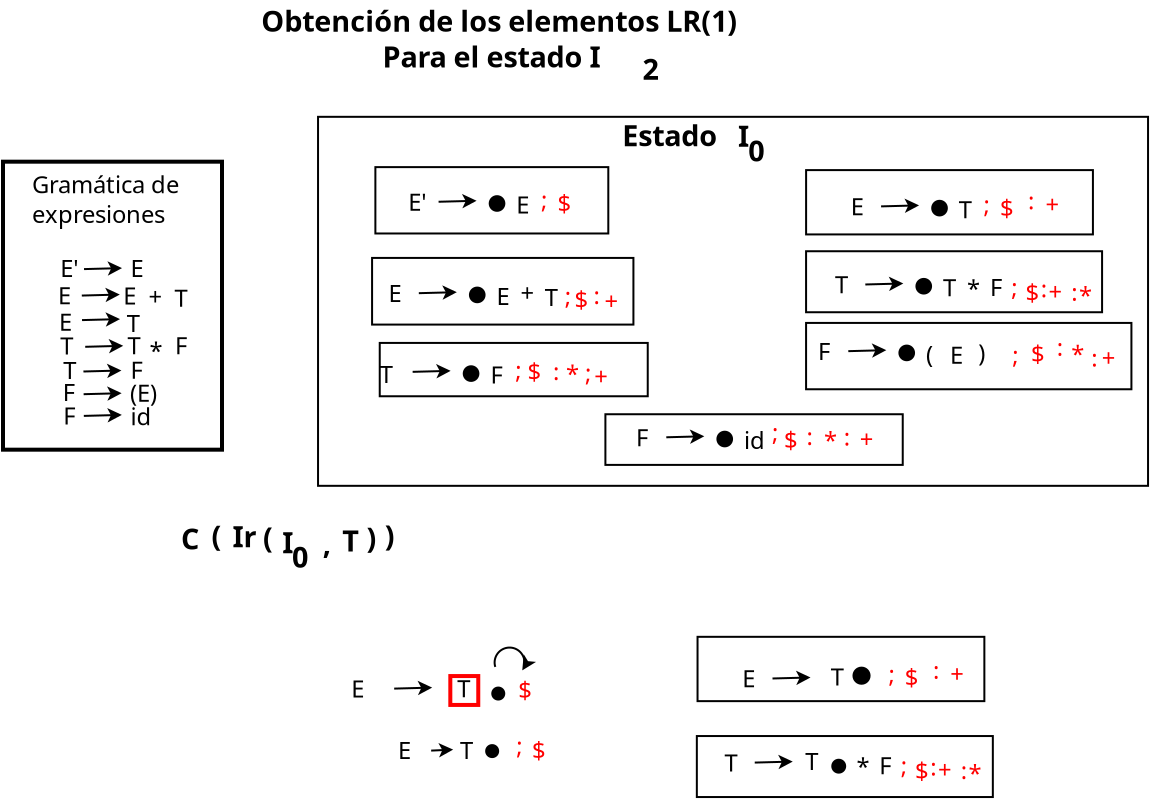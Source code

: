 <?xml version="1.0" encoding="UTF-8"?>
<dia:diagram xmlns:dia="http://www.lysator.liu.se/~alla/dia/">
  <dia:layer name="Fondo" visible="true" connectable="true" active="true">
    <dia:object type="Standard - Box" version="0" id="O0">
      <dia:attribute name="obj_pos">
        <dia:point val="7.695,8.115"/>
      </dia:attribute>
      <dia:attribute name="obj_bb">
        <dia:rectangle val="7.595,8.015;18.745,22.615"/>
      </dia:attribute>
      <dia:attribute name="elem_corner">
        <dia:point val="7.695,8.115"/>
      </dia:attribute>
      <dia:attribute name="elem_width">
        <dia:real val="10.95"/>
      </dia:attribute>
      <dia:attribute name="elem_height">
        <dia:real val="14.4"/>
      </dia:attribute>
      <dia:attribute name="border_width">
        <dia:real val="0.2"/>
      </dia:attribute>
      <dia:attribute name="show_background">
        <dia:boolean val="true"/>
      </dia:attribute>
    </dia:object>
    <dia:object type="Standard - Text" version="1" id="O1">
      <dia:attribute name="obj_pos">
        <dia:point val="10.445,15.246"/>
      </dia:attribute>
      <dia:attribute name="obj_bb">
        <dia:rectangle val="10.445,14.143;11.195,15.526"/>
      </dia:attribute>
      <dia:attribute name="text">
        <dia:composite type="text">
          <dia:attribute name="string">
            <dia:string>#E#</dia:string>
          </dia:attribute>
          <dia:attribute name="font">
            <dia:font family="sans" style="0" name="Helvetica"/>
          </dia:attribute>
          <dia:attribute name="height">
            <dia:real val="1.484"/>
          </dia:attribute>
          <dia:attribute name="pos">
            <dia:point val="10.445,15.246"/>
          </dia:attribute>
          <dia:attribute name="color">
            <dia:color val="#000000ff"/>
          </dia:attribute>
          <dia:attribute name="alignment">
            <dia:enum val="0"/>
          </dia:attribute>
        </dia:composite>
      </dia:attribute>
      <dia:attribute name="valign">
        <dia:enum val="3"/>
      </dia:attribute>
    </dia:object>
    <dia:object type="Standard - Text" version="1" id="O2">
      <dia:attribute name="obj_pos">
        <dia:point val="13.71,15.258"/>
      </dia:attribute>
      <dia:attribute name="obj_bb">
        <dia:rectangle val="13.71,14.156;14.46,15.539"/>
      </dia:attribute>
      <dia:attribute name="text">
        <dia:composite type="text">
          <dia:attribute name="string">
            <dia:string>#E#</dia:string>
          </dia:attribute>
          <dia:attribute name="font">
            <dia:font family="sans" style="0" name="Helvetica"/>
          </dia:attribute>
          <dia:attribute name="height">
            <dia:real val="1.484"/>
          </dia:attribute>
          <dia:attribute name="pos">
            <dia:point val="13.71,15.258"/>
          </dia:attribute>
          <dia:attribute name="color">
            <dia:color val="#000000ff"/>
          </dia:attribute>
          <dia:attribute name="alignment">
            <dia:enum val="0"/>
          </dia:attribute>
        </dia:composite>
      </dia:attribute>
      <dia:attribute name="valign">
        <dia:enum val="3"/>
      </dia:attribute>
    </dia:object>
    <dia:object type="Standard - Text" version="1" id="O3">
      <dia:attribute name="obj_pos">
        <dia:point val="16.265,15.366"/>
      </dia:attribute>
      <dia:attribute name="obj_bb">
        <dia:rectangle val="16.265,14.264;16.994,15.646"/>
      </dia:attribute>
      <dia:attribute name="text">
        <dia:composite type="text">
          <dia:attribute name="string">
            <dia:string>#T#</dia:string>
          </dia:attribute>
          <dia:attribute name="font">
            <dia:font family="sans" style="0" name="Helvetica"/>
          </dia:attribute>
          <dia:attribute name="height">
            <dia:real val="1.484"/>
          </dia:attribute>
          <dia:attribute name="pos">
            <dia:point val="16.265,15.366"/>
          </dia:attribute>
          <dia:attribute name="color">
            <dia:color val="#000000ff"/>
          </dia:attribute>
          <dia:attribute name="alignment">
            <dia:enum val="0"/>
          </dia:attribute>
        </dia:composite>
      </dia:attribute>
      <dia:attribute name="valign">
        <dia:enum val="3"/>
      </dia:attribute>
    </dia:object>
    <dia:object type="Standard - Text" version="1" id="O4">
      <dia:attribute name="obj_pos">
        <dia:point val="14.975,15.301"/>
      </dia:attribute>
      <dia:attribute name="obj_bb">
        <dia:rectangle val="14.975,14.198;15.97,15.581"/>
      </dia:attribute>
      <dia:attribute name="text">
        <dia:composite type="text">
          <dia:attribute name="string">
            <dia:string>#+#</dia:string>
          </dia:attribute>
          <dia:attribute name="font">
            <dia:font family="sans" style="0" name="Helvetica"/>
          </dia:attribute>
          <dia:attribute name="height">
            <dia:real val="1.484"/>
          </dia:attribute>
          <dia:attribute name="pos">
            <dia:point val="14.975,15.301"/>
          </dia:attribute>
          <dia:attribute name="color">
            <dia:color val="#000000ff"/>
          </dia:attribute>
          <dia:attribute name="alignment">
            <dia:enum val="0"/>
          </dia:attribute>
        </dia:composite>
      </dia:attribute>
      <dia:attribute name="valign">
        <dia:enum val="3"/>
      </dia:attribute>
    </dia:object>
    <dia:object type="Standard - Text" version="1" id="O5">
      <dia:attribute name="obj_pos">
        <dia:point val="13.885,16.636"/>
      </dia:attribute>
      <dia:attribute name="obj_bb">
        <dia:rectangle val="13.885,15.534;14.614,16.916"/>
      </dia:attribute>
      <dia:attribute name="text">
        <dia:composite type="text">
          <dia:attribute name="string">
            <dia:string>#T#</dia:string>
          </dia:attribute>
          <dia:attribute name="font">
            <dia:font family="sans" style="0" name="Helvetica"/>
          </dia:attribute>
          <dia:attribute name="height">
            <dia:real val="1.484"/>
          </dia:attribute>
          <dia:attribute name="pos">
            <dia:point val="13.885,16.636"/>
          </dia:attribute>
          <dia:attribute name="color">
            <dia:color val="#000000ff"/>
          </dia:attribute>
          <dia:attribute name="alignment">
            <dia:enum val="0"/>
          </dia:attribute>
        </dia:composite>
      </dia:attribute>
      <dia:attribute name="valign">
        <dia:enum val="3"/>
      </dia:attribute>
    </dia:object>
    <dia:object type="Standard - Text" version="1" id="O6">
      <dia:attribute name="obj_pos">
        <dia:point val="10.555,17.756"/>
      </dia:attribute>
      <dia:attribute name="obj_bb">
        <dia:rectangle val="10.555,16.654;11.284,18.036"/>
      </dia:attribute>
      <dia:attribute name="text">
        <dia:composite type="text">
          <dia:attribute name="string">
            <dia:string>#T#</dia:string>
          </dia:attribute>
          <dia:attribute name="font">
            <dia:font family="sans" style="0" name="Helvetica"/>
          </dia:attribute>
          <dia:attribute name="height">
            <dia:real val="1.484"/>
          </dia:attribute>
          <dia:attribute name="pos">
            <dia:point val="10.555,17.756"/>
          </dia:attribute>
          <dia:attribute name="color">
            <dia:color val="#000000ff"/>
          </dia:attribute>
          <dia:attribute name="alignment">
            <dia:enum val="0"/>
          </dia:attribute>
        </dia:composite>
      </dia:attribute>
      <dia:attribute name="valign">
        <dia:enum val="3"/>
      </dia:attribute>
    </dia:object>
    <dia:object type="Standard - Text" version="1" id="O7">
      <dia:attribute name="obj_pos">
        <dia:point val="13.915,17.741"/>
      </dia:attribute>
      <dia:attribute name="obj_bb">
        <dia:rectangle val="13.915,16.639;14.644,18.021"/>
      </dia:attribute>
      <dia:attribute name="text">
        <dia:composite type="text">
          <dia:attribute name="string">
            <dia:string>#T#</dia:string>
          </dia:attribute>
          <dia:attribute name="font">
            <dia:font family="sans" style="0" name="Helvetica"/>
          </dia:attribute>
          <dia:attribute name="height">
            <dia:real val="1.484"/>
          </dia:attribute>
          <dia:attribute name="pos">
            <dia:point val="13.915,17.741"/>
          </dia:attribute>
          <dia:attribute name="color">
            <dia:color val="#000000ff"/>
          </dia:attribute>
          <dia:attribute name="alignment">
            <dia:enum val="0"/>
          </dia:attribute>
        </dia:composite>
      </dia:attribute>
      <dia:attribute name="valign">
        <dia:enum val="3"/>
      </dia:attribute>
    </dia:object>
    <dia:object type="Standard - Text" version="1" id="O8">
      <dia:attribute name="obj_pos">
        <dia:point val="16.295,17.746"/>
      </dia:attribute>
      <dia:attribute name="obj_bb">
        <dia:rectangle val="16.295,16.643;16.977,18.026"/>
      </dia:attribute>
      <dia:attribute name="text">
        <dia:composite type="text">
          <dia:attribute name="string">
            <dia:string>#F#</dia:string>
          </dia:attribute>
          <dia:attribute name="font">
            <dia:font family="sans" style="0" name="Helvetica"/>
          </dia:attribute>
          <dia:attribute name="height">
            <dia:real val="1.484"/>
          </dia:attribute>
          <dia:attribute name="pos">
            <dia:point val="16.295,17.746"/>
          </dia:attribute>
          <dia:attribute name="color">
            <dia:color val="#000000ff"/>
          </dia:attribute>
          <dia:attribute name="alignment">
            <dia:enum val="0"/>
          </dia:attribute>
        </dia:composite>
      </dia:attribute>
      <dia:attribute name="valign">
        <dia:enum val="3"/>
      </dia:attribute>
    </dia:object>
    <dia:object type="Standard - Text" version="1" id="O9">
      <dia:attribute name="obj_pos">
        <dia:point val="10.705,18.981"/>
      </dia:attribute>
      <dia:attribute name="obj_bb">
        <dia:rectangle val="10.705,17.878;11.434,19.261"/>
      </dia:attribute>
      <dia:attribute name="text">
        <dia:composite type="text">
          <dia:attribute name="string">
            <dia:string>#T#</dia:string>
          </dia:attribute>
          <dia:attribute name="font">
            <dia:font family="sans" style="0" name="Helvetica"/>
          </dia:attribute>
          <dia:attribute name="height">
            <dia:real val="1.484"/>
          </dia:attribute>
          <dia:attribute name="pos">
            <dia:point val="10.705,18.981"/>
          </dia:attribute>
          <dia:attribute name="color">
            <dia:color val="#000000ff"/>
          </dia:attribute>
          <dia:attribute name="alignment">
            <dia:enum val="0"/>
          </dia:attribute>
        </dia:composite>
      </dia:attribute>
      <dia:attribute name="valign">
        <dia:enum val="3"/>
      </dia:attribute>
    </dia:object>
    <dia:object type="Standard - Text" version="1" id="O10">
      <dia:attribute name="obj_pos">
        <dia:point val="14.065,18.966"/>
      </dia:attribute>
      <dia:attribute name="obj_bb">
        <dia:rectangle val="14.065,17.863;14.748,19.246"/>
      </dia:attribute>
      <dia:attribute name="text">
        <dia:composite type="text">
          <dia:attribute name="string">
            <dia:string>#F#</dia:string>
          </dia:attribute>
          <dia:attribute name="font">
            <dia:font family="sans" style="0" name="Helvetica"/>
          </dia:attribute>
          <dia:attribute name="height">
            <dia:real val="1.484"/>
          </dia:attribute>
          <dia:attribute name="pos">
            <dia:point val="14.065,18.966"/>
          </dia:attribute>
          <dia:attribute name="color">
            <dia:color val="#000000ff"/>
          </dia:attribute>
          <dia:attribute name="alignment">
            <dia:enum val="0"/>
          </dia:attribute>
        </dia:composite>
      </dia:attribute>
      <dia:attribute name="valign">
        <dia:enum val="3"/>
      </dia:attribute>
    </dia:object>
    <dia:object type="Standard - Text" version="1" id="O11">
      <dia:attribute name="obj_pos">
        <dia:point val="15.025,18.001"/>
      </dia:attribute>
      <dia:attribute name="obj_bb">
        <dia:rectangle val="15.025,16.898;15.62,18.281"/>
      </dia:attribute>
      <dia:attribute name="text">
        <dia:composite type="text">
          <dia:attribute name="string">
            <dia:string>#*#</dia:string>
          </dia:attribute>
          <dia:attribute name="font">
            <dia:font family="sans" style="0" name="Helvetica"/>
          </dia:attribute>
          <dia:attribute name="height">
            <dia:real val="1.484"/>
          </dia:attribute>
          <dia:attribute name="pos">
            <dia:point val="15.025,18.001"/>
          </dia:attribute>
          <dia:attribute name="color">
            <dia:color val="#000000ff"/>
          </dia:attribute>
          <dia:attribute name="alignment">
            <dia:enum val="0"/>
          </dia:attribute>
        </dia:composite>
      </dia:attribute>
      <dia:attribute name="valign">
        <dia:enum val="3"/>
      </dia:attribute>
    </dia:object>
    <dia:object type="Standard - Text" version="1" id="O12">
      <dia:attribute name="obj_pos">
        <dia:point val="10.685,20.086"/>
      </dia:attribute>
      <dia:attribute name="obj_bb">
        <dia:rectangle val="10.685,18.983;11.367,20.366"/>
      </dia:attribute>
      <dia:attribute name="text">
        <dia:composite type="text">
          <dia:attribute name="string">
            <dia:string>#F#</dia:string>
          </dia:attribute>
          <dia:attribute name="font">
            <dia:font family="sans" style="0" name="Helvetica"/>
          </dia:attribute>
          <dia:attribute name="height">
            <dia:real val="1.484"/>
          </dia:attribute>
          <dia:attribute name="pos">
            <dia:point val="10.685,20.086"/>
          </dia:attribute>
          <dia:attribute name="color">
            <dia:color val="#000000ff"/>
          </dia:attribute>
          <dia:attribute name="alignment">
            <dia:enum val="0"/>
          </dia:attribute>
        </dia:composite>
      </dia:attribute>
      <dia:attribute name="valign">
        <dia:enum val="3"/>
      </dia:attribute>
    </dia:object>
    <dia:object type="Standard - Text" version="1" id="O13">
      <dia:attribute name="obj_pos">
        <dia:point val="14.045,20.121"/>
      </dia:attribute>
      <dia:attribute name="obj_bb">
        <dia:rectangle val="14.045,19.018;15.72,20.401"/>
      </dia:attribute>
      <dia:attribute name="text">
        <dia:composite type="text">
          <dia:attribute name="string">
            <dia:string>#(E)#</dia:string>
          </dia:attribute>
          <dia:attribute name="font">
            <dia:font family="sans" style="0" name="Helvetica"/>
          </dia:attribute>
          <dia:attribute name="height">
            <dia:real val="1.484"/>
          </dia:attribute>
          <dia:attribute name="pos">
            <dia:point val="14.045,20.121"/>
          </dia:attribute>
          <dia:attribute name="color">
            <dia:color val="#000000ff"/>
          </dia:attribute>
          <dia:attribute name="alignment">
            <dia:enum val="0"/>
          </dia:attribute>
        </dia:composite>
      </dia:attribute>
      <dia:attribute name="valign">
        <dia:enum val="3"/>
      </dia:attribute>
    </dia:object>
    <dia:object type="Standard - Text" version="1" id="O14">
      <dia:attribute name="obj_pos">
        <dia:point val="10.705,21.256"/>
      </dia:attribute>
      <dia:attribute name="obj_bb">
        <dia:rectangle val="10.705,20.154;11.387,21.536"/>
      </dia:attribute>
      <dia:attribute name="text">
        <dia:composite type="text">
          <dia:attribute name="string">
            <dia:string>#F#</dia:string>
          </dia:attribute>
          <dia:attribute name="font">
            <dia:font family="sans" style="0" name="Helvetica"/>
          </dia:attribute>
          <dia:attribute name="height">
            <dia:real val="1.484"/>
          </dia:attribute>
          <dia:attribute name="pos">
            <dia:point val="10.705,21.256"/>
          </dia:attribute>
          <dia:attribute name="color">
            <dia:color val="#000000ff"/>
          </dia:attribute>
          <dia:attribute name="alignment">
            <dia:enum val="0"/>
          </dia:attribute>
        </dia:composite>
      </dia:attribute>
      <dia:attribute name="valign">
        <dia:enum val="3"/>
      </dia:attribute>
    </dia:object>
    <dia:object type="Standard - Text" version="1" id="O15">
      <dia:attribute name="obj_pos">
        <dia:point val="14.065,21.291"/>
      </dia:attribute>
      <dia:attribute name="obj_bb">
        <dia:rectangle val="14.065,20.189;15.15,21.571"/>
      </dia:attribute>
      <dia:attribute name="text">
        <dia:composite type="text">
          <dia:attribute name="string">
            <dia:string>#id#</dia:string>
          </dia:attribute>
          <dia:attribute name="font">
            <dia:font family="sans" style="0" name="Helvetica"/>
          </dia:attribute>
          <dia:attribute name="height">
            <dia:real val="1.484"/>
          </dia:attribute>
          <dia:attribute name="pos">
            <dia:point val="14.065,21.291"/>
          </dia:attribute>
          <dia:attribute name="color">
            <dia:color val="#000000ff"/>
          </dia:attribute>
          <dia:attribute name="alignment">
            <dia:enum val="0"/>
          </dia:attribute>
        </dia:composite>
      </dia:attribute>
      <dia:attribute name="valign">
        <dia:enum val="3"/>
      </dia:attribute>
    </dia:object>
    <dia:object type="Standard - Line" version="0" id="O16">
      <dia:attribute name="obj_pos">
        <dia:point val="11.635,14.809"/>
      </dia:attribute>
      <dia:attribute name="obj_bb">
        <dia:rectangle val="11.584,14.416;13.586,15.139"/>
      </dia:attribute>
      <dia:attribute name="conn_endpoints">
        <dia:point val="11.635,14.809"/>
        <dia:point val="13.535,14.758"/>
      </dia:attribute>
      <dia:attribute name="numcp">
        <dia:int val="1"/>
      </dia:attribute>
      <dia:attribute name="end_arrow">
        <dia:enum val="22"/>
      </dia:attribute>
      <dia:attribute name="end_arrow_length">
        <dia:real val="0.5"/>
      </dia:attribute>
      <dia:attribute name="end_arrow_width">
        <dia:real val="0.5"/>
      </dia:attribute>
    </dia:object>
    <dia:object type="Standard - Line" version="0" id="O17">
      <dia:attribute name="obj_pos">
        <dia:point val="11.806,17.371"/>
      </dia:attribute>
      <dia:attribute name="obj_bb">
        <dia:rectangle val="11.755,16.979;13.758,17.702"/>
      </dia:attribute>
      <dia:attribute name="conn_endpoints">
        <dia:point val="11.806,17.371"/>
        <dia:point val="13.706,17.321"/>
      </dia:attribute>
      <dia:attribute name="numcp">
        <dia:int val="1"/>
      </dia:attribute>
      <dia:attribute name="end_arrow">
        <dia:enum val="22"/>
      </dia:attribute>
      <dia:attribute name="end_arrow_length">
        <dia:real val="0.5"/>
      </dia:attribute>
      <dia:attribute name="end_arrow_width">
        <dia:real val="0.5"/>
      </dia:attribute>
    </dia:object>
    <dia:object type="Standard - Line" version="0" id="O18">
      <dia:attribute name="obj_pos">
        <dia:point val="11.716,18.606"/>
      </dia:attribute>
      <dia:attribute name="obj_bb">
        <dia:rectangle val="11.665,18.213;13.668,18.937"/>
      </dia:attribute>
      <dia:attribute name="conn_endpoints">
        <dia:point val="11.716,18.606"/>
        <dia:point val="13.616,18.556"/>
      </dia:attribute>
      <dia:attribute name="numcp">
        <dia:int val="1"/>
      </dia:attribute>
      <dia:attribute name="end_arrow">
        <dia:enum val="22"/>
      </dia:attribute>
      <dia:attribute name="end_arrow_length">
        <dia:real val="0.5"/>
      </dia:attribute>
      <dia:attribute name="end_arrow_width">
        <dia:real val="0.5"/>
      </dia:attribute>
    </dia:object>
    <dia:object type="Standard - Line" version="0" id="O19">
      <dia:attribute name="obj_pos">
        <dia:point val="11.726,19.741"/>
      </dia:attribute>
      <dia:attribute name="obj_bb">
        <dia:rectangle val="11.675,19.349;13.678,20.072"/>
      </dia:attribute>
      <dia:attribute name="conn_endpoints">
        <dia:point val="11.726,19.741"/>
        <dia:point val="13.626,19.691"/>
      </dia:attribute>
      <dia:attribute name="numcp">
        <dia:int val="1"/>
      </dia:attribute>
      <dia:attribute name="end_arrow">
        <dia:enum val="22"/>
      </dia:attribute>
      <dia:attribute name="end_arrow_length">
        <dia:real val="0.5"/>
      </dia:attribute>
      <dia:attribute name="end_arrow_width">
        <dia:real val="0.5"/>
      </dia:attribute>
    </dia:object>
    <dia:object type="Standard - Line" version="0" id="O20">
      <dia:attribute name="obj_pos">
        <dia:point val="11.736,20.826"/>
      </dia:attribute>
      <dia:attribute name="obj_bb">
        <dia:rectangle val="11.685,20.433;13.688,21.157"/>
      </dia:attribute>
      <dia:attribute name="conn_endpoints">
        <dia:point val="11.736,20.826"/>
        <dia:point val="13.636,20.776"/>
      </dia:attribute>
      <dia:attribute name="numcp">
        <dia:int val="1"/>
      </dia:attribute>
      <dia:attribute name="end_arrow">
        <dia:enum val="22"/>
      </dia:attribute>
      <dia:attribute name="end_arrow_length">
        <dia:real val="0.5"/>
      </dia:attribute>
      <dia:attribute name="end_arrow_width">
        <dia:real val="0.5"/>
      </dia:attribute>
    </dia:object>
    <dia:object type="Standard - Text" version="1" id="O21">
      <dia:attribute name="obj_pos">
        <dia:point val="10.555,13.881"/>
      </dia:attribute>
      <dia:attribute name="obj_bb">
        <dia:rectangle val="10.555,12.778;11.633,14.161"/>
      </dia:attribute>
      <dia:attribute name="text">
        <dia:composite type="text">
          <dia:attribute name="string">
            <dia:string>#E'#</dia:string>
          </dia:attribute>
          <dia:attribute name="font">
            <dia:font family="sans" style="0" name="Helvetica"/>
          </dia:attribute>
          <dia:attribute name="height">
            <dia:real val="1.484"/>
          </dia:attribute>
          <dia:attribute name="pos">
            <dia:point val="10.555,13.881"/>
          </dia:attribute>
          <dia:attribute name="color">
            <dia:color val="#000000ff"/>
          </dia:attribute>
          <dia:attribute name="alignment">
            <dia:enum val="0"/>
          </dia:attribute>
        </dia:composite>
      </dia:attribute>
      <dia:attribute name="valign">
        <dia:enum val="3"/>
      </dia:attribute>
    </dia:object>
    <dia:object type="Standard - Line" version="0" id="O22">
      <dia:attribute name="obj_pos">
        <dia:point val="11.746,13.486"/>
      </dia:attribute>
      <dia:attribute name="obj_bb">
        <dia:rectangle val="11.695,13.094;13.698,13.817"/>
      </dia:attribute>
      <dia:attribute name="conn_endpoints">
        <dia:point val="11.746,13.486"/>
        <dia:point val="13.646,13.436"/>
      </dia:attribute>
      <dia:attribute name="numcp">
        <dia:int val="1"/>
      </dia:attribute>
      <dia:attribute name="end_arrow">
        <dia:enum val="22"/>
      </dia:attribute>
      <dia:attribute name="end_arrow_length">
        <dia:real val="0.5"/>
      </dia:attribute>
      <dia:attribute name="end_arrow_width">
        <dia:real val="0.5"/>
      </dia:attribute>
    </dia:object>
    <dia:object type="Standard - Text" version="1" id="O23">
      <dia:attribute name="obj_pos">
        <dia:point val="14.075,13.875"/>
      </dia:attribute>
      <dia:attribute name="obj_bb">
        <dia:rectangle val="14.075,12.773;14.825,14.155"/>
      </dia:attribute>
      <dia:attribute name="text">
        <dia:composite type="text">
          <dia:attribute name="string">
            <dia:string>#E#</dia:string>
          </dia:attribute>
          <dia:attribute name="font">
            <dia:font family="sans" style="0" name="Helvetica"/>
          </dia:attribute>
          <dia:attribute name="height">
            <dia:real val="1.484"/>
          </dia:attribute>
          <dia:attribute name="pos">
            <dia:point val="14.075,13.875"/>
          </dia:attribute>
          <dia:attribute name="color">
            <dia:color val="#000000ff"/>
          </dia:attribute>
          <dia:attribute name="alignment">
            <dia:enum val="0"/>
          </dia:attribute>
        </dia:composite>
      </dia:attribute>
      <dia:attribute name="valign">
        <dia:enum val="3"/>
      </dia:attribute>
    </dia:object>
    <dia:object type="Standard - Text" version="1" id="O24">
      <dia:attribute name="obj_pos">
        <dia:point val="9.145,9.696"/>
      </dia:attribute>
      <dia:attribute name="obj_bb">
        <dia:rectangle val="9.145,8.593;17.203,11.46"/>
      </dia:attribute>
      <dia:attribute name="text">
        <dia:composite type="text">
          <dia:attribute name="string">
            <dia:string>#Gramática de
expresiones#</dia:string>
          </dia:attribute>
          <dia:attribute name="font">
            <dia:font family="sans" style="0" name="Helvetica"/>
          </dia:attribute>
          <dia:attribute name="height">
            <dia:real val="1.484"/>
          </dia:attribute>
          <dia:attribute name="pos">
            <dia:point val="9.145,9.696"/>
          </dia:attribute>
          <dia:attribute name="color">
            <dia:color val="#000000ff"/>
          </dia:attribute>
          <dia:attribute name="alignment">
            <dia:enum val="0"/>
          </dia:attribute>
        </dia:composite>
      </dia:attribute>
      <dia:attribute name="valign">
        <dia:enum val="3"/>
      </dia:attribute>
    </dia:object>
    <dia:object type="Standard - Text" version="1" id="O25">
      <dia:attribute name="obj_pos">
        <dia:point val="10.495,16.571"/>
      </dia:attribute>
      <dia:attribute name="obj_bb">
        <dia:rectangle val="10.495,15.469;11.245,16.851"/>
      </dia:attribute>
      <dia:attribute name="text">
        <dia:composite type="text">
          <dia:attribute name="string">
            <dia:string>#E#</dia:string>
          </dia:attribute>
          <dia:attribute name="font">
            <dia:font family="sans" style="0" name="Helvetica"/>
          </dia:attribute>
          <dia:attribute name="height">
            <dia:real val="1.484"/>
          </dia:attribute>
          <dia:attribute name="pos">
            <dia:point val="10.495,16.571"/>
          </dia:attribute>
          <dia:attribute name="color">
            <dia:color val="#000000ff"/>
          </dia:attribute>
          <dia:attribute name="alignment">
            <dia:enum val="0"/>
          </dia:attribute>
        </dia:composite>
      </dia:attribute>
      <dia:attribute name="valign">
        <dia:enum val="3"/>
      </dia:attribute>
    </dia:object>
    <dia:object type="Standard - Line" version="0" id="O26">
      <dia:attribute name="obj_pos">
        <dia:point val="11.646,16.036"/>
      </dia:attribute>
      <dia:attribute name="obj_bb">
        <dia:rectangle val="11.595,15.643;13.598,16.367"/>
      </dia:attribute>
      <dia:attribute name="conn_endpoints">
        <dia:point val="11.646,16.036"/>
        <dia:point val="13.546,15.986"/>
      </dia:attribute>
      <dia:attribute name="numcp">
        <dia:int val="1"/>
      </dia:attribute>
      <dia:attribute name="end_arrow">
        <dia:enum val="22"/>
      </dia:attribute>
      <dia:attribute name="end_arrow_length">
        <dia:real val="0.5"/>
      </dia:attribute>
      <dia:attribute name="end_arrow_width">
        <dia:real val="0.5"/>
      </dia:attribute>
    </dia:object>
    <dia:object type="Standard - Text" version="1" id="O27">
      <dia:attribute name="obj_pos">
        <dia:point val="27.448,37.979"/>
      </dia:attribute>
      <dia:attribute name="obj_bb">
        <dia:rectangle val="27.448,36.877;28.198,38.259"/>
      </dia:attribute>
      <dia:attribute name="text">
        <dia:composite type="text">
          <dia:attribute name="string">
            <dia:string>#E#</dia:string>
          </dia:attribute>
          <dia:attribute name="font">
            <dia:font family="sans" style="0" name="Helvetica"/>
          </dia:attribute>
          <dia:attribute name="height">
            <dia:real val="1.484"/>
          </dia:attribute>
          <dia:attribute name="pos">
            <dia:point val="27.448,37.979"/>
          </dia:attribute>
          <dia:attribute name="color">
            <dia:color val="#000000ff"/>
          </dia:attribute>
          <dia:attribute name="alignment">
            <dia:enum val="0"/>
          </dia:attribute>
        </dia:composite>
      </dia:attribute>
      <dia:attribute name="valign">
        <dia:enum val="3"/>
      </dia:attribute>
    </dia:object>
    <dia:object type="Standard - Text" version="1" id="O28">
      <dia:attribute name="obj_pos">
        <dia:point val="30.548,37.979"/>
      </dia:attribute>
      <dia:attribute name="obj_bb">
        <dia:rectangle val="30.548,36.877;31.277,38.259"/>
      </dia:attribute>
      <dia:attribute name="text">
        <dia:composite type="text">
          <dia:attribute name="string">
            <dia:string>#T#</dia:string>
          </dia:attribute>
          <dia:attribute name="font">
            <dia:font family="sans" style="0" name="Helvetica"/>
          </dia:attribute>
          <dia:attribute name="height">
            <dia:real val="1.484"/>
          </dia:attribute>
          <dia:attribute name="pos">
            <dia:point val="30.548,37.979"/>
          </dia:attribute>
          <dia:attribute name="color">
            <dia:color val="#000000ff"/>
          </dia:attribute>
          <dia:attribute name="alignment">
            <dia:enum val="0"/>
          </dia:attribute>
        </dia:composite>
      </dia:attribute>
      <dia:attribute name="valign">
        <dia:enum val="3"/>
      </dia:attribute>
    </dia:object>
    <dia:object type="Geometric - Perfect Circle" version="1" id="O29">
      <dia:attribute name="obj_pos">
        <dia:point val="31.853,37.286"/>
      </dia:attribute>
      <dia:attribute name="obj_bb">
        <dia:rectangle val="31.753,37.186;32.553,37.986"/>
      </dia:attribute>
      <dia:attribute name="meta">
        <dia:composite type="dict"/>
      </dia:attribute>
      <dia:attribute name="elem_corner">
        <dia:point val="31.853,37.286"/>
      </dia:attribute>
      <dia:attribute name="elem_width">
        <dia:real val="0.6"/>
      </dia:attribute>
      <dia:attribute name="elem_height">
        <dia:real val="0.6"/>
      </dia:attribute>
      <dia:attribute name="line_width">
        <dia:real val="0.1"/>
      </dia:attribute>
      <dia:attribute name="line_colour">
        <dia:color val="#000000ff"/>
      </dia:attribute>
      <dia:attribute name="fill_colour">
        <dia:color val="#000000ff"/>
      </dia:attribute>
      <dia:attribute name="show_background">
        <dia:boolean val="true"/>
      </dia:attribute>
      <dia:attribute name="line_style">
        <dia:enum val="0"/>
        <dia:real val="1"/>
      </dia:attribute>
      <dia:attribute name="flip_horizontal">
        <dia:boolean val="false"/>
      </dia:attribute>
      <dia:attribute name="flip_vertical">
        <dia:boolean val="false"/>
      </dia:attribute>
      <dia:attribute name="subscale">
        <dia:real val="1"/>
      </dia:attribute>
    </dia:object>
    <dia:object type="Standard - Text" version="1" id="O30">
      <dia:attribute name="obj_pos">
        <dia:point val="34.148,37.979"/>
      </dia:attribute>
      <dia:attribute name="obj_bb">
        <dia:rectangle val="34.148,36.877;34.903,38.259"/>
      </dia:attribute>
      <dia:attribute name="text">
        <dia:composite type="text">
          <dia:attribute name="string">
            <dia:string>#$#</dia:string>
          </dia:attribute>
          <dia:attribute name="font">
            <dia:font family="sans" style="0" name="Helvetica"/>
          </dia:attribute>
          <dia:attribute name="height">
            <dia:real val="1.484"/>
          </dia:attribute>
          <dia:attribute name="pos">
            <dia:point val="34.148,37.979"/>
          </dia:attribute>
          <dia:attribute name="color">
            <dia:color val="#ff0000ff"/>
          </dia:attribute>
          <dia:attribute name="alignment">
            <dia:enum val="0"/>
          </dia:attribute>
        </dia:composite>
      </dia:attribute>
      <dia:attribute name="valign">
        <dia:enum val="3"/>
      </dia:attribute>
    </dia:object>
    <dia:object type="Standard - Text" version="1" id="O31">
      <dia:attribute name="obj_pos">
        <dia:point val="33.353,37.761"/>
      </dia:attribute>
      <dia:attribute name="obj_bb">
        <dia:rectangle val="33.353,36.659;33.753,38.041"/>
      </dia:attribute>
      <dia:attribute name="text">
        <dia:composite type="text">
          <dia:attribute name="string">
            <dia:string>#;#</dia:string>
          </dia:attribute>
          <dia:attribute name="font">
            <dia:font family="sans" style="0" name="Helvetica"/>
          </dia:attribute>
          <dia:attribute name="height">
            <dia:real val="1.484"/>
          </dia:attribute>
          <dia:attribute name="pos">
            <dia:point val="33.353,37.761"/>
          </dia:attribute>
          <dia:attribute name="color">
            <dia:color val="#ff0000ff"/>
          </dia:attribute>
          <dia:attribute name="alignment">
            <dia:enum val="0"/>
          </dia:attribute>
        </dia:composite>
      </dia:attribute>
      <dia:attribute name="valign">
        <dia:enum val="3"/>
      </dia:attribute>
    </dia:object>
    <dia:object type="Standard - Line" version="0" id="O32">
      <dia:attribute name="obj_pos">
        <dia:point val="29.103,37.561"/>
      </dia:attribute>
      <dia:attribute name="obj_bb">
        <dia:rectangle val="29.051,37.183;30.256,37.906"/>
      </dia:attribute>
      <dia:attribute name="conn_endpoints">
        <dia:point val="29.103,37.561"/>
        <dia:point val="30.203,37.511"/>
      </dia:attribute>
      <dia:attribute name="numcp">
        <dia:int val="1"/>
      </dia:attribute>
      <dia:attribute name="end_arrow">
        <dia:enum val="22"/>
      </dia:attribute>
      <dia:attribute name="end_arrow_length">
        <dia:real val="0.5"/>
      </dia:attribute>
      <dia:attribute name="end_arrow_width">
        <dia:real val="0.5"/>
      </dia:attribute>
    </dia:object>
    <dia:object type="Standard - Text" version="1" id="O33">
      <dia:attribute name="obj_pos">
        <dia:point val="33.453,34.971"/>
      </dia:attribute>
      <dia:attribute name="obj_bb">
        <dia:rectangle val="33.453,33.869;34.208,35.251"/>
      </dia:attribute>
      <dia:attribute name="text">
        <dia:composite type="text">
          <dia:attribute name="string">
            <dia:string>#$#</dia:string>
          </dia:attribute>
          <dia:attribute name="font">
            <dia:font family="sans" style="0" name="Helvetica"/>
          </dia:attribute>
          <dia:attribute name="height">
            <dia:real val="1.484"/>
          </dia:attribute>
          <dia:attribute name="pos">
            <dia:point val="33.453,34.971"/>
          </dia:attribute>
          <dia:attribute name="color">
            <dia:color val="#ff0000ff"/>
          </dia:attribute>
          <dia:attribute name="alignment">
            <dia:enum val="0"/>
          </dia:attribute>
        </dia:composite>
      </dia:attribute>
      <dia:attribute name="valign">
        <dia:enum val="3"/>
      </dia:attribute>
    </dia:object>
    <dia:object type="Standard - Text" version="1" id="O34">
      <dia:attribute name="obj_pos">
        <dia:point val="25.113,34.906"/>
      </dia:attribute>
      <dia:attribute name="obj_bb">
        <dia:rectangle val="25.113,33.804;25.863,35.186"/>
      </dia:attribute>
      <dia:attribute name="text">
        <dia:composite type="text">
          <dia:attribute name="string">
            <dia:string>#E#</dia:string>
          </dia:attribute>
          <dia:attribute name="font">
            <dia:font family="sans" style="0" name="Helvetica"/>
          </dia:attribute>
          <dia:attribute name="height">
            <dia:real val="1.484"/>
          </dia:attribute>
          <dia:attribute name="pos">
            <dia:point val="25.113,34.906"/>
          </dia:attribute>
          <dia:attribute name="color">
            <dia:color val="#000000ff"/>
          </dia:attribute>
          <dia:attribute name="alignment">
            <dia:enum val="0"/>
          </dia:attribute>
        </dia:composite>
      </dia:attribute>
      <dia:attribute name="valign">
        <dia:enum val="3"/>
      </dia:attribute>
    </dia:object>
    <dia:object type="Standard - Line" version="0" id="O35">
      <dia:attribute name="obj_pos">
        <dia:point val="27.254,34.461"/>
      </dia:attribute>
      <dia:attribute name="obj_bb">
        <dia:rectangle val="27.203,34.069;29.205,34.792"/>
      </dia:attribute>
      <dia:attribute name="conn_endpoints">
        <dia:point val="27.254,34.461"/>
        <dia:point val="29.154,34.411"/>
      </dia:attribute>
      <dia:attribute name="numcp">
        <dia:int val="1"/>
      </dia:attribute>
      <dia:attribute name="end_arrow">
        <dia:enum val="22"/>
      </dia:attribute>
      <dia:attribute name="end_arrow_length">
        <dia:real val="0.5"/>
      </dia:attribute>
      <dia:attribute name="end_arrow_width">
        <dia:real val="0.5"/>
      </dia:attribute>
    </dia:object>
    <dia:object type="Geometric - Perfect Circle" version="1" id="O36">
      <dia:attribute name="obj_pos">
        <dia:point val="32.158,34.409"/>
      </dia:attribute>
      <dia:attribute name="obj_bb">
        <dia:rectangle val="32.058,34.309;32.858,35.109"/>
      </dia:attribute>
      <dia:attribute name="meta">
        <dia:composite type="dict"/>
      </dia:attribute>
      <dia:attribute name="elem_corner">
        <dia:point val="32.158,34.409"/>
      </dia:attribute>
      <dia:attribute name="elem_width">
        <dia:real val="0.6"/>
      </dia:attribute>
      <dia:attribute name="elem_height">
        <dia:real val="0.6"/>
      </dia:attribute>
      <dia:attribute name="line_width">
        <dia:real val="0.1"/>
      </dia:attribute>
      <dia:attribute name="line_colour">
        <dia:color val="#000000ff"/>
      </dia:attribute>
      <dia:attribute name="fill_colour">
        <dia:color val="#000000ff"/>
      </dia:attribute>
      <dia:attribute name="show_background">
        <dia:boolean val="true"/>
      </dia:attribute>
      <dia:attribute name="line_style">
        <dia:enum val="0"/>
        <dia:real val="1"/>
      </dia:attribute>
      <dia:attribute name="flip_horizontal">
        <dia:boolean val="false"/>
      </dia:attribute>
      <dia:attribute name="flip_vertical">
        <dia:boolean val="false"/>
      </dia:attribute>
      <dia:attribute name="subscale">
        <dia:real val="1"/>
      </dia:attribute>
    </dia:object>
    <dia:object type="Geometric - Perfect Square" version="1" id="O37">
      <dia:attribute name="obj_pos">
        <dia:point val="30.061,33.834"/>
      </dia:attribute>
      <dia:attribute name="obj_bb">
        <dia:rectangle val="29.861,33.634;31.658,35.478"/>
      </dia:attribute>
      <dia:attribute name="meta">
        <dia:composite type="dict"/>
      </dia:attribute>
      <dia:attribute name="elem_corner">
        <dia:point val="30.061,33.834"/>
      </dia:attribute>
      <dia:attribute name="elem_width">
        <dia:real val="1.397"/>
      </dia:attribute>
      <dia:attribute name="elem_height">
        <dia:real val="1.444"/>
      </dia:attribute>
      <dia:attribute name="line_width">
        <dia:real val="0.2"/>
      </dia:attribute>
      <dia:attribute name="line_colour">
        <dia:color val="#ff0000ff"/>
      </dia:attribute>
      <dia:attribute name="fill_colour">
        <dia:color val="#ffffffff"/>
      </dia:attribute>
      <dia:attribute name="show_background">
        <dia:boolean val="true"/>
      </dia:attribute>
      <dia:attribute name="line_style">
        <dia:enum val="0"/>
        <dia:real val="1"/>
      </dia:attribute>
      <dia:attribute name="flip_horizontal">
        <dia:boolean val="false"/>
      </dia:attribute>
      <dia:attribute name="flip_vertical">
        <dia:boolean val="false"/>
      </dia:attribute>
      <dia:attribute name="subscale">
        <dia:real val="1"/>
      </dia:attribute>
    </dia:object>
    <dia:object type="Standard - Arc" version="0" id="O38">
      <dia:attribute name="obj_pos">
        <dia:point val="32.309,33.377"/>
      </dia:attribute>
      <dia:attribute name="obj_bb">
        <dia:rectangle val="32.226,32.359;34.346,33.605"/>
      </dia:attribute>
      <dia:attribute name="conn_endpoints">
        <dia:point val="32.309,33.377"/>
        <dia:point val="33.658,33.55"/>
      </dia:attribute>
      <dia:attribute name="curve_distance">
        <dia:real val="-1.057"/>
      </dia:attribute>
      <dia:attribute name="end_arrow">
        <dia:enum val="22"/>
      </dia:attribute>
      <dia:attribute name="end_arrow_length">
        <dia:real val="0.5"/>
      </dia:attribute>
      <dia:attribute name="end_arrow_width">
        <dia:real val="0.5"/>
      </dia:attribute>
    </dia:object>
    <dia:object type="Standard - Text" version="1" id="O39">
      <dia:attribute name="obj_pos">
        <dia:point val="30.407,34.895"/>
      </dia:attribute>
      <dia:attribute name="obj_bb">
        <dia:rectangle val="30.407,33.792;31.136,35.175"/>
      </dia:attribute>
      <dia:attribute name="text">
        <dia:composite type="text">
          <dia:attribute name="string">
            <dia:string>#T#</dia:string>
          </dia:attribute>
          <dia:attribute name="font">
            <dia:font family="sans" style="0" name="Helvetica"/>
          </dia:attribute>
          <dia:attribute name="height">
            <dia:real val="1.484"/>
          </dia:attribute>
          <dia:attribute name="pos">
            <dia:point val="30.407,34.895"/>
          </dia:attribute>
          <dia:attribute name="color">
            <dia:color val="#000000ff"/>
          </dia:attribute>
          <dia:attribute name="alignment">
            <dia:enum val="0"/>
          </dia:attribute>
        </dia:composite>
      </dia:attribute>
      <dia:attribute name="valign">
        <dia:enum val="3"/>
      </dia:attribute>
    </dia:object>
    <dia:object type="Flowchart - Box" version="0" id="O40">
      <dia:attribute name="obj_pos">
        <dia:point val="42.387,36.833"/>
      </dia:attribute>
      <dia:attribute name="obj_bb">
        <dia:rectangle val="42.337,36.783;57.237,39.933"/>
      </dia:attribute>
      <dia:attribute name="elem_corner">
        <dia:point val="42.387,36.833"/>
      </dia:attribute>
      <dia:attribute name="elem_width">
        <dia:real val="14.8"/>
      </dia:attribute>
      <dia:attribute name="elem_height">
        <dia:real val="3.05"/>
      </dia:attribute>
      <dia:attribute name="show_background">
        <dia:boolean val="true"/>
      </dia:attribute>
      <dia:attribute name="padding">
        <dia:real val="0.5"/>
      </dia:attribute>
      <dia:attribute name="text">
        <dia:composite type="text">
          <dia:attribute name="string">
            <dia:string>##</dia:string>
          </dia:attribute>
          <dia:attribute name="font">
            <dia:font family="sans" style="0" name="Helvetica"/>
          </dia:attribute>
          <dia:attribute name="height">
            <dia:real val="0.8"/>
          </dia:attribute>
          <dia:attribute name="pos">
            <dia:point val="49.787,38.552"/>
          </dia:attribute>
          <dia:attribute name="color">
            <dia:color val="#000000ff"/>
          </dia:attribute>
          <dia:attribute name="alignment">
            <dia:enum val="1"/>
          </dia:attribute>
        </dia:composite>
      </dia:attribute>
    </dia:object>
    <dia:object type="Flowchart - Box" version="0" id="O41">
      <dia:attribute name="obj_pos">
        <dia:point val="42.422,31.872"/>
      </dia:attribute>
      <dia:attribute name="obj_bb">
        <dia:rectangle val="42.372,31.822;56.812,35.138"/>
      </dia:attribute>
      <dia:attribute name="elem_corner">
        <dia:point val="42.422,31.872"/>
      </dia:attribute>
      <dia:attribute name="elem_width">
        <dia:real val="14.341"/>
      </dia:attribute>
      <dia:attribute name="elem_height">
        <dia:real val="3.216"/>
      </dia:attribute>
      <dia:attribute name="show_background">
        <dia:boolean val="true"/>
      </dia:attribute>
      <dia:attribute name="padding">
        <dia:real val="0.5"/>
      </dia:attribute>
      <dia:attribute name="text">
        <dia:composite type="text">
          <dia:attribute name="string">
            <dia:string>##</dia:string>
          </dia:attribute>
          <dia:attribute name="font">
            <dia:font family="sans" style="0" name="Helvetica"/>
          </dia:attribute>
          <dia:attribute name="height">
            <dia:real val="0.8"/>
          </dia:attribute>
          <dia:attribute name="pos">
            <dia:point val="49.592,33.674"/>
          </dia:attribute>
          <dia:attribute name="color">
            <dia:color val="#000000ff"/>
          </dia:attribute>
          <dia:attribute name="alignment">
            <dia:enum val="1"/>
          </dia:attribute>
        </dia:composite>
      </dia:attribute>
    </dia:object>
    <dia:object type="Standard - Line" version="0" id="O42">
      <dia:attribute name="obj_pos">
        <dia:point val="46.17,33.955"/>
      </dia:attribute>
      <dia:attribute name="obj_bb">
        <dia:rectangle val="46.119,33.562;48.122,34.285"/>
      </dia:attribute>
      <dia:attribute name="conn_endpoints">
        <dia:point val="46.17,33.955"/>
        <dia:point val="48.071,33.905"/>
      </dia:attribute>
      <dia:attribute name="numcp">
        <dia:int val="1"/>
      </dia:attribute>
      <dia:attribute name="end_arrow">
        <dia:enum val="22"/>
      </dia:attribute>
      <dia:attribute name="end_arrow_length">
        <dia:real val="0.5"/>
      </dia:attribute>
      <dia:attribute name="end_arrow_width">
        <dia:real val="0.5"/>
      </dia:attribute>
    </dia:object>
    <dia:object type="Standard - Text" version="1" id="O43">
      <dia:attribute name="obj_pos">
        <dia:point val="44.653,34.398"/>
      </dia:attribute>
      <dia:attribute name="obj_bb">
        <dia:rectangle val="44.653,33.295;45.403,34.678"/>
      </dia:attribute>
      <dia:attribute name="text">
        <dia:composite type="text">
          <dia:attribute name="string">
            <dia:string>#E#</dia:string>
          </dia:attribute>
          <dia:attribute name="font">
            <dia:font family="sans" style="0" name="Helvetica"/>
          </dia:attribute>
          <dia:attribute name="height">
            <dia:real val="1.484"/>
          </dia:attribute>
          <dia:attribute name="pos">
            <dia:point val="44.653,34.398"/>
          </dia:attribute>
          <dia:attribute name="color">
            <dia:color val="#000000ff"/>
          </dia:attribute>
          <dia:attribute name="alignment">
            <dia:enum val="0"/>
          </dia:attribute>
        </dia:composite>
      </dia:attribute>
      <dia:attribute name="valign">
        <dia:enum val="3"/>
      </dia:attribute>
    </dia:object>
    <dia:object type="Standard - Text" version="1" id="O44">
      <dia:attribute name="obj_pos">
        <dia:point val="49.079,34.304"/>
      </dia:attribute>
      <dia:attribute name="obj_bb">
        <dia:rectangle val="49.079,33.202;49.808,34.584"/>
      </dia:attribute>
      <dia:attribute name="text">
        <dia:composite type="text">
          <dia:attribute name="string">
            <dia:string>#T#</dia:string>
          </dia:attribute>
          <dia:attribute name="font">
            <dia:font family="sans" style="0" name="Helvetica"/>
          </dia:attribute>
          <dia:attribute name="height">
            <dia:real val="1.484"/>
          </dia:attribute>
          <dia:attribute name="pos">
            <dia:point val="49.079,34.304"/>
          </dia:attribute>
          <dia:attribute name="color">
            <dia:color val="#000000ff"/>
          </dia:attribute>
          <dia:attribute name="alignment">
            <dia:enum val="0"/>
          </dia:attribute>
        </dia:composite>
      </dia:attribute>
      <dia:attribute name="valign">
        <dia:enum val="3"/>
      </dia:attribute>
    </dia:object>
    <dia:object type="Geometric - Perfect Circle" version="1" id="O45">
      <dia:attribute name="obj_pos">
        <dia:point val="50.219,33.413"/>
      </dia:attribute>
      <dia:attribute name="obj_bb">
        <dia:rectangle val="50.119,33.313;51.124,34.318"/>
      </dia:attribute>
      <dia:attribute name="meta">
        <dia:composite type="dict"/>
      </dia:attribute>
      <dia:attribute name="elem_corner">
        <dia:point val="50.219,33.413"/>
      </dia:attribute>
      <dia:attribute name="elem_width">
        <dia:real val="0.805"/>
      </dia:attribute>
      <dia:attribute name="elem_height">
        <dia:real val="0.805"/>
      </dia:attribute>
      <dia:attribute name="line_width">
        <dia:real val="0.1"/>
      </dia:attribute>
      <dia:attribute name="line_colour">
        <dia:color val="#000000ff"/>
      </dia:attribute>
      <dia:attribute name="fill_colour">
        <dia:color val="#000000ff"/>
      </dia:attribute>
      <dia:attribute name="show_background">
        <dia:boolean val="true"/>
      </dia:attribute>
      <dia:attribute name="line_style">
        <dia:enum val="0"/>
        <dia:real val="1"/>
      </dia:attribute>
      <dia:attribute name="flip_horizontal">
        <dia:boolean val="false"/>
      </dia:attribute>
      <dia:attribute name="flip_vertical">
        <dia:boolean val="false"/>
      </dia:attribute>
      <dia:attribute name="subscale">
        <dia:real val="1"/>
      </dia:attribute>
    </dia:object>
    <dia:object type="Standard - Text" version="1" id="O46">
      <dia:attribute name="obj_pos">
        <dia:point val="52.782,34.334"/>
      </dia:attribute>
      <dia:attribute name="obj_bb">
        <dia:rectangle val="52.782,33.231;53.537,34.614"/>
      </dia:attribute>
      <dia:attribute name="text">
        <dia:composite type="text">
          <dia:attribute name="string">
            <dia:string>#$#</dia:string>
          </dia:attribute>
          <dia:attribute name="font">
            <dia:font family="sans" style="0" name="Helvetica"/>
          </dia:attribute>
          <dia:attribute name="height">
            <dia:real val="1.484"/>
          </dia:attribute>
          <dia:attribute name="pos">
            <dia:point val="52.782,34.334"/>
          </dia:attribute>
          <dia:attribute name="color">
            <dia:color val="#ff0000ff"/>
          </dia:attribute>
          <dia:attribute name="alignment">
            <dia:enum val="0"/>
          </dia:attribute>
        </dia:composite>
      </dia:attribute>
      <dia:attribute name="valign">
        <dia:enum val="3"/>
      </dia:attribute>
    </dia:object>
    <dia:object type="Standard - Text" version="1" id="O47">
      <dia:attribute name="obj_pos">
        <dia:point val="51.968,34.163"/>
      </dia:attribute>
      <dia:attribute name="obj_bb">
        <dia:rectangle val="51.968,33.061;52.368,34.443"/>
      </dia:attribute>
      <dia:attribute name="text">
        <dia:composite type="text">
          <dia:attribute name="string">
            <dia:string>#;#</dia:string>
          </dia:attribute>
          <dia:attribute name="font">
            <dia:font family="sans" style="0" name="Helvetica"/>
          </dia:attribute>
          <dia:attribute name="height">
            <dia:real val="1.484"/>
          </dia:attribute>
          <dia:attribute name="pos">
            <dia:point val="51.968,34.163"/>
          </dia:attribute>
          <dia:attribute name="color">
            <dia:color val="#ff0000ff"/>
          </dia:attribute>
          <dia:attribute name="alignment">
            <dia:enum val="0"/>
          </dia:attribute>
        </dia:composite>
      </dia:attribute>
      <dia:attribute name="valign">
        <dia:enum val="3"/>
      </dia:attribute>
    </dia:object>
    <dia:object type="Standard - Text" version="1" id="O48">
      <dia:attribute name="obj_pos">
        <dia:point val="55.057,34.163"/>
      </dia:attribute>
      <dia:attribute name="obj_bb">
        <dia:rectangle val="55.057,33.061;56.053,34.443"/>
      </dia:attribute>
      <dia:attribute name="text">
        <dia:composite type="text">
          <dia:attribute name="string">
            <dia:string>#+#</dia:string>
          </dia:attribute>
          <dia:attribute name="font">
            <dia:font family="sans" style="0" name="Helvetica"/>
          </dia:attribute>
          <dia:attribute name="height">
            <dia:real val="1.484"/>
          </dia:attribute>
          <dia:attribute name="pos">
            <dia:point val="55.057,34.163"/>
          </dia:attribute>
          <dia:attribute name="color">
            <dia:color val="#ff0000ff"/>
          </dia:attribute>
          <dia:attribute name="alignment">
            <dia:enum val="0"/>
          </dia:attribute>
        </dia:composite>
      </dia:attribute>
      <dia:attribute name="valign">
        <dia:enum val="3"/>
      </dia:attribute>
    </dia:object>
    <dia:object type="Standard - Text" version="1" id="O49">
      <dia:attribute name="obj_pos">
        <dia:point val="54.191,33.98"/>
      </dia:attribute>
      <dia:attribute name="obj_bb">
        <dia:rectangle val="54.191,32.878;54.591,34.261"/>
      </dia:attribute>
      <dia:attribute name="text">
        <dia:composite type="text">
          <dia:attribute name="string">
            <dia:string>#:#</dia:string>
          </dia:attribute>
          <dia:attribute name="font">
            <dia:font family="sans" style="0" name="Helvetica"/>
          </dia:attribute>
          <dia:attribute name="height">
            <dia:real val="1.484"/>
          </dia:attribute>
          <dia:attribute name="pos">
            <dia:point val="54.191,33.98"/>
          </dia:attribute>
          <dia:attribute name="color">
            <dia:color val="#ff0000ff"/>
          </dia:attribute>
          <dia:attribute name="alignment">
            <dia:enum val="0"/>
          </dia:attribute>
        </dia:composite>
      </dia:attribute>
      <dia:attribute name="valign">
        <dia:enum val="3"/>
      </dia:attribute>
    </dia:object>
    <dia:object type="Standard - Line" version="0" id="O50">
      <dia:attribute name="obj_pos">
        <dia:point val="45.282,38.16"/>
      </dia:attribute>
      <dia:attribute name="obj_bb">
        <dia:rectangle val="45.231,37.767;47.233,38.491"/>
      </dia:attribute>
      <dia:attribute name="conn_endpoints">
        <dia:point val="45.282,38.16"/>
        <dia:point val="47.182,38.11"/>
      </dia:attribute>
      <dia:attribute name="numcp">
        <dia:int val="1"/>
      </dia:attribute>
      <dia:attribute name="end_arrow">
        <dia:enum val="22"/>
      </dia:attribute>
      <dia:attribute name="end_arrow_length">
        <dia:real val="0.5"/>
      </dia:attribute>
      <dia:attribute name="end_arrow_width">
        <dia:real val="0.5"/>
      </dia:attribute>
    </dia:object>
    <dia:object type="Standard - Text" version="1" id="O51">
      <dia:attribute name="obj_pos">
        <dia:point val="43.764,38.603"/>
      </dia:attribute>
      <dia:attribute name="obj_bb">
        <dia:rectangle val="43.764,37.501;44.493,38.883"/>
      </dia:attribute>
      <dia:attribute name="text">
        <dia:composite type="text">
          <dia:attribute name="string">
            <dia:string>#T#</dia:string>
          </dia:attribute>
          <dia:attribute name="font">
            <dia:font family="sans" style="0" name="Helvetica"/>
          </dia:attribute>
          <dia:attribute name="height">
            <dia:real val="1.484"/>
          </dia:attribute>
          <dia:attribute name="pos">
            <dia:point val="43.764,38.603"/>
          </dia:attribute>
          <dia:attribute name="color">
            <dia:color val="#000000ff"/>
          </dia:attribute>
          <dia:attribute name="alignment">
            <dia:enum val="0"/>
          </dia:attribute>
        </dia:composite>
      </dia:attribute>
      <dia:attribute name="valign">
        <dia:enum val="3"/>
      </dia:attribute>
    </dia:object>
    <dia:object type="Standard - Text" version="1" id="O52">
      <dia:attribute name="obj_pos">
        <dia:point val="47.805,38.529"/>
      </dia:attribute>
      <dia:attribute name="obj_bb">
        <dia:rectangle val="47.805,37.427;48.534,38.809"/>
      </dia:attribute>
      <dia:attribute name="text">
        <dia:composite type="text">
          <dia:attribute name="string">
            <dia:string>#T#</dia:string>
          </dia:attribute>
          <dia:attribute name="font">
            <dia:font family="sans" style="0" name="Helvetica"/>
          </dia:attribute>
          <dia:attribute name="height">
            <dia:real val="1.484"/>
          </dia:attribute>
          <dia:attribute name="pos">
            <dia:point val="47.805,38.529"/>
          </dia:attribute>
          <dia:attribute name="color">
            <dia:color val="#000000ff"/>
          </dia:attribute>
          <dia:attribute name="alignment">
            <dia:enum val="0"/>
          </dia:attribute>
        </dia:composite>
      </dia:attribute>
      <dia:attribute name="valign">
        <dia:enum val="3"/>
      </dia:attribute>
    </dia:object>
    <dia:object type="Geometric - Perfect Circle" version="1" id="O53">
      <dia:attribute name="obj_pos">
        <dia:point val="49.159,38.018"/>
      </dia:attribute>
      <dia:attribute name="obj_bb">
        <dia:rectangle val="49.059,37.918;49.904,38.763"/>
      </dia:attribute>
      <dia:attribute name="meta">
        <dia:composite type="dict"/>
      </dia:attribute>
      <dia:attribute name="elem_corner">
        <dia:point val="49.159,38.018"/>
      </dia:attribute>
      <dia:attribute name="elem_width">
        <dia:real val="0.645"/>
      </dia:attribute>
      <dia:attribute name="elem_height">
        <dia:real val="0.645"/>
      </dia:attribute>
      <dia:attribute name="line_width">
        <dia:real val="0.1"/>
      </dia:attribute>
      <dia:attribute name="line_colour">
        <dia:color val="#000000ff"/>
      </dia:attribute>
      <dia:attribute name="fill_colour">
        <dia:color val="#000000ff"/>
      </dia:attribute>
      <dia:attribute name="show_background">
        <dia:boolean val="true"/>
      </dia:attribute>
      <dia:attribute name="line_style">
        <dia:enum val="0"/>
        <dia:real val="1"/>
      </dia:attribute>
      <dia:attribute name="flip_horizontal">
        <dia:boolean val="false"/>
      </dia:attribute>
      <dia:attribute name="flip_vertical">
        <dia:boolean val="false"/>
      </dia:attribute>
      <dia:attribute name="subscale">
        <dia:real val="1"/>
      </dia:attribute>
    </dia:object>
    <dia:object type="Standard - Text" version="1" id="O54">
      <dia:attribute name="obj_pos">
        <dia:point val="53.297,39.003"/>
      </dia:attribute>
      <dia:attribute name="obj_bb">
        <dia:rectangle val="53.297,37.901;54.052,39.283"/>
      </dia:attribute>
      <dia:attribute name="text">
        <dia:composite type="text">
          <dia:attribute name="string">
            <dia:string>#$#</dia:string>
          </dia:attribute>
          <dia:attribute name="font">
            <dia:font family="sans" style="0" name="Helvetica"/>
          </dia:attribute>
          <dia:attribute name="height">
            <dia:real val="1.484"/>
          </dia:attribute>
          <dia:attribute name="pos">
            <dia:point val="53.297,39.003"/>
          </dia:attribute>
          <dia:attribute name="color">
            <dia:color val="#ff0000ff"/>
          </dia:attribute>
          <dia:attribute name="alignment">
            <dia:enum val="0"/>
          </dia:attribute>
        </dia:composite>
      </dia:attribute>
      <dia:attribute name="valign">
        <dia:enum val="3"/>
      </dia:attribute>
    </dia:object>
    <dia:object type="Standard - Text" version="1" id="O55">
      <dia:attribute name="obj_pos">
        <dia:point val="52.577,38.738"/>
      </dia:attribute>
      <dia:attribute name="obj_bb">
        <dia:rectangle val="52.577,37.636;52.977,39.018"/>
      </dia:attribute>
      <dia:attribute name="text">
        <dia:composite type="text">
          <dia:attribute name="string">
            <dia:string>#;#</dia:string>
          </dia:attribute>
          <dia:attribute name="font">
            <dia:font family="sans" style="0" name="Helvetica"/>
          </dia:attribute>
          <dia:attribute name="height">
            <dia:real val="1.484"/>
          </dia:attribute>
          <dia:attribute name="pos">
            <dia:point val="52.577,38.738"/>
          </dia:attribute>
          <dia:attribute name="color">
            <dia:color val="#ff0000ff"/>
          </dia:attribute>
          <dia:attribute name="alignment">
            <dia:enum val="0"/>
          </dia:attribute>
        </dia:composite>
      </dia:attribute>
      <dia:attribute name="valign">
        <dia:enum val="3"/>
      </dia:attribute>
    </dia:object>
    <dia:object type="Standard - Text" version="1" id="O56">
      <dia:attribute name="obj_pos">
        <dia:point val="50.371,38.794"/>
      </dia:attribute>
      <dia:attribute name="obj_bb">
        <dia:rectangle val="50.371,37.692;50.966,39.074"/>
      </dia:attribute>
      <dia:attribute name="text">
        <dia:composite type="text">
          <dia:attribute name="string">
            <dia:string>#*#</dia:string>
          </dia:attribute>
          <dia:attribute name="font">
            <dia:font family="sans" style="0" name="Helvetica"/>
          </dia:attribute>
          <dia:attribute name="height">
            <dia:real val="1.484"/>
          </dia:attribute>
          <dia:attribute name="pos">
            <dia:point val="50.371,38.794"/>
          </dia:attribute>
          <dia:attribute name="color">
            <dia:color val="#000000ff"/>
          </dia:attribute>
          <dia:attribute name="alignment">
            <dia:enum val="0"/>
          </dia:attribute>
        </dia:composite>
      </dia:attribute>
      <dia:attribute name="valign">
        <dia:enum val="3"/>
      </dia:attribute>
    </dia:object>
    <dia:object type="Standard - Text" version="1" id="O57">
      <dia:attribute name="obj_pos">
        <dia:point val="51.511,38.738"/>
      </dia:attribute>
      <dia:attribute name="obj_bb">
        <dia:rectangle val="51.511,37.636;52.193,39.018"/>
      </dia:attribute>
      <dia:attribute name="text">
        <dia:composite type="text">
          <dia:attribute name="string">
            <dia:string>#F#</dia:string>
          </dia:attribute>
          <dia:attribute name="font">
            <dia:font family="sans" style="0" name="Helvetica"/>
          </dia:attribute>
          <dia:attribute name="height">
            <dia:real val="1.484"/>
          </dia:attribute>
          <dia:attribute name="pos">
            <dia:point val="51.511,38.738"/>
          </dia:attribute>
          <dia:attribute name="color">
            <dia:color val="#000000ff"/>
          </dia:attribute>
          <dia:attribute name="alignment">
            <dia:enum val="0"/>
          </dia:attribute>
        </dia:composite>
      </dia:attribute>
      <dia:attribute name="valign">
        <dia:enum val="3"/>
      </dia:attribute>
    </dia:object>
    <dia:object type="Standard - Text" version="1" id="O58">
      <dia:attribute name="obj_pos">
        <dia:point val="54.053,38.815"/>
      </dia:attribute>
      <dia:attribute name="obj_bb">
        <dia:rectangle val="54.053,37.712;54.453,39.095"/>
      </dia:attribute>
      <dia:attribute name="text">
        <dia:composite type="text">
          <dia:attribute name="string">
            <dia:string>#:#</dia:string>
          </dia:attribute>
          <dia:attribute name="font">
            <dia:font family="sans" style="0" name="Helvetica"/>
          </dia:attribute>
          <dia:attribute name="height">
            <dia:real val="1.484"/>
          </dia:attribute>
          <dia:attribute name="pos">
            <dia:point val="54.053,38.815"/>
          </dia:attribute>
          <dia:attribute name="color">
            <dia:color val="#ff0000ff"/>
          </dia:attribute>
          <dia:attribute name="alignment">
            <dia:enum val="0"/>
          </dia:attribute>
        </dia:composite>
      </dia:attribute>
      <dia:attribute name="valign">
        <dia:enum val="3"/>
      </dia:attribute>
    </dia:object>
    <dia:object type="Standard - Text" version="1" id="O59">
      <dia:attribute name="obj_pos">
        <dia:point val="54.44,38.957"/>
      </dia:attribute>
      <dia:attribute name="obj_bb">
        <dia:rectangle val="54.44,37.855;55.435,39.237"/>
      </dia:attribute>
      <dia:attribute name="text">
        <dia:composite type="text">
          <dia:attribute name="string">
            <dia:string>#+#</dia:string>
          </dia:attribute>
          <dia:attribute name="font">
            <dia:font family="sans" style="0" name="Helvetica"/>
          </dia:attribute>
          <dia:attribute name="height">
            <dia:real val="1.484"/>
          </dia:attribute>
          <dia:attribute name="pos">
            <dia:point val="54.44,38.957"/>
          </dia:attribute>
          <dia:attribute name="color">
            <dia:color val="#ff0000ff"/>
          </dia:attribute>
          <dia:attribute name="alignment">
            <dia:enum val="0"/>
          </dia:attribute>
        </dia:composite>
      </dia:attribute>
      <dia:attribute name="valign">
        <dia:enum val="3"/>
      </dia:attribute>
    </dia:object>
    <dia:object type="Standard - Text" version="1" id="O60">
      <dia:attribute name="obj_pos">
        <dia:point val="55.58,38.987"/>
      </dia:attribute>
      <dia:attribute name="obj_bb">
        <dia:rectangle val="55.58,37.885;55.98,39.267"/>
      </dia:attribute>
      <dia:attribute name="text">
        <dia:composite type="text">
          <dia:attribute name="string">
            <dia:string>#:#</dia:string>
          </dia:attribute>
          <dia:attribute name="font">
            <dia:font family="sans" style="0" name="Helvetica"/>
          </dia:attribute>
          <dia:attribute name="height">
            <dia:real val="1.484"/>
          </dia:attribute>
          <dia:attribute name="pos">
            <dia:point val="55.58,38.987"/>
          </dia:attribute>
          <dia:attribute name="color">
            <dia:color val="#ff0000ff"/>
          </dia:attribute>
          <dia:attribute name="alignment">
            <dia:enum val="0"/>
          </dia:attribute>
        </dia:composite>
      </dia:attribute>
      <dia:attribute name="valign">
        <dia:enum val="3"/>
      </dia:attribute>
    </dia:object>
    <dia:object type="Standard - Text" version="1" id="O61">
      <dia:attribute name="obj_pos">
        <dia:point val="55.967,39.129"/>
      </dia:attribute>
      <dia:attribute name="obj_bb">
        <dia:rectangle val="55.967,38.027;56.562,39.409"/>
      </dia:attribute>
      <dia:attribute name="text">
        <dia:composite type="text">
          <dia:attribute name="string">
            <dia:string>#*#</dia:string>
          </dia:attribute>
          <dia:attribute name="font">
            <dia:font family="sans" style="0" name="Helvetica"/>
          </dia:attribute>
          <dia:attribute name="height">
            <dia:real val="1.484"/>
          </dia:attribute>
          <dia:attribute name="pos">
            <dia:point val="55.967,39.129"/>
          </dia:attribute>
          <dia:attribute name="color">
            <dia:color val="#ff0000ff"/>
          </dia:attribute>
          <dia:attribute name="alignment">
            <dia:enum val="0"/>
          </dia:attribute>
        </dia:composite>
      </dia:attribute>
      <dia:attribute name="valign">
        <dia:enum val="3"/>
      </dia:attribute>
    </dia:object>
    <dia:object type="Intermediate State" version="1" id="O62">
      <dia:attribute name="obj_pos">
        <dia:point val="38.728,31.75"/>
      </dia:attribute>
      <dia:attribute name="obj_bb">
        <dia:rectangle val="38.628,31.65;40.761,33.783"/>
      </dia:attribute>
      <dia:attribute name="meta">
        <dia:composite type="dict"/>
      </dia:attribute>
      <dia:attribute name="elem_corner">
        <dia:point val="38.728,31.75"/>
      </dia:attribute>
      <dia:attribute name="elem_width">
        <dia:real val="1.933"/>
      </dia:attribute>
      <dia:attribute name="elem_height">
        <dia:real val="1.933"/>
      </dia:attribute>
      <dia:attribute name="line_width">
        <dia:real val="0.1"/>
      </dia:attribute>
      <dia:attribute name="line_colour">
        <dia:color val="#000000ff"/>
      </dia:attribute>
      <dia:attribute name="fill_colour">
        <dia:color val="#ffffffff"/>
      </dia:attribute>
      <dia:attribute name="show_background">
        <dia:boolean val="true"/>
      </dia:attribute>
      <dia:attribute name="line_style">
        <dia:enum val="0"/>
        <dia:real val="1"/>
      </dia:attribute>
      <dia:attribute name="padding">
        <dia:real val="0.1"/>
      </dia:attribute>
      <dia:attribute name="text">
        <dia:composite type="text">
          <dia:attribute name="string">
            <dia:string>#1#</dia:string>
          </dia:attribute>
          <dia:attribute name="font">
            <dia:font family="sans" style="0" name="Helvetica"/>
          </dia:attribute>
          <dia:attribute name="height">
            <dia:real val="0.8"/>
          </dia:attribute>
          <dia:attribute name="pos">
            <dia:point val="39.695,32.911"/>
          </dia:attribute>
          <dia:attribute name="color">
            <dia:color val="#000000ff"/>
          </dia:attribute>
          <dia:attribute name="alignment">
            <dia:enum val="1"/>
          </dia:attribute>
        </dia:composite>
      </dia:attribute>
      <dia:attribute name="text_fitting">
        <dia:enum val="1"/>
      </dia:attribute>
      <dia:attribute name="flip_horizontal">
        <dia:boolean val="false"/>
      </dia:attribute>
      <dia:attribute name="flip_vertical">
        <dia:boolean val="false"/>
      </dia:attribute>
      <dia:attribute name="subscale">
        <dia:real val="1"/>
      </dia:attribute>
    </dia:object>
    <dia:object type="Intermediate State" version="1" id="O63">
      <dia:attribute name="obj_pos">
        <dia:point val="38.737,37.337"/>
      </dia:attribute>
      <dia:attribute name="obj_bb">
        <dia:rectangle val="38.637,37.237;40.77,39.371"/>
      </dia:attribute>
      <dia:attribute name="meta">
        <dia:composite type="dict"/>
      </dia:attribute>
      <dia:attribute name="elem_corner">
        <dia:point val="38.737,37.337"/>
      </dia:attribute>
      <dia:attribute name="elem_width">
        <dia:real val="1.933"/>
      </dia:attribute>
      <dia:attribute name="elem_height">
        <dia:real val="1.933"/>
      </dia:attribute>
      <dia:attribute name="line_width">
        <dia:real val="0.1"/>
      </dia:attribute>
      <dia:attribute name="line_colour">
        <dia:color val="#000000ff"/>
      </dia:attribute>
      <dia:attribute name="fill_colour">
        <dia:color val="#ffffffff"/>
      </dia:attribute>
      <dia:attribute name="show_background">
        <dia:boolean val="true"/>
      </dia:attribute>
      <dia:attribute name="line_style">
        <dia:enum val="0"/>
        <dia:real val="1"/>
      </dia:attribute>
      <dia:attribute name="padding">
        <dia:real val="0.1"/>
      </dia:attribute>
      <dia:attribute name="text">
        <dia:composite type="text">
          <dia:attribute name="string">
            <dia:string>#2#</dia:string>
          </dia:attribute>
          <dia:attribute name="font">
            <dia:font family="sans" style="0" name="Helvetica"/>
          </dia:attribute>
          <dia:attribute name="height">
            <dia:real val="0.8"/>
          </dia:attribute>
          <dia:attribute name="pos">
            <dia:point val="39.703,38.498"/>
          </dia:attribute>
          <dia:attribute name="color">
            <dia:color val="#000000ff"/>
          </dia:attribute>
          <dia:attribute name="alignment">
            <dia:enum val="1"/>
          </dia:attribute>
        </dia:composite>
      </dia:attribute>
      <dia:attribute name="text_fitting">
        <dia:enum val="1"/>
      </dia:attribute>
      <dia:attribute name="flip_horizontal">
        <dia:boolean val="false"/>
      </dia:attribute>
      <dia:attribute name="flip_vertical">
        <dia:boolean val="false"/>
      </dia:attribute>
      <dia:attribute name="subscale">
        <dia:real val="1"/>
      </dia:attribute>
    </dia:object>
    <dia:group>
      <dia:attribute name="meta">
        <dia:composite type="dict"/>
      </dia:attribute>
      <dia:attribute name="matrix"/>
      <dia:object type="Standard - Text" version="1" id="O64">
        <dia:attribute name="obj_pos">
          <dia:point val="20.61,1.621"/>
        </dia:attribute>
        <dia:attribute name="obj_bb">
          <dia:rectangle val="20.61,0.285;48.565,1.96"/>
        </dia:attribute>
        <dia:attribute name="text">
          <dia:composite type="text">
            <dia:attribute name="string">
              <dia:string>#Obtención de los elementos LR(1) #</dia:string>
            </dia:attribute>
            <dia:attribute name="font">
              <dia:font family="sans" style="80" name="Helvetica-Bold"/>
            </dia:attribute>
            <dia:attribute name="height">
              <dia:real val="1.798"/>
            </dia:attribute>
            <dia:attribute name="pos">
              <dia:point val="20.61,1.621"/>
            </dia:attribute>
            <dia:attribute name="color">
              <dia:color val="#000000ff"/>
            </dia:attribute>
            <dia:attribute name="alignment">
              <dia:enum val="0"/>
            </dia:attribute>
          </dia:composite>
        </dia:attribute>
        <dia:attribute name="valign">
          <dia:enum val="3"/>
        </dia:attribute>
      </dia:object>
      <dia:object type="Standard - Text" version="1" id="O65">
        <dia:attribute name="obj_pos">
          <dia:point val="26.673,3.401"/>
        </dia:attribute>
        <dia:attribute name="obj_bb">
          <dia:rectangle val="26.673,2.065;39.348,3.74"/>
        </dia:attribute>
        <dia:attribute name="text">
          <dia:composite type="text">
            <dia:attribute name="string">
              <dia:string>#Para el estado I#</dia:string>
            </dia:attribute>
            <dia:attribute name="font">
              <dia:font family="sans" style="80" name="Helvetica-Bold"/>
            </dia:attribute>
            <dia:attribute name="height">
              <dia:real val="1.798"/>
            </dia:attribute>
            <dia:attribute name="pos">
              <dia:point val="26.673,3.401"/>
            </dia:attribute>
            <dia:attribute name="color">
              <dia:color val="#000000ff"/>
            </dia:attribute>
            <dia:attribute name="alignment">
              <dia:enum val="0"/>
            </dia:attribute>
          </dia:composite>
        </dia:attribute>
        <dia:attribute name="valign">
          <dia:enum val="3"/>
        </dia:attribute>
      </dia:object>
      <dia:object type="Standard - Text" version="1" id="O66">
        <dia:attribute name="obj_pos">
          <dia:point val="39.672,4.019"/>
        </dia:attribute>
        <dia:attribute name="obj_bb">
          <dia:rectangle val="39.672,2.683;40.672,4.358"/>
        </dia:attribute>
        <dia:attribute name="text">
          <dia:composite type="text">
            <dia:attribute name="string">
              <dia:string>#2#</dia:string>
            </dia:attribute>
            <dia:attribute name="font">
              <dia:font family="sans" style="80" name="Helvetica-Bold"/>
            </dia:attribute>
            <dia:attribute name="height">
              <dia:real val="1.798"/>
            </dia:attribute>
            <dia:attribute name="pos">
              <dia:point val="39.672,4.019"/>
            </dia:attribute>
            <dia:attribute name="color">
              <dia:color val="#000000ff"/>
            </dia:attribute>
            <dia:attribute name="alignment">
              <dia:enum val="0"/>
            </dia:attribute>
          </dia:composite>
        </dia:attribute>
        <dia:attribute name="valign">
          <dia:enum val="3"/>
        </dia:attribute>
      </dia:object>
    </dia:group>
    <dia:group>
      <dia:attribute name="meta">
        <dia:composite type="dict"/>
      </dia:attribute>
      <dia:attribute name="matrix"/>
      <dia:object type="Flowchart - Box" version="0" id="O67">
        <dia:attribute name="obj_pos">
          <dia:point val="23.447,5.872"/>
        </dia:attribute>
        <dia:attribute name="obj_bb">
          <dia:rectangle val="23.397,5.822;64.997,24.372"/>
        </dia:attribute>
        <dia:attribute name="elem_corner">
          <dia:point val="23.447,5.872"/>
        </dia:attribute>
        <dia:attribute name="elem_width">
          <dia:real val="41.5"/>
        </dia:attribute>
        <dia:attribute name="elem_height">
          <dia:real val="18.45"/>
        </dia:attribute>
        <dia:attribute name="show_background">
          <dia:boolean val="true"/>
        </dia:attribute>
        <dia:attribute name="padding">
          <dia:real val="0.5"/>
        </dia:attribute>
        <dia:attribute name="text">
          <dia:composite type="text">
            <dia:attribute name="string">
              <dia:string>##</dia:string>
            </dia:attribute>
            <dia:attribute name="font">
              <dia:font family="sans" style="0" name="Helvetica"/>
            </dia:attribute>
            <dia:attribute name="height">
              <dia:real val="0.8"/>
            </dia:attribute>
            <dia:attribute name="pos">
              <dia:point val="44.197,15.292"/>
            </dia:attribute>
            <dia:attribute name="color">
              <dia:color val="#000000ff"/>
            </dia:attribute>
            <dia:attribute name="alignment">
              <dia:enum val="1"/>
            </dia:attribute>
          </dia:composite>
        </dia:attribute>
      </dia:object>
      <dia:group>
        <dia:attribute name="meta">
          <dia:composite type="dict"/>
        </dia:attribute>
        <dia:attribute name="matrix"/>
        <dia:object type="Flowchart - Box" version="0" id="O68">
          <dia:attribute name="obj_pos">
            <dia:point val="37.815,20.743"/>
          </dia:attribute>
          <dia:attribute name="obj_bb">
            <dia:rectangle val="37.765,20.693;52.732,23.327"/>
          </dia:attribute>
          <dia:attribute name="elem_corner">
            <dia:point val="37.815,20.743"/>
          </dia:attribute>
          <dia:attribute name="elem_width">
            <dia:real val="14.867"/>
          </dia:attribute>
          <dia:attribute name="elem_height">
            <dia:real val="2.533"/>
          </dia:attribute>
          <dia:attribute name="show_background">
            <dia:boolean val="true"/>
          </dia:attribute>
          <dia:attribute name="padding">
            <dia:real val="0.5"/>
          </dia:attribute>
          <dia:attribute name="text">
            <dia:composite type="text">
              <dia:attribute name="string">
                <dia:string>##</dia:string>
              </dia:attribute>
              <dia:attribute name="font">
                <dia:font family="sans" style="0" name="Helvetica"/>
              </dia:attribute>
              <dia:attribute name="height">
                <dia:real val="0.8"/>
              </dia:attribute>
              <dia:attribute name="pos">
                <dia:point val="45.249,22.204"/>
              </dia:attribute>
              <dia:attribute name="color">
                <dia:color val="#000000ff"/>
              </dia:attribute>
              <dia:attribute name="alignment">
                <dia:enum val="1"/>
              </dia:attribute>
            </dia:composite>
          </dia:attribute>
        </dia:object>
        <dia:object type="Intermediate State" version="1" id="O69">
          <dia:attribute name="obj_pos">
            <dia:point val="35.895,21.003"/>
          </dia:attribute>
          <dia:attribute name="obj_bb">
            <dia:rectangle val="35.795,20.903;37.929,23.037"/>
          </dia:attribute>
          <dia:attribute name="meta">
            <dia:composite type="dict"/>
          </dia:attribute>
          <dia:attribute name="elem_corner">
            <dia:point val="35.895,21.003"/>
          </dia:attribute>
          <dia:attribute name="elem_width">
            <dia:real val="1.933"/>
          </dia:attribute>
          <dia:attribute name="elem_height">
            <dia:real val="1.933"/>
          </dia:attribute>
          <dia:attribute name="line_width">
            <dia:real val="0.1"/>
          </dia:attribute>
          <dia:attribute name="line_colour">
            <dia:color val="#000000ff"/>
          </dia:attribute>
          <dia:attribute name="fill_colour">
            <dia:color val="#ffffffff"/>
          </dia:attribute>
          <dia:attribute name="show_background">
            <dia:boolean val="true"/>
          </dia:attribute>
          <dia:attribute name="line_style">
            <dia:enum val="0"/>
            <dia:real val="1"/>
          </dia:attribute>
          <dia:attribute name="padding">
            <dia:real val="0.1"/>
          </dia:attribute>
          <dia:attribute name="text">
            <dia:composite type="text">
              <dia:attribute name="string">
                <dia:string>#6#</dia:string>
              </dia:attribute>
              <dia:attribute name="font">
                <dia:font family="sans" style="0" name="Helvetica"/>
              </dia:attribute>
              <dia:attribute name="height">
                <dia:real val="0.8"/>
              </dia:attribute>
              <dia:attribute name="pos">
                <dia:point val="36.862,22.164"/>
              </dia:attribute>
              <dia:attribute name="color">
                <dia:color val="#000000ff"/>
              </dia:attribute>
              <dia:attribute name="alignment">
                <dia:enum val="1"/>
              </dia:attribute>
            </dia:composite>
          </dia:attribute>
          <dia:attribute name="text_fitting">
            <dia:enum val="1"/>
          </dia:attribute>
          <dia:attribute name="flip_horizontal">
            <dia:boolean val="false"/>
          </dia:attribute>
          <dia:attribute name="flip_vertical">
            <dia:boolean val="false"/>
          </dia:attribute>
          <dia:attribute name="subscale">
            <dia:real val="1"/>
          </dia:attribute>
        </dia:object>
        <dia:object type="Standard - Line" version="0" id="O70">
          <dia:attribute name="obj_pos">
            <dia:point val="40.86,21.895"/>
          </dia:attribute>
          <dia:attribute name="obj_bb">
            <dia:rectangle val="40.809,21.503;42.811,22.226"/>
          </dia:attribute>
          <dia:attribute name="conn_endpoints">
            <dia:point val="40.86,21.895"/>
            <dia:point val="42.76,21.845"/>
          </dia:attribute>
          <dia:attribute name="numcp">
            <dia:int val="1"/>
          </dia:attribute>
          <dia:attribute name="end_arrow">
            <dia:enum val="22"/>
          </dia:attribute>
          <dia:attribute name="end_arrow_length">
            <dia:real val="0.5"/>
          </dia:attribute>
          <dia:attribute name="end_arrow_width">
            <dia:real val="0.5"/>
          </dia:attribute>
        </dia:object>
        <dia:object type="Standard - Text" version="1" id="O71">
          <dia:attribute name="obj_pos">
            <dia:point val="39.342,22.338"/>
          </dia:attribute>
          <dia:attribute name="obj_bb">
            <dia:rectangle val="39.342,21.236;40.025,22.618"/>
          </dia:attribute>
          <dia:attribute name="text">
            <dia:composite type="text">
              <dia:attribute name="string">
                <dia:string>#F#</dia:string>
              </dia:attribute>
              <dia:attribute name="font">
                <dia:font family="sans" style="0" name="Helvetica"/>
              </dia:attribute>
              <dia:attribute name="height">
                <dia:real val="1.484"/>
              </dia:attribute>
              <dia:attribute name="pos">
                <dia:point val="39.342,22.338"/>
              </dia:attribute>
              <dia:attribute name="color">
                <dia:color val="#000000ff"/>
              </dia:attribute>
              <dia:attribute name="alignment">
                <dia:enum val="0"/>
              </dia:attribute>
            </dia:composite>
          </dia:attribute>
          <dia:attribute name="valign">
            <dia:enum val="3"/>
          </dia:attribute>
        </dia:object>
        <dia:object type="Standard - Text" version="1" id="O72">
          <dia:attribute name="obj_pos">
            <dia:point val="44.749,22.482"/>
          </dia:attribute>
          <dia:attribute name="obj_bb">
            <dia:rectangle val="44.749,21.38;45.834,22.762"/>
          </dia:attribute>
          <dia:attribute name="text">
            <dia:composite type="text">
              <dia:attribute name="string">
                <dia:string>#id#</dia:string>
              </dia:attribute>
              <dia:attribute name="font">
                <dia:font family="sans" style="0" name="Helvetica"/>
              </dia:attribute>
              <dia:attribute name="height">
                <dia:real val="1.484"/>
              </dia:attribute>
              <dia:attribute name="pos">
                <dia:point val="44.749,22.482"/>
              </dia:attribute>
              <dia:attribute name="color">
                <dia:color val="#000000ff"/>
              </dia:attribute>
              <dia:attribute name="alignment">
                <dia:enum val="0"/>
              </dia:attribute>
            </dia:composite>
          </dia:attribute>
          <dia:attribute name="valign">
            <dia:enum val="3"/>
          </dia:attribute>
        </dia:object>
        <dia:object type="Geometric - Perfect Circle" version="1" id="O73">
          <dia:attribute name="obj_pos">
            <dia:point val="43.415,21.616"/>
          </dia:attribute>
          <dia:attribute name="obj_bb">
            <dia:rectangle val="43.315,21.516;44.249,22.449"/>
          </dia:attribute>
          <dia:attribute name="meta">
            <dia:composite type="dict"/>
          </dia:attribute>
          <dia:attribute name="elem_corner">
            <dia:point val="43.415,21.616"/>
          </dia:attribute>
          <dia:attribute name="elem_width">
            <dia:real val="0.733"/>
          </dia:attribute>
          <dia:attribute name="elem_height">
            <dia:real val="0.733"/>
          </dia:attribute>
          <dia:attribute name="line_width">
            <dia:real val="0.1"/>
          </dia:attribute>
          <dia:attribute name="line_colour">
            <dia:color val="#000000ff"/>
          </dia:attribute>
          <dia:attribute name="fill_colour">
            <dia:color val="#000000ff"/>
          </dia:attribute>
          <dia:attribute name="show_background">
            <dia:boolean val="true"/>
          </dia:attribute>
          <dia:attribute name="line_style">
            <dia:enum val="0"/>
            <dia:real val="1"/>
          </dia:attribute>
          <dia:attribute name="flip_horizontal">
            <dia:boolean val="false"/>
          </dia:attribute>
          <dia:attribute name="flip_vertical">
            <dia:boolean val="false"/>
          </dia:attribute>
          <dia:attribute name="subscale">
            <dia:real val="1"/>
          </dia:attribute>
        </dia:object>
        <dia:object type="Standard - Text" version="1" id="O74">
          <dia:attribute name="obj_pos">
            <dia:point val="46.742,22.471"/>
          </dia:attribute>
          <dia:attribute name="obj_bb">
            <dia:rectangle val="46.742,21.369;47.497,22.752"/>
          </dia:attribute>
          <dia:attribute name="text">
            <dia:composite type="text">
              <dia:attribute name="string">
                <dia:string>#$#</dia:string>
              </dia:attribute>
              <dia:attribute name="font">
                <dia:font family="sans" style="0" name="Helvetica"/>
              </dia:attribute>
              <dia:attribute name="height">
                <dia:real val="1.484"/>
              </dia:attribute>
              <dia:attribute name="pos">
                <dia:point val="46.742,22.471"/>
              </dia:attribute>
              <dia:attribute name="color">
                <dia:color val="#ff0000ff"/>
              </dia:attribute>
              <dia:attribute name="alignment">
                <dia:enum val="0"/>
              </dia:attribute>
            </dia:composite>
          </dia:attribute>
          <dia:attribute name="valign">
            <dia:enum val="3"/>
          </dia:attribute>
        </dia:object>
        <dia:object type="Standard - Text" version="1" id="O75">
          <dia:attribute name="obj_pos">
            <dia:point val="46.149,22.082"/>
          </dia:attribute>
          <dia:attribute name="obj_bb">
            <dia:rectangle val="46.149,20.98;46.549,22.363"/>
          </dia:attribute>
          <dia:attribute name="text">
            <dia:composite type="text">
              <dia:attribute name="string">
                <dia:string>#;#</dia:string>
              </dia:attribute>
              <dia:attribute name="font">
                <dia:font family="sans" style="0" name="Helvetica"/>
              </dia:attribute>
              <dia:attribute name="height">
                <dia:real val="1.484"/>
              </dia:attribute>
              <dia:attribute name="pos">
                <dia:point val="46.149,22.082"/>
              </dia:attribute>
              <dia:attribute name="color">
                <dia:color val="#ff0000ff"/>
              </dia:attribute>
              <dia:attribute name="alignment">
                <dia:enum val="0"/>
              </dia:attribute>
            </dia:composite>
          </dia:attribute>
          <dia:attribute name="valign">
            <dia:enum val="3"/>
          </dia:attribute>
        </dia:object>
        <dia:object type="Standard - Text" version="1" id="O76">
          <dia:attribute name="obj_pos">
            <dia:point val="48.742,22.482"/>
          </dia:attribute>
          <dia:attribute name="obj_bb">
            <dia:rectangle val="48.742,21.38;49.337,22.762"/>
          </dia:attribute>
          <dia:attribute name="text">
            <dia:composite type="text">
              <dia:attribute name="string">
                <dia:string>#*#</dia:string>
              </dia:attribute>
              <dia:attribute name="font">
                <dia:font family="sans" style="0" name="Helvetica"/>
              </dia:attribute>
              <dia:attribute name="height">
                <dia:real val="1.484"/>
              </dia:attribute>
              <dia:attribute name="pos">
                <dia:point val="48.742,22.482"/>
              </dia:attribute>
              <dia:attribute name="color">
                <dia:color val="#ff0000ff"/>
              </dia:attribute>
              <dia:attribute name="alignment">
                <dia:enum val="0"/>
              </dia:attribute>
            </dia:composite>
          </dia:attribute>
          <dia:attribute name="valign">
            <dia:enum val="3"/>
          </dia:attribute>
        </dia:object>
        <dia:object type="Standard - Text" version="1" id="O77">
          <dia:attribute name="obj_pos">
            <dia:point val="47.875,22.299"/>
          </dia:attribute>
          <dia:attribute name="obj_bb">
            <dia:rectangle val="47.875,21.197;48.275,22.579"/>
          </dia:attribute>
          <dia:attribute name="text">
            <dia:composite type="text">
              <dia:attribute name="string">
                <dia:string>#:#</dia:string>
              </dia:attribute>
              <dia:attribute name="font">
                <dia:font family="sans" style="0" name="Helvetica"/>
              </dia:attribute>
              <dia:attribute name="height">
                <dia:real val="1.484"/>
              </dia:attribute>
              <dia:attribute name="pos">
                <dia:point val="47.875,22.299"/>
              </dia:attribute>
              <dia:attribute name="color">
                <dia:color val="#ff0000ff"/>
              </dia:attribute>
              <dia:attribute name="alignment">
                <dia:enum val="0"/>
              </dia:attribute>
            </dia:composite>
          </dia:attribute>
          <dia:attribute name="valign">
            <dia:enum val="3"/>
          </dia:attribute>
        </dia:object>
        <dia:object type="Standard - Text" version="1" id="O78">
          <dia:attribute name="obj_pos">
            <dia:point val="50.536,22.435"/>
          </dia:attribute>
          <dia:attribute name="obj_bb">
            <dia:rectangle val="50.536,21.333;51.531,22.715"/>
          </dia:attribute>
          <dia:attribute name="text">
            <dia:composite type="text">
              <dia:attribute name="string">
                <dia:string>#+#</dia:string>
              </dia:attribute>
              <dia:attribute name="font">
                <dia:font family="sans" style="0" name="Helvetica"/>
              </dia:attribute>
              <dia:attribute name="height">
                <dia:real val="1.484"/>
              </dia:attribute>
              <dia:attribute name="pos">
                <dia:point val="50.536,22.435"/>
              </dia:attribute>
              <dia:attribute name="color">
                <dia:color val="#ff0000ff"/>
              </dia:attribute>
              <dia:attribute name="alignment">
                <dia:enum val="0"/>
              </dia:attribute>
            </dia:composite>
          </dia:attribute>
          <dia:attribute name="valign">
            <dia:enum val="3"/>
          </dia:attribute>
        </dia:object>
        <dia:object type="Standard - Text" version="1" id="O79">
          <dia:attribute name="obj_pos">
            <dia:point val="49.735,22.319"/>
          </dia:attribute>
          <dia:attribute name="obj_bb">
            <dia:rectangle val="49.735,21.217;50.135,22.599"/>
          </dia:attribute>
          <dia:attribute name="text">
            <dia:composite type="text">
              <dia:attribute name="string">
                <dia:string>#:#</dia:string>
              </dia:attribute>
              <dia:attribute name="font">
                <dia:font family="sans" style="0" name="Helvetica"/>
              </dia:attribute>
              <dia:attribute name="height">
                <dia:real val="1.484"/>
              </dia:attribute>
              <dia:attribute name="pos">
                <dia:point val="49.735,22.319"/>
              </dia:attribute>
              <dia:attribute name="color">
                <dia:color val="#ff0000ff"/>
              </dia:attribute>
              <dia:attribute name="alignment">
                <dia:enum val="0"/>
              </dia:attribute>
            </dia:composite>
          </dia:attribute>
          <dia:attribute name="valign">
            <dia:enum val="3"/>
          </dia:attribute>
        </dia:object>
      </dia:group>
      <dia:group>
        <dia:attribute name="meta">
          <dia:composite type="dict"/>
        </dia:attribute>
        <dia:attribute name="matrix"/>
        <dia:object type="Flowchart - Box" version="0" id="O80">
          <dia:attribute name="obj_pos">
            <dia:point val="26.314,8.387"/>
          </dia:attribute>
          <dia:attribute name="obj_bb">
            <dia:rectangle val="26.264,8.338;38.01,11.756"/>
          </dia:attribute>
          <dia:attribute name="elem_corner">
            <dia:point val="26.314,8.387"/>
          </dia:attribute>
          <dia:attribute name="elem_width">
            <dia:real val="11.646"/>
          </dia:attribute>
          <dia:attribute name="elem_height">
            <dia:real val="3.318"/>
          </dia:attribute>
          <dia:attribute name="show_background">
            <dia:boolean val="true"/>
          </dia:attribute>
          <dia:attribute name="padding">
            <dia:real val="0.5"/>
          </dia:attribute>
          <dia:attribute name="text">
            <dia:composite type="text">
              <dia:attribute name="string">
                <dia:string>##</dia:string>
              </dia:attribute>
              <dia:attribute name="font">
                <dia:font family="sans" style="0" name="Helvetica"/>
              </dia:attribute>
              <dia:attribute name="height">
                <dia:real val="0.8"/>
              </dia:attribute>
              <dia:attribute name="pos">
                <dia:point val="32.137,10.241"/>
              </dia:attribute>
              <dia:attribute name="color">
                <dia:color val="#000000ff"/>
              </dia:attribute>
              <dia:attribute name="alignment">
                <dia:enum val="1"/>
              </dia:attribute>
            </dia:composite>
          </dia:attribute>
          <dia:connections>
            <dia:connection handle="0" to="O100" connection="9"/>
          </dia:connections>
        </dia:object>
        <dia:object type="Standard - Line" version="0" id="O81">
          <dia:attribute name="obj_pos">
            <dia:point val="29.474,10.119"/>
          </dia:attribute>
          <dia:attribute name="obj_bb">
            <dia:rectangle val="29.423,9.726;31.425,10.449"/>
          </dia:attribute>
          <dia:attribute name="conn_endpoints">
            <dia:point val="29.474,10.119"/>
            <dia:point val="31.374,10.069"/>
          </dia:attribute>
          <dia:attribute name="numcp">
            <dia:int val="1"/>
          </dia:attribute>
          <dia:attribute name="end_arrow">
            <dia:enum val="22"/>
          </dia:attribute>
          <dia:attribute name="end_arrow_length">
            <dia:real val="0.5"/>
          </dia:attribute>
          <dia:attribute name="end_arrow_width">
            <dia:real val="0.5"/>
          </dia:attribute>
        </dia:object>
        <dia:object type="Standard - Text" version="1" id="O82">
          <dia:attribute name="obj_pos">
            <dia:point val="27.956,10.562"/>
          </dia:attribute>
          <dia:attribute name="obj_bb">
            <dia:rectangle val="27.956,9.459;29.034,10.842"/>
          </dia:attribute>
          <dia:attribute name="text">
            <dia:composite type="text">
              <dia:attribute name="string">
                <dia:string>#E'#</dia:string>
              </dia:attribute>
              <dia:attribute name="font">
                <dia:font family="sans" style="0" name="Helvetica"/>
              </dia:attribute>
              <dia:attribute name="height">
                <dia:real val="1.484"/>
              </dia:attribute>
              <dia:attribute name="pos">
                <dia:point val="27.956,10.562"/>
              </dia:attribute>
              <dia:attribute name="color">
                <dia:color val="#000000ff"/>
              </dia:attribute>
              <dia:attribute name="alignment">
                <dia:enum val="0"/>
              </dia:attribute>
            </dia:composite>
          </dia:attribute>
          <dia:attribute name="valign">
            <dia:enum val="3"/>
          </dia:attribute>
        </dia:object>
        <dia:object type="Standard - Text" version="1" id="O83">
          <dia:attribute name="obj_pos">
            <dia:point val="33.363,10.706"/>
          </dia:attribute>
          <dia:attribute name="obj_bb">
            <dia:rectangle val="33.363,9.604;34.113,10.986"/>
          </dia:attribute>
          <dia:attribute name="text">
            <dia:composite type="text">
              <dia:attribute name="string">
                <dia:string>#E#</dia:string>
              </dia:attribute>
              <dia:attribute name="font">
                <dia:font family="sans" style="0" name="Helvetica"/>
              </dia:attribute>
              <dia:attribute name="height">
                <dia:real val="1.484"/>
              </dia:attribute>
              <dia:attribute name="pos">
                <dia:point val="33.363,10.706"/>
              </dia:attribute>
              <dia:attribute name="color">
                <dia:color val="#000000ff"/>
              </dia:attribute>
              <dia:attribute name="alignment">
                <dia:enum val="0"/>
              </dia:attribute>
            </dia:composite>
          </dia:attribute>
          <dia:attribute name="valign">
            <dia:enum val="3"/>
          </dia:attribute>
        </dia:object>
        <dia:object type="Geometric - Perfect Circle" version="1" id="O84">
          <dia:attribute name="obj_pos">
            <dia:point val="32.03,9.839"/>
          </dia:attribute>
          <dia:attribute name="obj_bb">
            <dia:rectangle val="31.93,9.739;32.863,10.673"/>
          </dia:attribute>
          <dia:attribute name="meta">
            <dia:composite type="dict"/>
          </dia:attribute>
          <dia:attribute name="elem_corner">
            <dia:point val="32.03,9.839"/>
          </dia:attribute>
          <dia:attribute name="elem_width">
            <dia:real val="0.733"/>
          </dia:attribute>
          <dia:attribute name="elem_height">
            <dia:real val="0.733"/>
          </dia:attribute>
          <dia:attribute name="line_width">
            <dia:real val="0.1"/>
          </dia:attribute>
          <dia:attribute name="line_colour">
            <dia:color val="#000000ff"/>
          </dia:attribute>
          <dia:attribute name="fill_colour">
            <dia:color val="#000000ff"/>
          </dia:attribute>
          <dia:attribute name="show_background">
            <dia:boolean val="true"/>
          </dia:attribute>
          <dia:attribute name="line_style">
            <dia:enum val="0"/>
            <dia:real val="1"/>
          </dia:attribute>
          <dia:attribute name="flip_horizontal">
            <dia:boolean val="false"/>
          </dia:attribute>
          <dia:attribute name="flip_vertical">
            <dia:boolean val="false"/>
          </dia:attribute>
          <dia:attribute name="subscale">
            <dia:real val="1"/>
          </dia:attribute>
        </dia:object>
        <dia:object type="Standard - Text" version="1" id="O85">
          <dia:attribute name="obj_pos">
            <dia:point val="35.415,10.632"/>
          </dia:attribute>
          <dia:attribute name="obj_bb">
            <dia:rectangle val="35.415,9.529;36.17,10.912"/>
          </dia:attribute>
          <dia:attribute name="text">
            <dia:composite type="text">
              <dia:attribute name="string">
                <dia:string>#$#</dia:string>
              </dia:attribute>
              <dia:attribute name="font">
                <dia:font family="sans" style="0" name="Helvetica"/>
              </dia:attribute>
              <dia:attribute name="height">
                <dia:real val="1.484"/>
              </dia:attribute>
              <dia:attribute name="pos">
                <dia:point val="35.415,10.632"/>
              </dia:attribute>
              <dia:attribute name="color">
                <dia:color val="#ff0000ff"/>
              </dia:attribute>
              <dia:attribute name="alignment">
                <dia:enum val="0"/>
              </dia:attribute>
            </dia:composite>
          </dia:attribute>
          <dia:attribute name="valign">
            <dia:enum val="3"/>
          </dia:attribute>
        </dia:object>
        <dia:object type="Standard - Text" version="1" id="O86">
          <dia:attribute name="obj_pos">
            <dia:point val="34.601,10.461"/>
          </dia:attribute>
          <dia:attribute name="obj_bb">
            <dia:rectangle val="34.601,9.359;35.001,10.741"/>
          </dia:attribute>
          <dia:attribute name="text">
            <dia:composite type="text">
              <dia:attribute name="string">
                <dia:string>#;#</dia:string>
              </dia:attribute>
              <dia:attribute name="font">
                <dia:font family="sans" style="0" name="Helvetica"/>
              </dia:attribute>
              <dia:attribute name="height">
                <dia:real val="1.484"/>
              </dia:attribute>
              <dia:attribute name="pos">
                <dia:point val="34.601,10.461"/>
              </dia:attribute>
              <dia:attribute name="color">
                <dia:color val="#ff0000ff"/>
              </dia:attribute>
              <dia:attribute name="alignment">
                <dia:enum val="0"/>
              </dia:attribute>
            </dia:composite>
          </dia:attribute>
          <dia:attribute name="valign">
            <dia:enum val="3"/>
          </dia:attribute>
        </dia:object>
        <dia:object type="Intermediate State" version="1" id="O87">
          <dia:attribute name="obj_pos">
            <dia:point val="24.392,9.037"/>
          </dia:attribute>
          <dia:attribute name="obj_bb">
            <dia:rectangle val="24.292,8.938;26.425,11.071"/>
          </dia:attribute>
          <dia:attribute name="meta">
            <dia:composite type="dict"/>
          </dia:attribute>
          <dia:attribute name="elem_corner">
            <dia:point val="24.392,9.037"/>
          </dia:attribute>
          <dia:attribute name="elem_width">
            <dia:real val="1.933"/>
          </dia:attribute>
          <dia:attribute name="elem_height">
            <dia:real val="1.933"/>
          </dia:attribute>
          <dia:attribute name="line_width">
            <dia:real val="0.1"/>
          </dia:attribute>
          <dia:attribute name="line_colour">
            <dia:color val="#000000ff"/>
          </dia:attribute>
          <dia:attribute name="fill_colour">
            <dia:color val="#ffffffff"/>
          </dia:attribute>
          <dia:attribute name="show_background">
            <dia:boolean val="true"/>
          </dia:attribute>
          <dia:attribute name="line_style">
            <dia:enum val="0"/>
            <dia:real val="1"/>
          </dia:attribute>
          <dia:attribute name="padding">
            <dia:real val="0.1"/>
          </dia:attribute>
          <dia:attribute name="text">
            <dia:composite type="text">
              <dia:attribute name="string">
                <dia:string>#0#</dia:string>
              </dia:attribute>
              <dia:attribute name="font">
                <dia:font family="sans" style="0" name="Helvetica"/>
              </dia:attribute>
              <dia:attribute name="height">
                <dia:real val="0.8"/>
              </dia:attribute>
              <dia:attribute name="pos">
                <dia:point val="25.359,10.198"/>
              </dia:attribute>
              <dia:attribute name="color">
                <dia:color val="#000000ff"/>
              </dia:attribute>
              <dia:attribute name="alignment">
                <dia:enum val="1"/>
              </dia:attribute>
            </dia:composite>
          </dia:attribute>
          <dia:attribute name="text_fitting">
            <dia:enum val="1"/>
          </dia:attribute>
          <dia:attribute name="flip_horizontal">
            <dia:boolean val="false"/>
          </dia:attribute>
          <dia:attribute name="flip_vertical">
            <dia:boolean val="false"/>
          </dia:attribute>
          <dia:attribute name="subscale">
            <dia:real val="1"/>
          </dia:attribute>
        </dia:object>
      </dia:group>
      <dia:group>
        <dia:attribute name="meta">
          <dia:composite type="dict"/>
        </dia:attribute>
        <dia:attribute name="matrix"/>
        <dia:object type="Flowchart - Box" version="0" id="O88">
          <dia:attribute name="obj_pos">
            <dia:point val="26.149,12.927"/>
          </dia:attribute>
          <dia:attribute name="obj_bb">
            <dia:rectangle val="26.099,12.877;39.265,16.31"/>
          </dia:attribute>
          <dia:attribute name="elem_corner">
            <dia:point val="26.149,12.927"/>
          </dia:attribute>
          <dia:attribute name="elem_width">
            <dia:real val="13.067"/>
          </dia:attribute>
          <dia:attribute name="elem_height">
            <dia:real val="3.333"/>
          </dia:attribute>
          <dia:attribute name="show_background">
            <dia:boolean val="true"/>
          </dia:attribute>
          <dia:attribute name="padding">
            <dia:real val="0.5"/>
          </dia:attribute>
          <dia:attribute name="text">
            <dia:composite type="text">
              <dia:attribute name="string">
                <dia:string>##</dia:string>
              </dia:attribute>
              <dia:attribute name="font">
                <dia:font family="sans" style="0" name="Helvetica"/>
              </dia:attribute>
              <dia:attribute name="height">
                <dia:real val="0.8"/>
              </dia:attribute>
              <dia:attribute name="pos">
                <dia:point val="32.682,14.787"/>
              </dia:attribute>
              <dia:attribute name="color">
                <dia:color val="#000000ff"/>
              </dia:attribute>
              <dia:attribute name="alignment">
                <dia:enum val="1"/>
              </dia:attribute>
            </dia:composite>
          </dia:attribute>
        </dia:object>
        <dia:object type="Standard - Line" version="0" id="O89">
          <dia:attribute name="obj_pos">
            <dia:point val="28.486,14.69"/>
          </dia:attribute>
          <dia:attribute name="obj_bb">
            <dia:rectangle val="28.435,14.297;30.437,15.02"/>
          </dia:attribute>
          <dia:attribute name="conn_endpoints">
            <dia:point val="28.486,14.69"/>
            <dia:point val="30.386,14.64"/>
          </dia:attribute>
          <dia:attribute name="numcp">
            <dia:int val="1"/>
          </dia:attribute>
          <dia:attribute name="end_arrow">
            <dia:enum val="22"/>
          </dia:attribute>
          <dia:attribute name="end_arrow_length">
            <dia:real val="0.5"/>
          </dia:attribute>
          <dia:attribute name="end_arrow_width">
            <dia:real val="0.5"/>
          </dia:attribute>
        </dia:object>
        <dia:object type="Standard - Text" version="1" id="O90">
          <dia:attribute name="obj_pos">
            <dia:point val="26.968,15.133"/>
          </dia:attribute>
          <dia:attribute name="obj_bb">
            <dia:rectangle val="26.968,14.03;27.718,15.413"/>
          </dia:attribute>
          <dia:attribute name="text">
            <dia:composite type="text">
              <dia:attribute name="string">
                <dia:string>#E#</dia:string>
              </dia:attribute>
              <dia:attribute name="font">
                <dia:font family="sans" style="0" name="Helvetica"/>
              </dia:attribute>
              <dia:attribute name="height">
                <dia:real val="1.484"/>
              </dia:attribute>
              <dia:attribute name="pos">
                <dia:point val="26.968,15.133"/>
              </dia:attribute>
              <dia:attribute name="color">
                <dia:color val="#000000ff"/>
              </dia:attribute>
              <dia:attribute name="alignment">
                <dia:enum val="0"/>
              </dia:attribute>
            </dia:composite>
          </dia:attribute>
          <dia:attribute name="valign">
            <dia:enum val="3"/>
          </dia:attribute>
        </dia:object>
        <dia:object type="Standard - Text" version="1" id="O91">
          <dia:attribute name="obj_pos">
            <dia:point val="32.375,15.277"/>
          </dia:attribute>
          <dia:attribute name="obj_bb">
            <dia:rectangle val="32.375,14.175;33.125,15.557"/>
          </dia:attribute>
          <dia:attribute name="text">
            <dia:composite type="text">
              <dia:attribute name="string">
                <dia:string>#E#</dia:string>
              </dia:attribute>
              <dia:attribute name="font">
                <dia:font family="sans" style="0" name="Helvetica"/>
              </dia:attribute>
              <dia:attribute name="height">
                <dia:real val="1.484"/>
              </dia:attribute>
              <dia:attribute name="pos">
                <dia:point val="32.375,15.277"/>
              </dia:attribute>
              <dia:attribute name="color">
                <dia:color val="#000000ff"/>
              </dia:attribute>
              <dia:attribute name="alignment">
                <dia:enum val="0"/>
              </dia:attribute>
            </dia:composite>
          </dia:attribute>
          <dia:attribute name="valign">
            <dia:enum val="3"/>
          </dia:attribute>
        </dia:object>
        <dia:object type="Geometric - Perfect Circle" version="1" id="O92">
          <dia:attribute name="obj_pos">
            <dia:point val="31.041,14.41"/>
          </dia:attribute>
          <dia:attribute name="obj_bb">
            <dia:rectangle val="30.941,14.31;31.875,15.244"/>
          </dia:attribute>
          <dia:attribute name="meta">
            <dia:composite type="dict"/>
          </dia:attribute>
          <dia:attribute name="elem_corner">
            <dia:point val="31.041,14.41"/>
          </dia:attribute>
          <dia:attribute name="elem_width">
            <dia:real val="0.733"/>
          </dia:attribute>
          <dia:attribute name="elem_height">
            <dia:real val="0.733"/>
          </dia:attribute>
          <dia:attribute name="line_width">
            <dia:real val="0.1"/>
          </dia:attribute>
          <dia:attribute name="line_colour">
            <dia:color val="#000000ff"/>
          </dia:attribute>
          <dia:attribute name="fill_colour">
            <dia:color val="#000000ff"/>
          </dia:attribute>
          <dia:attribute name="show_background">
            <dia:boolean val="true"/>
          </dia:attribute>
          <dia:attribute name="line_style">
            <dia:enum val="0"/>
            <dia:real val="1"/>
          </dia:attribute>
          <dia:attribute name="flip_horizontal">
            <dia:boolean val="false"/>
          </dia:attribute>
          <dia:attribute name="flip_vertical">
            <dia:boolean val="false"/>
          </dia:attribute>
          <dia:attribute name="subscale">
            <dia:real val="1"/>
          </dia:attribute>
        </dia:object>
        <dia:object type="Standard - Text" version="1" id="O93">
          <dia:attribute name="obj_pos">
            <dia:point val="37.768,15.533"/>
          </dia:attribute>
          <dia:attribute name="obj_bb">
            <dia:rectangle val="37.768,14.43;38.763,15.813"/>
          </dia:attribute>
          <dia:attribute name="text">
            <dia:composite type="text">
              <dia:attribute name="string">
                <dia:string>#+#</dia:string>
              </dia:attribute>
              <dia:attribute name="font">
                <dia:font family="sans" style="0" name="Helvetica"/>
              </dia:attribute>
              <dia:attribute name="height">
                <dia:real val="1.484"/>
              </dia:attribute>
              <dia:attribute name="pos">
                <dia:point val="37.768,15.533"/>
              </dia:attribute>
              <dia:attribute name="color">
                <dia:color val="#ff0000ff"/>
              </dia:attribute>
              <dia:attribute name="alignment">
                <dia:enum val="0"/>
              </dia:attribute>
            </dia:composite>
          </dia:attribute>
          <dia:attribute name="valign">
            <dia:enum val="3"/>
          </dia:attribute>
        </dia:object>
        <dia:object type="Standard - Text" version="1" id="O94">
          <dia:attribute name="obj_pos">
            <dia:point val="35.781,15.268"/>
          </dia:attribute>
          <dia:attribute name="obj_bb">
            <dia:rectangle val="35.781,14.166;36.181,15.548"/>
          </dia:attribute>
          <dia:attribute name="text">
            <dia:composite type="text">
              <dia:attribute name="string">
                <dia:string>#;#</dia:string>
              </dia:attribute>
              <dia:attribute name="font">
                <dia:font family="sans" style="0" name="Helvetica"/>
              </dia:attribute>
              <dia:attribute name="height">
                <dia:real val="1.484"/>
              </dia:attribute>
              <dia:attribute name="pos">
                <dia:point val="35.781,15.268"/>
              </dia:attribute>
              <dia:attribute name="color">
                <dia:color val="#ff0000ff"/>
              </dia:attribute>
              <dia:attribute name="alignment">
                <dia:enum val="0"/>
              </dia:attribute>
            </dia:composite>
          </dia:attribute>
          <dia:attribute name="valign">
            <dia:enum val="3"/>
          </dia:attribute>
        </dia:object>
        <dia:object type="Standard - Text" version="1" id="O95">
          <dia:attribute name="obj_pos">
            <dia:point val="33.575,15.124"/>
          </dia:attribute>
          <dia:attribute name="obj_bb">
            <dia:rectangle val="33.575,14.021;34.57,15.404"/>
          </dia:attribute>
          <dia:attribute name="text">
            <dia:composite type="text">
              <dia:attribute name="string">
                <dia:string>#+#</dia:string>
              </dia:attribute>
              <dia:attribute name="font">
                <dia:font family="sans" style="0" name="Helvetica"/>
              </dia:attribute>
              <dia:attribute name="height">
                <dia:real val="1.484"/>
              </dia:attribute>
              <dia:attribute name="pos">
                <dia:point val="33.575,15.124"/>
              </dia:attribute>
              <dia:attribute name="color">
                <dia:color val="#000000ff"/>
              </dia:attribute>
              <dia:attribute name="alignment">
                <dia:enum val="0"/>
              </dia:attribute>
            </dia:composite>
          </dia:attribute>
          <dia:attribute name="valign">
            <dia:enum val="3"/>
          </dia:attribute>
        </dia:object>
        <dia:object type="Standard - Text" version="1" id="O96">
          <dia:attribute name="obj_pos">
            <dia:point val="34.781,15.335"/>
          </dia:attribute>
          <dia:attribute name="obj_bb">
            <dia:rectangle val="34.781,14.232;35.51,15.615"/>
          </dia:attribute>
          <dia:attribute name="text">
            <dia:composite type="text">
              <dia:attribute name="string">
                <dia:string>#T#</dia:string>
              </dia:attribute>
              <dia:attribute name="font">
                <dia:font family="sans" style="0" name="Helvetica"/>
              </dia:attribute>
              <dia:attribute name="height">
                <dia:real val="1.484"/>
              </dia:attribute>
              <dia:attribute name="pos">
                <dia:point val="34.781,15.335"/>
              </dia:attribute>
              <dia:attribute name="color">
                <dia:color val="#000000ff"/>
              </dia:attribute>
              <dia:attribute name="alignment">
                <dia:enum val="0"/>
              </dia:attribute>
            </dia:composite>
          </dia:attribute>
          <dia:attribute name="valign">
            <dia:enum val="3"/>
          </dia:attribute>
        </dia:object>
        <dia:object type="Standard - Text" version="1" id="O97">
          <dia:attribute name="obj_pos">
            <dia:point val="37.215,15.243"/>
          </dia:attribute>
          <dia:attribute name="obj_bb">
            <dia:rectangle val="37.215,14.141;37.615,15.524"/>
          </dia:attribute>
          <dia:attribute name="text">
            <dia:composite type="text">
              <dia:attribute name="string">
                <dia:string>#:#</dia:string>
              </dia:attribute>
              <dia:attribute name="font">
                <dia:font family="sans" style="0" name="Helvetica"/>
              </dia:attribute>
              <dia:attribute name="height">
                <dia:real val="1.484"/>
              </dia:attribute>
              <dia:attribute name="pos">
                <dia:point val="37.215,15.243"/>
              </dia:attribute>
              <dia:attribute name="color">
                <dia:color val="#ff0000ff"/>
              </dia:attribute>
              <dia:attribute name="alignment">
                <dia:enum val="0"/>
              </dia:attribute>
            </dia:composite>
          </dia:attribute>
          <dia:attribute name="valign">
            <dia:enum val="3"/>
          </dia:attribute>
        </dia:object>
        <dia:object type="Standard - Text" version="1" id="O98">
          <dia:attribute name="obj_pos">
            <dia:point val="36.275,15.449"/>
          </dia:attribute>
          <dia:attribute name="obj_bb">
            <dia:rectangle val="36.275,14.347;37.03,15.729"/>
          </dia:attribute>
          <dia:attribute name="text">
            <dia:composite type="text">
              <dia:attribute name="string">
                <dia:string>#$#</dia:string>
              </dia:attribute>
              <dia:attribute name="font">
                <dia:font family="sans" style="0" name="Helvetica"/>
              </dia:attribute>
              <dia:attribute name="height">
                <dia:real val="1.484"/>
              </dia:attribute>
              <dia:attribute name="pos">
                <dia:point val="36.275,15.449"/>
              </dia:attribute>
              <dia:attribute name="color">
                <dia:color val="#ff0000ff"/>
              </dia:attribute>
              <dia:attribute name="alignment">
                <dia:enum val="0"/>
              </dia:attribute>
            </dia:composite>
          </dia:attribute>
          <dia:attribute name="valign">
            <dia:enum val="3"/>
          </dia:attribute>
        </dia:object>
        <dia:object type="Intermediate State" version="1" id="O99">
          <dia:attribute name="obj_pos">
            <dia:point val="24.362,13.62"/>
          </dia:attribute>
          <dia:attribute name="obj_bb">
            <dia:rectangle val="24.262,13.52;26.395,15.653"/>
          </dia:attribute>
          <dia:attribute name="meta">
            <dia:composite type="dict"/>
          </dia:attribute>
          <dia:attribute name="elem_corner">
            <dia:point val="24.362,13.62"/>
          </dia:attribute>
          <dia:attribute name="elem_width">
            <dia:real val="1.933"/>
          </dia:attribute>
          <dia:attribute name="elem_height">
            <dia:real val="1.933"/>
          </dia:attribute>
          <dia:attribute name="line_width">
            <dia:real val="0.1"/>
          </dia:attribute>
          <dia:attribute name="line_colour">
            <dia:color val="#000000ff"/>
          </dia:attribute>
          <dia:attribute name="fill_colour">
            <dia:color val="#ffffffff"/>
          </dia:attribute>
          <dia:attribute name="show_background">
            <dia:boolean val="true"/>
          </dia:attribute>
          <dia:attribute name="line_style">
            <dia:enum val="0"/>
            <dia:real val="1"/>
          </dia:attribute>
          <dia:attribute name="padding">
            <dia:real val="0.1"/>
          </dia:attribute>
          <dia:attribute name="text">
            <dia:composite type="text">
              <dia:attribute name="string">
                <dia:string>#3#</dia:string>
              </dia:attribute>
              <dia:attribute name="font">
                <dia:font family="sans" style="0" name="Helvetica"/>
              </dia:attribute>
              <dia:attribute name="height">
                <dia:real val="0.8"/>
              </dia:attribute>
              <dia:attribute name="pos">
                <dia:point val="25.329,14.781"/>
              </dia:attribute>
              <dia:attribute name="color">
                <dia:color val="#000000ff"/>
              </dia:attribute>
              <dia:attribute name="alignment">
                <dia:enum val="1"/>
              </dia:attribute>
            </dia:composite>
          </dia:attribute>
          <dia:attribute name="text_fitting">
            <dia:enum val="1"/>
          </dia:attribute>
          <dia:attribute name="flip_horizontal">
            <dia:boolean val="false"/>
          </dia:attribute>
          <dia:attribute name="flip_vertical">
            <dia:boolean val="false"/>
          </dia:attribute>
          <dia:attribute name="subscale">
            <dia:real val="1"/>
          </dia:attribute>
        </dia:object>
      </dia:group>
      <dia:group>
        <dia:attribute name="meta">
          <dia:composite type="dict"/>
        </dia:attribute>
        <dia:attribute name="matrix"/>
        <dia:object type="Flowchart - Box" version="0" id="O100">
          <dia:attribute name="obj_pos">
            <dia:point val="26.532,17.177"/>
          </dia:attribute>
          <dia:attribute name="obj_bb">
            <dia:rectangle val="26.482,17.127;39.982,19.893"/>
          </dia:attribute>
          <dia:attribute name="elem_corner">
            <dia:point val="26.532,17.177"/>
          </dia:attribute>
          <dia:attribute name="elem_width">
            <dia:real val="13.4"/>
          </dia:attribute>
          <dia:attribute name="elem_height">
            <dia:real val="2.667"/>
          </dia:attribute>
          <dia:attribute name="show_background">
            <dia:boolean val="true"/>
          </dia:attribute>
          <dia:attribute name="padding">
            <dia:real val="0.5"/>
          </dia:attribute>
          <dia:attribute name="text">
            <dia:composite type="text">
              <dia:attribute name="string">
                <dia:string>##</dia:string>
              </dia:attribute>
              <dia:attribute name="font">
                <dia:font family="sans" style="0" name="Helvetica"/>
              </dia:attribute>
              <dia:attribute name="height">
                <dia:real val="0.8"/>
              </dia:attribute>
              <dia:attribute name="pos">
                <dia:point val="33.232,18.704"/>
              </dia:attribute>
              <dia:attribute name="color">
                <dia:color val="#000000ff"/>
              </dia:attribute>
              <dia:attribute name="alignment">
                <dia:enum val="1"/>
              </dia:attribute>
            </dia:composite>
          </dia:attribute>
        </dia:object>
        <dia:object type="Standard - Line" version="0" id="O101">
          <dia:attribute name="obj_pos">
            <dia:point val="28.177,18.623"/>
          </dia:attribute>
          <dia:attribute name="obj_bb">
            <dia:rectangle val="28.125,18.23;30.128,18.954"/>
          </dia:attribute>
          <dia:attribute name="conn_endpoints">
            <dia:point val="28.177,18.623"/>
            <dia:point val="30.077,18.573"/>
          </dia:attribute>
          <dia:attribute name="numcp">
            <dia:int val="1"/>
          </dia:attribute>
          <dia:attribute name="end_arrow">
            <dia:enum val="22"/>
          </dia:attribute>
          <dia:attribute name="end_arrow_length">
            <dia:real val="0.5"/>
          </dia:attribute>
          <dia:attribute name="end_arrow_width">
            <dia:real val="0.5"/>
          </dia:attribute>
        </dia:object>
        <dia:object type="Standard - Text" version="1" id="O102">
          <dia:attribute name="obj_pos">
            <dia:point val="26.532,19.177"/>
          </dia:attribute>
          <dia:attribute name="obj_bb">
            <dia:rectangle val="26.532,18.074;27.261,19.457"/>
          </dia:attribute>
          <dia:attribute name="text">
            <dia:composite type="text">
              <dia:attribute name="string">
                <dia:string>#T#</dia:string>
              </dia:attribute>
              <dia:attribute name="font">
                <dia:font family="sans" style="0" name="Helvetica"/>
              </dia:attribute>
              <dia:attribute name="height">
                <dia:real val="1.484"/>
              </dia:attribute>
              <dia:attribute name="pos">
                <dia:point val="26.532,19.177"/>
              </dia:attribute>
              <dia:attribute name="color">
                <dia:color val="#000000ff"/>
              </dia:attribute>
              <dia:attribute name="alignment">
                <dia:enum val="0"/>
              </dia:attribute>
            </dia:composite>
          </dia:attribute>
          <dia:attribute name="valign">
            <dia:enum val="3"/>
          </dia:attribute>
        </dia:object>
        <dia:object type="Standard - Text" version="1" id="O103">
          <dia:attribute name="obj_pos">
            <dia:point val="32.065,19.21"/>
          </dia:attribute>
          <dia:attribute name="obj_bb">
            <dia:rectangle val="32.065,18.108;32.748,19.491"/>
          </dia:attribute>
          <dia:attribute name="text">
            <dia:composite type="text">
              <dia:attribute name="string">
                <dia:string>#F#</dia:string>
              </dia:attribute>
              <dia:attribute name="font">
                <dia:font family="sans" style="0" name="Helvetica"/>
              </dia:attribute>
              <dia:attribute name="height">
                <dia:real val="1.484"/>
              </dia:attribute>
              <dia:attribute name="pos">
                <dia:point val="32.065,19.21"/>
              </dia:attribute>
              <dia:attribute name="color">
                <dia:color val="#000000ff"/>
              </dia:attribute>
              <dia:attribute name="alignment">
                <dia:enum val="0"/>
              </dia:attribute>
            </dia:composite>
          </dia:attribute>
          <dia:attribute name="valign">
            <dia:enum val="3"/>
          </dia:attribute>
        </dia:object>
        <dia:object type="Geometric - Perfect Circle" version="1" id="O104">
          <dia:attribute name="obj_pos">
            <dia:point val="30.732,18.344"/>
          </dia:attribute>
          <dia:attribute name="obj_bb">
            <dia:rectangle val="30.632,18.244;31.565,19.177"/>
          </dia:attribute>
          <dia:attribute name="meta">
            <dia:composite type="dict"/>
          </dia:attribute>
          <dia:attribute name="elem_corner">
            <dia:point val="30.732,18.344"/>
          </dia:attribute>
          <dia:attribute name="elem_width">
            <dia:real val="0.733"/>
          </dia:attribute>
          <dia:attribute name="elem_height">
            <dia:real val="0.733"/>
          </dia:attribute>
          <dia:attribute name="line_width">
            <dia:real val="0.1"/>
          </dia:attribute>
          <dia:attribute name="line_colour">
            <dia:color val="#000000ff"/>
          </dia:attribute>
          <dia:attribute name="fill_colour">
            <dia:color val="#000000ff"/>
          </dia:attribute>
          <dia:attribute name="show_background">
            <dia:boolean val="true"/>
          </dia:attribute>
          <dia:attribute name="line_style">
            <dia:enum val="0"/>
            <dia:real val="1"/>
          </dia:attribute>
          <dia:attribute name="flip_horizontal">
            <dia:boolean val="false"/>
          </dia:attribute>
          <dia:attribute name="flip_vertical">
            <dia:boolean val="false"/>
          </dia:attribute>
          <dia:attribute name="subscale">
            <dia:real val="1"/>
          </dia:attribute>
        </dia:object>
        <dia:object type="Standard - Text" version="1" id="O105">
          <dia:attribute name="obj_pos">
            <dia:point val="35.843,19.156"/>
          </dia:attribute>
          <dia:attribute name="obj_bb">
            <dia:rectangle val="35.843,18.053;36.438,19.436"/>
          </dia:attribute>
          <dia:attribute name="text">
            <dia:composite type="text">
              <dia:attribute name="string">
                <dia:string>#*#</dia:string>
              </dia:attribute>
              <dia:attribute name="font">
                <dia:font family="sans" style="0" name="Helvetica"/>
              </dia:attribute>
              <dia:attribute name="height">
                <dia:real val="1.484"/>
              </dia:attribute>
              <dia:attribute name="pos">
                <dia:point val="35.843,19.156"/>
              </dia:attribute>
              <dia:attribute name="color">
                <dia:color val="#ff0000ff"/>
              </dia:attribute>
              <dia:attribute name="alignment">
                <dia:enum val="0"/>
              </dia:attribute>
            </dia:composite>
          </dia:attribute>
          <dia:attribute name="valign">
            <dia:enum val="3"/>
          </dia:attribute>
        </dia:object>
        <dia:object type="Standard - Text" version="1" id="O106">
          <dia:attribute name="obj_pos">
            <dia:point val="33.303,18.966"/>
          </dia:attribute>
          <dia:attribute name="obj_bb">
            <dia:rectangle val="33.303,17.863;33.703,19.246"/>
          </dia:attribute>
          <dia:attribute name="text">
            <dia:composite type="text">
              <dia:attribute name="string">
                <dia:string>#;#</dia:string>
              </dia:attribute>
              <dia:attribute name="font">
                <dia:font family="sans" style="0" name="Helvetica"/>
              </dia:attribute>
              <dia:attribute name="height">
                <dia:real val="1.484"/>
              </dia:attribute>
              <dia:attribute name="pos">
                <dia:point val="33.303,18.966"/>
              </dia:attribute>
              <dia:attribute name="color">
                <dia:color val="#ff0000ff"/>
              </dia:attribute>
              <dia:attribute name="alignment">
                <dia:enum val="0"/>
              </dia:attribute>
            </dia:composite>
          </dia:attribute>
          <dia:attribute name="valign">
            <dia:enum val="3"/>
          </dia:attribute>
        </dia:object>
        <dia:object type="Intermediate State" version="1" id="O107">
          <dia:attribute name="obj_pos">
            <dia:point val="24.552,17.733"/>
          </dia:attribute>
          <dia:attribute name="obj_bb">
            <dia:rectangle val="24.452,17.633;26.585,19.767"/>
          </dia:attribute>
          <dia:attribute name="meta">
            <dia:composite type="dict"/>
          </dia:attribute>
          <dia:attribute name="elem_corner">
            <dia:point val="24.552,17.733"/>
          </dia:attribute>
          <dia:attribute name="elem_width">
            <dia:real val="1.933"/>
          </dia:attribute>
          <dia:attribute name="elem_height">
            <dia:real val="1.933"/>
          </dia:attribute>
          <dia:attribute name="line_width">
            <dia:real val="0.1"/>
          </dia:attribute>
          <dia:attribute name="line_colour">
            <dia:color val="#000000ff"/>
          </dia:attribute>
          <dia:attribute name="fill_colour">
            <dia:color val="#ffffffff"/>
          </dia:attribute>
          <dia:attribute name="show_background">
            <dia:boolean val="true"/>
          </dia:attribute>
          <dia:attribute name="line_style">
            <dia:enum val="0"/>
            <dia:real val="1"/>
          </dia:attribute>
          <dia:attribute name="padding">
            <dia:real val="0.1"/>
          </dia:attribute>
          <dia:attribute name="text">
            <dia:composite type="text">
              <dia:attribute name="string">
                <dia:string>#4#</dia:string>
              </dia:attribute>
              <dia:attribute name="font">
                <dia:font family="sans" style="0" name="Helvetica"/>
              </dia:attribute>
              <dia:attribute name="height">
                <dia:real val="0.8"/>
              </dia:attribute>
              <dia:attribute name="pos">
                <dia:point val="25.519,18.894"/>
              </dia:attribute>
              <dia:attribute name="color">
                <dia:color val="#000000ff"/>
              </dia:attribute>
              <dia:attribute name="alignment">
                <dia:enum val="1"/>
              </dia:attribute>
            </dia:composite>
          </dia:attribute>
          <dia:attribute name="text_fitting">
            <dia:enum val="1"/>
          </dia:attribute>
          <dia:attribute name="flip_horizontal">
            <dia:boolean val="false"/>
          </dia:attribute>
          <dia:attribute name="flip_vertical">
            <dia:boolean val="false"/>
          </dia:attribute>
          <dia:attribute name="subscale">
            <dia:real val="1"/>
          </dia:attribute>
        </dia:object>
        <dia:object type="Standard - Text" version="1" id="O108">
          <dia:attribute name="obj_pos">
            <dia:point val="35.199,19.043"/>
          </dia:attribute>
          <dia:attribute name="obj_bb">
            <dia:rectangle val="35.199,17.941;35.599,19.323"/>
          </dia:attribute>
          <dia:attribute name="text">
            <dia:composite type="text">
              <dia:attribute name="string">
                <dia:string>#:#</dia:string>
              </dia:attribute>
              <dia:attribute name="font">
                <dia:font family="sans" style="0" name="Helvetica"/>
              </dia:attribute>
              <dia:attribute name="height">
                <dia:real val="1.484"/>
              </dia:attribute>
              <dia:attribute name="pos">
                <dia:point val="35.199,19.043"/>
              </dia:attribute>
              <dia:attribute name="color">
                <dia:color val="#ff0000ff"/>
              </dia:attribute>
              <dia:attribute name="alignment">
                <dia:enum val="0"/>
              </dia:attribute>
            </dia:composite>
          </dia:attribute>
          <dia:attribute name="valign">
            <dia:enum val="3"/>
          </dia:attribute>
        </dia:object>
        <dia:object type="Standard - Text" version="1" id="O109">
          <dia:attribute name="obj_pos">
            <dia:point val="33.925,19.049"/>
          </dia:attribute>
          <dia:attribute name="obj_bb">
            <dia:rectangle val="33.925,17.947;34.68,19.329"/>
          </dia:attribute>
          <dia:attribute name="text">
            <dia:composite type="text">
              <dia:attribute name="string">
                <dia:string>#$#</dia:string>
              </dia:attribute>
              <dia:attribute name="font">
                <dia:font family="sans" style="0" name="Helvetica"/>
              </dia:attribute>
              <dia:attribute name="height">
                <dia:real val="1.484"/>
              </dia:attribute>
              <dia:attribute name="pos">
                <dia:point val="33.925,19.049"/>
              </dia:attribute>
              <dia:attribute name="color">
                <dia:color val="#ff0000ff"/>
              </dia:attribute>
              <dia:attribute name="alignment">
                <dia:enum val="0"/>
              </dia:attribute>
            </dia:composite>
          </dia:attribute>
          <dia:attribute name="valign">
            <dia:enum val="3"/>
          </dia:attribute>
        </dia:object>
        <dia:object type="Standard - Text" version="1" id="O110">
          <dia:attribute name="obj_pos">
            <dia:point val="37.259,19.299"/>
          </dia:attribute>
          <dia:attribute name="obj_bb">
            <dia:rectangle val="37.259,18.197;38.254,19.579"/>
          </dia:attribute>
          <dia:attribute name="text">
            <dia:composite type="text">
              <dia:attribute name="string">
                <dia:string>#+#</dia:string>
              </dia:attribute>
              <dia:attribute name="font">
                <dia:font family="sans" style="0" name="Helvetica"/>
              </dia:attribute>
              <dia:attribute name="height">
                <dia:real val="1.484"/>
              </dia:attribute>
              <dia:attribute name="pos">
                <dia:point val="37.259,19.299"/>
              </dia:attribute>
              <dia:attribute name="color">
                <dia:color val="#ff0000ff"/>
              </dia:attribute>
              <dia:attribute name="alignment">
                <dia:enum val="0"/>
              </dia:attribute>
            </dia:composite>
          </dia:attribute>
          <dia:attribute name="valign">
            <dia:enum val="3"/>
          </dia:attribute>
        </dia:object>
        <dia:object type="Standard - Text" version="1" id="O111">
          <dia:attribute name="obj_pos">
            <dia:point val="36.799,19.11"/>
          </dia:attribute>
          <dia:attribute name="obj_bb">
            <dia:rectangle val="36.799,18.008;37.199,19.39"/>
          </dia:attribute>
          <dia:attribute name="text">
            <dia:composite type="text">
              <dia:attribute name="string">
                <dia:string>#;#</dia:string>
              </dia:attribute>
              <dia:attribute name="font">
                <dia:font family="sans" style="0" name="Helvetica"/>
              </dia:attribute>
              <dia:attribute name="height">
                <dia:real val="1.484"/>
              </dia:attribute>
              <dia:attribute name="pos">
                <dia:point val="36.799,19.11"/>
              </dia:attribute>
              <dia:attribute name="color">
                <dia:color val="#ff0000ff"/>
              </dia:attribute>
              <dia:attribute name="alignment">
                <dia:enum val="0"/>
              </dia:attribute>
            </dia:composite>
          </dia:attribute>
          <dia:attribute name="valign">
            <dia:enum val="3"/>
          </dia:attribute>
        </dia:object>
      </dia:group>
      <dia:group>
        <dia:attribute name="meta">
          <dia:composite type="dict"/>
        </dia:attribute>
        <dia:attribute name="matrix"/>
        <dia:object type="Flowchart - Box" version="0" id="O112">
          <dia:attribute name="obj_pos">
            <dia:point val="47.85,8.536"/>
          </dia:attribute>
          <dia:attribute name="obj_bb">
            <dia:rectangle val="47.8,8.486;62.241,11.802"/>
          </dia:attribute>
          <dia:attribute name="elem_corner">
            <dia:point val="47.85,8.536"/>
          </dia:attribute>
          <dia:attribute name="elem_width">
            <dia:real val="14.341"/>
          </dia:attribute>
          <dia:attribute name="elem_height">
            <dia:real val="3.216"/>
          </dia:attribute>
          <dia:attribute name="show_background">
            <dia:boolean val="true"/>
          </dia:attribute>
          <dia:attribute name="padding">
            <dia:real val="0.5"/>
          </dia:attribute>
          <dia:attribute name="text">
            <dia:composite type="text">
              <dia:attribute name="string">
                <dia:string>##</dia:string>
              </dia:attribute>
              <dia:attribute name="font">
                <dia:font family="sans" style="0" name="Helvetica"/>
              </dia:attribute>
              <dia:attribute name="height">
                <dia:real val="0.8"/>
              </dia:attribute>
              <dia:attribute name="pos">
                <dia:point val="55.021,10.338"/>
              </dia:attribute>
              <dia:attribute name="color">
                <dia:color val="#000000ff"/>
              </dia:attribute>
              <dia:attribute name="alignment">
                <dia:enum val="1"/>
              </dia:attribute>
            </dia:composite>
          </dia:attribute>
        </dia:object>
        <dia:object type="Standard - Line" version="0" id="O113">
          <dia:attribute name="obj_pos">
            <dia:point val="51.599,10.35"/>
          </dia:attribute>
          <dia:attribute name="obj_bb">
            <dia:rectangle val="51.548,9.958;53.551,10.681"/>
          </dia:attribute>
          <dia:attribute name="conn_endpoints">
            <dia:point val="51.599,10.35"/>
            <dia:point val="53.499,10.3"/>
          </dia:attribute>
          <dia:attribute name="numcp">
            <dia:int val="1"/>
          </dia:attribute>
          <dia:attribute name="end_arrow">
            <dia:enum val="22"/>
          </dia:attribute>
          <dia:attribute name="end_arrow_length">
            <dia:real val="0.5"/>
          </dia:attribute>
          <dia:attribute name="end_arrow_width">
            <dia:real val="0.5"/>
          </dia:attribute>
        </dia:object>
        <dia:object type="Standard - Text" version="1" id="O114">
          <dia:attribute name="obj_pos">
            <dia:point val="50.081,10.793"/>
          </dia:attribute>
          <dia:attribute name="obj_bb">
            <dia:rectangle val="50.081,9.691;50.831,11.073"/>
          </dia:attribute>
          <dia:attribute name="text">
            <dia:composite type="text">
              <dia:attribute name="string">
                <dia:string>#E#</dia:string>
              </dia:attribute>
              <dia:attribute name="font">
                <dia:font family="sans" style="0" name="Helvetica"/>
              </dia:attribute>
              <dia:attribute name="height">
                <dia:real val="1.484"/>
              </dia:attribute>
              <dia:attribute name="pos">
                <dia:point val="50.081,10.793"/>
              </dia:attribute>
              <dia:attribute name="color">
                <dia:color val="#000000ff"/>
              </dia:attribute>
              <dia:attribute name="alignment">
                <dia:enum val="0"/>
              </dia:attribute>
            </dia:composite>
          </dia:attribute>
          <dia:attribute name="valign">
            <dia:enum val="3"/>
          </dia:attribute>
        </dia:object>
        <dia:object type="Standard - Text" version="1" id="O115">
          <dia:attribute name="obj_pos">
            <dia:point val="55.488,10.938"/>
          </dia:attribute>
          <dia:attribute name="obj_bb">
            <dia:rectangle val="55.488,9.835;56.217,11.218"/>
          </dia:attribute>
          <dia:attribute name="text">
            <dia:composite type="text">
              <dia:attribute name="string">
                <dia:string>#T#</dia:string>
              </dia:attribute>
              <dia:attribute name="font">
                <dia:font family="sans" style="0" name="Helvetica"/>
              </dia:attribute>
              <dia:attribute name="height">
                <dia:real val="1.484"/>
              </dia:attribute>
              <dia:attribute name="pos">
                <dia:point val="55.488,10.938"/>
              </dia:attribute>
              <dia:attribute name="color">
                <dia:color val="#000000ff"/>
              </dia:attribute>
              <dia:attribute name="alignment">
                <dia:enum val="0"/>
              </dia:attribute>
            </dia:composite>
          </dia:attribute>
          <dia:attribute name="valign">
            <dia:enum val="3"/>
          </dia:attribute>
        </dia:object>
        <dia:object type="Geometric - Perfect Circle" version="1" id="O116">
          <dia:attribute name="obj_pos">
            <dia:point val="54.155,10.071"/>
          </dia:attribute>
          <dia:attribute name="obj_bb">
            <dia:rectangle val="54.055,9.971;54.988,10.904"/>
          </dia:attribute>
          <dia:attribute name="meta">
            <dia:composite type="dict"/>
          </dia:attribute>
          <dia:attribute name="elem_corner">
            <dia:point val="54.155,10.071"/>
          </dia:attribute>
          <dia:attribute name="elem_width">
            <dia:real val="0.733"/>
          </dia:attribute>
          <dia:attribute name="elem_height">
            <dia:real val="0.733"/>
          </dia:attribute>
          <dia:attribute name="line_width">
            <dia:real val="0.1"/>
          </dia:attribute>
          <dia:attribute name="line_colour">
            <dia:color val="#000000ff"/>
          </dia:attribute>
          <dia:attribute name="fill_colour">
            <dia:color val="#000000ff"/>
          </dia:attribute>
          <dia:attribute name="show_background">
            <dia:boolean val="true"/>
          </dia:attribute>
          <dia:attribute name="line_style">
            <dia:enum val="0"/>
            <dia:real val="1"/>
          </dia:attribute>
          <dia:attribute name="flip_horizontal">
            <dia:boolean val="false"/>
          </dia:attribute>
          <dia:attribute name="flip_vertical">
            <dia:boolean val="false"/>
          </dia:attribute>
          <dia:attribute name="subscale">
            <dia:real val="1"/>
          </dia:attribute>
        </dia:object>
        <dia:object type="Standard - Text" version="1" id="O117">
          <dia:attribute name="obj_pos">
            <dia:point val="57.541,10.863"/>
          </dia:attribute>
          <dia:attribute name="obj_bb">
            <dia:rectangle val="57.541,9.761;58.295,11.143"/>
          </dia:attribute>
          <dia:attribute name="text">
            <dia:composite type="text">
              <dia:attribute name="string">
                <dia:string>#$#</dia:string>
              </dia:attribute>
              <dia:attribute name="font">
                <dia:font family="sans" style="0" name="Helvetica"/>
              </dia:attribute>
              <dia:attribute name="height">
                <dia:real val="1.484"/>
              </dia:attribute>
              <dia:attribute name="pos">
                <dia:point val="57.541,10.863"/>
              </dia:attribute>
              <dia:attribute name="color">
                <dia:color val="#ff0000ff"/>
              </dia:attribute>
              <dia:attribute name="alignment">
                <dia:enum val="0"/>
              </dia:attribute>
            </dia:composite>
          </dia:attribute>
          <dia:attribute name="valign">
            <dia:enum val="3"/>
          </dia:attribute>
        </dia:object>
        <dia:object type="Standard - Text" version="1" id="O118">
          <dia:attribute name="obj_pos">
            <dia:point val="56.726,10.693"/>
          </dia:attribute>
          <dia:attribute name="obj_bb">
            <dia:rectangle val="56.726,9.591;57.126,10.973"/>
          </dia:attribute>
          <dia:attribute name="text">
            <dia:composite type="text">
              <dia:attribute name="string">
                <dia:string>#;#</dia:string>
              </dia:attribute>
              <dia:attribute name="font">
                <dia:font family="sans" style="0" name="Helvetica"/>
              </dia:attribute>
              <dia:attribute name="height">
                <dia:real val="1.484"/>
              </dia:attribute>
              <dia:attribute name="pos">
                <dia:point val="56.726,10.693"/>
              </dia:attribute>
              <dia:attribute name="color">
                <dia:color val="#ff0000ff"/>
              </dia:attribute>
              <dia:attribute name="alignment">
                <dia:enum val="0"/>
              </dia:attribute>
            </dia:composite>
          </dia:attribute>
          <dia:attribute name="valign">
            <dia:enum val="3"/>
          </dia:attribute>
        </dia:object>
        <dia:object type="Standard - Text" version="1" id="O119">
          <dia:attribute name="obj_pos">
            <dia:point val="59.816,10.693"/>
          </dia:attribute>
          <dia:attribute name="obj_bb">
            <dia:rectangle val="59.816,9.591;60.811,10.973"/>
          </dia:attribute>
          <dia:attribute name="text">
            <dia:composite type="text">
              <dia:attribute name="string">
                <dia:string>#+#</dia:string>
              </dia:attribute>
              <dia:attribute name="font">
                <dia:font family="sans" style="0" name="Helvetica"/>
              </dia:attribute>
              <dia:attribute name="height">
                <dia:real val="1.484"/>
              </dia:attribute>
              <dia:attribute name="pos">
                <dia:point val="59.816,10.693"/>
              </dia:attribute>
              <dia:attribute name="color">
                <dia:color val="#ff0000ff"/>
              </dia:attribute>
              <dia:attribute name="alignment">
                <dia:enum val="0"/>
              </dia:attribute>
            </dia:composite>
          </dia:attribute>
          <dia:attribute name="valign">
            <dia:enum val="3"/>
          </dia:attribute>
        </dia:object>
        <dia:object type="Standard - Text" version="1" id="O120">
          <dia:attribute name="obj_pos">
            <dia:point val="58.949,10.51"/>
          </dia:attribute>
          <dia:attribute name="obj_bb">
            <dia:rectangle val="58.949,9.408;59.349,10.79"/>
          </dia:attribute>
          <dia:attribute name="text">
            <dia:composite type="text">
              <dia:attribute name="string">
                <dia:string>#:#</dia:string>
              </dia:attribute>
              <dia:attribute name="font">
                <dia:font family="sans" style="0" name="Helvetica"/>
              </dia:attribute>
              <dia:attribute name="height">
                <dia:real val="1.484"/>
              </dia:attribute>
              <dia:attribute name="pos">
                <dia:point val="58.949,10.51"/>
              </dia:attribute>
              <dia:attribute name="color">
                <dia:color val="#ff0000ff"/>
              </dia:attribute>
              <dia:attribute name="alignment">
                <dia:enum val="0"/>
              </dia:attribute>
            </dia:composite>
          </dia:attribute>
          <dia:attribute name="valign">
            <dia:enum val="3"/>
          </dia:attribute>
        </dia:object>
        <dia:object type="Intermediate State" version="1" id="O121">
          <dia:attribute name="obj_pos">
            <dia:point val="46.169,8.95"/>
          </dia:attribute>
          <dia:attribute name="obj_bb">
            <dia:rectangle val="46.069,8.85;48.202,10.983"/>
          </dia:attribute>
          <dia:attribute name="meta">
            <dia:composite type="dict"/>
          </dia:attribute>
          <dia:attribute name="elem_corner">
            <dia:point val="46.169,8.95"/>
          </dia:attribute>
          <dia:attribute name="elem_width">
            <dia:real val="1.933"/>
          </dia:attribute>
          <dia:attribute name="elem_height">
            <dia:real val="1.933"/>
          </dia:attribute>
          <dia:attribute name="line_width">
            <dia:real val="0.1"/>
          </dia:attribute>
          <dia:attribute name="line_colour">
            <dia:color val="#000000ff"/>
          </dia:attribute>
          <dia:attribute name="fill_colour">
            <dia:color val="#ffffffff"/>
          </dia:attribute>
          <dia:attribute name="show_background">
            <dia:boolean val="true"/>
          </dia:attribute>
          <dia:attribute name="line_style">
            <dia:enum val="0"/>
            <dia:real val="1"/>
          </dia:attribute>
          <dia:attribute name="padding">
            <dia:real val="0.1"/>
          </dia:attribute>
          <dia:attribute name="text">
            <dia:composite type="text">
              <dia:attribute name="string">
                <dia:string>#1#</dia:string>
              </dia:attribute>
              <dia:attribute name="font">
                <dia:font family="sans" style="0" name="Helvetica"/>
              </dia:attribute>
              <dia:attribute name="height">
                <dia:real val="0.8"/>
              </dia:attribute>
              <dia:attribute name="pos">
                <dia:point val="47.135,10.111"/>
              </dia:attribute>
              <dia:attribute name="color">
                <dia:color val="#000000ff"/>
              </dia:attribute>
              <dia:attribute name="alignment">
                <dia:enum val="1"/>
              </dia:attribute>
            </dia:composite>
          </dia:attribute>
          <dia:attribute name="text_fitting">
            <dia:enum val="1"/>
          </dia:attribute>
          <dia:attribute name="flip_horizontal">
            <dia:boolean val="false"/>
          </dia:attribute>
          <dia:attribute name="flip_vertical">
            <dia:boolean val="false"/>
          </dia:attribute>
          <dia:attribute name="subscale">
            <dia:real val="1"/>
          </dia:attribute>
        </dia:object>
      </dia:group>
      <dia:group>
        <dia:attribute name="meta">
          <dia:composite type="dict"/>
        </dia:attribute>
        <dia:attribute name="matrix"/>
        <dia:object type="Flowchart - Box" version="0" id="O122">
          <dia:attribute name="obj_pos">
            <dia:point val="47.849,12.593"/>
          </dia:attribute>
          <dia:attribute name="obj_bb">
            <dia:rectangle val="47.799,12.543;62.699,15.693"/>
          </dia:attribute>
          <dia:attribute name="elem_corner">
            <dia:point val="47.849,12.593"/>
          </dia:attribute>
          <dia:attribute name="elem_width">
            <dia:real val="14.8"/>
          </dia:attribute>
          <dia:attribute name="elem_height">
            <dia:real val="3.05"/>
          </dia:attribute>
          <dia:attribute name="show_background">
            <dia:boolean val="true"/>
          </dia:attribute>
          <dia:attribute name="padding">
            <dia:real val="0.5"/>
          </dia:attribute>
          <dia:attribute name="text">
            <dia:composite type="text">
              <dia:attribute name="string">
                <dia:string>##</dia:string>
              </dia:attribute>
              <dia:attribute name="font">
                <dia:font family="sans" style="0" name="Helvetica"/>
              </dia:attribute>
              <dia:attribute name="height">
                <dia:real val="0.8"/>
              </dia:attribute>
              <dia:attribute name="pos">
                <dia:point val="55.249,14.312"/>
              </dia:attribute>
              <dia:attribute name="color">
                <dia:color val="#000000ff"/>
              </dia:attribute>
              <dia:attribute name="alignment">
                <dia:enum val="1"/>
              </dia:attribute>
            </dia:composite>
          </dia:attribute>
        </dia:object>
        <dia:object type="Standard - Line" version="0" id="O123">
          <dia:attribute name="obj_pos">
            <dia:point val="50.811,14.255"/>
          </dia:attribute>
          <dia:attribute name="obj_bb">
            <dia:rectangle val="50.76,13.863;52.762,14.586"/>
          </dia:attribute>
          <dia:attribute name="conn_endpoints">
            <dia:point val="50.811,14.255"/>
            <dia:point val="52.711,14.205"/>
          </dia:attribute>
          <dia:attribute name="numcp">
            <dia:int val="1"/>
          </dia:attribute>
          <dia:attribute name="end_arrow">
            <dia:enum val="22"/>
          </dia:attribute>
          <dia:attribute name="end_arrow_length">
            <dia:real val="0.5"/>
          </dia:attribute>
          <dia:attribute name="end_arrow_width">
            <dia:real val="0.5"/>
          </dia:attribute>
        </dia:object>
        <dia:object type="Standard - Text" version="1" id="O124">
          <dia:attribute name="obj_pos">
            <dia:point val="49.293,14.698"/>
          </dia:attribute>
          <dia:attribute name="obj_bb">
            <dia:rectangle val="49.293,13.596;50.022,14.979"/>
          </dia:attribute>
          <dia:attribute name="text">
            <dia:composite type="text">
              <dia:attribute name="string">
                <dia:string>#T#</dia:string>
              </dia:attribute>
              <dia:attribute name="font">
                <dia:font family="sans" style="0" name="Helvetica"/>
              </dia:attribute>
              <dia:attribute name="height">
                <dia:real val="1.484"/>
              </dia:attribute>
              <dia:attribute name="pos">
                <dia:point val="49.293,14.698"/>
              </dia:attribute>
              <dia:attribute name="color">
                <dia:color val="#000000ff"/>
              </dia:attribute>
              <dia:attribute name="alignment">
                <dia:enum val="0"/>
              </dia:attribute>
            </dia:composite>
          </dia:attribute>
          <dia:attribute name="valign">
            <dia:enum val="3"/>
          </dia:attribute>
        </dia:object>
        <dia:object type="Standard - Text" version="1" id="O125">
          <dia:attribute name="obj_pos">
            <dia:point val="54.7,14.843"/>
          </dia:attribute>
          <dia:attribute name="obj_bb">
            <dia:rectangle val="54.7,13.74;55.428,15.123"/>
          </dia:attribute>
          <dia:attribute name="text">
            <dia:composite type="text">
              <dia:attribute name="string">
                <dia:string>#T#</dia:string>
              </dia:attribute>
              <dia:attribute name="font">
                <dia:font family="sans" style="0" name="Helvetica"/>
              </dia:attribute>
              <dia:attribute name="height">
                <dia:real val="1.484"/>
              </dia:attribute>
              <dia:attribute name="pos">
                <dia:point val="54.7,14.843"/>
              </dia:attribute>
              <dia:attribute name="color">
                <dia:color val="#000000ff"/>
              </dia:attribute>
              <dia:attribute name="alignment">
                <dia:enum val="0"/>
              </dia:attribute>
            </dia:composite>
          </dia:attribute>
          <dia:attribute name="valign">
            <dia:enum val="3"/>
          </dia:attribute>
        </dia:object>
        <dia:object type="Geometric - Perfect Circle" version="1" id="O126">
          <dia:attribute name="obj_pos">
            <dia:point val="53.366,13.976"/>
          </dia:attribute>
          <dia:attribute name="obj_bb">
            <dia:rectangle val="53.266,13.876;54.199,14.809"/>
          </dia:attribute>
          <dia:attribute name="meta">
            <dia:composite type="dict"/>
          </dia:attribute>
          <dia:attribute name="elem_corner">
            <dia:point val="53.366,13.976"/>
          </dia:attribute>
          <dia:attribute name="elem_width">
            <dia:real val="0.733"/>
          </dia:attribute>
          <dia:attribute name="elem_height">
            <dia:real val="0.733"/>
          </dia:attribute>
          <dia:attribute name="line_width">
            <dia:real val="0.1"/>
          </dia:attribute>
          <dia:attribute name="line_colour">
            <dia:color val="#000000ff"/>
          </dia:attribute>
          <dia:attribute name="fill_colour">
            <dia:color val="#000000ff"/>
          </dia:attribute>
          <dia:attribute name="show_background">
            <dia:boolean val="true"/>
          </dia:attribute>
          <dia:attribute name="line_style">
            <dia:enum val="0"/>
            <dia:real val="1"/>
          </dia:attribute>
          <dia:attribute name="flip_horizontal">
            <dia:boolean val="false"/>
          </dia:attribute>
          <dia:attribute name="flip_vertical">
            <dia:boolean val="false"/>
          </dia:attribute>
          <dia:attribute name="subscale">
            <dia:real val="1"/>
          </dia:attribute>
        </dia:object>
        <dia:object type="Standard - Text" version="1" id="O127">
          <dia:attribute name="obj_pos">
            <dia:point val="58.826,15.098"/>
          </dia:attribute>
          <dia:attribute name="obj_bb">
            <dia:rectangle val="58.826,13.996;59.581,15.379"/>
          </dia:attribute>
          <dia:attribute name="text">
            <dia:composite type="text">
              <dia:attribute name="string">
                <dia:string>#$#</dia:string>
              </dia:attribute>
              <dia:attribute name="font">
                <dia:font family="sans" style="0" name="Helvetica"/>
              </dia:attribute>
              <dia:attribute name="height">
                <dia:real val="1.484"/>
              </dia:attribute>
              <dia:attribute name="pos">
                <dia:point val="58.826,15.098"/>
              </dia:attribute>
              <dia:attribute name="color">
                <dia:color val="#ff0000ff"/>
              </dia:attribute>
              <dia:attribute name="alignment">
                <dia:enum val="0"/>
              </dia:attribute>
            </dia:composite>
          </dia:attribute>
          <dia:attribute name="valign">
            <dia:enum val="3"/>
          </dia:attribute>
        </dia:object>
        <dia:object type="Standard - Text" version="1" id="O128">
          <dia:attribute name="obj_pos">
            <dia:point val="58.106,14.834"/>
          </dia:attribute>
          <dia:attribute name="obj_bb">
            <dia:rectangle val="58.106,13.731;58.506,15.114"/>
          </dia:attribute>
          <dia:attribute name="text">
            <dia:composite type="text">
              <dia:attribute name="string">
                <dia:string>#;#</dia:string>
              </dia:attribute>
              <dia:attribute name="font">
                <dia:font family="sans" style="0" name="Helvetica"/>
              </dia:attribute>
              <dia:attribute name="height">
                <dia:real val="1.484"/>
              </dia:attribute>
              <dia:attribute name="pos">
                <dia:point val="58.106,14.834"/>
              </dia:attribute>
              <dia:attribute name="color">
                <dia:color val="#ff0000ff"/>
              </dia:attribute>
              <dia:attribute name="alignment">
                <dia:enum val="0"/>
              </dia:attribute>
            </dia:composite>
          </dia:attribute>
          <dia:attribute name="valign">
            <dia:enum val="3"/>
          </dia:attribute>
        </dia:object>
        <dia:object type="Standard - Text" version="1" id="O129">
          <dia:attribute name="obj_pos">
            <dia:point val="55.9,14.889"/>
          </dia:attribute>
          <dia:attribute name="obj_bb">
            <dia:rectangle val="55.9,13.787;56.495,15.169"/>
          </dia:attribute>
          <dia:attribute name="text">
            <dia:composite type="text">
              <dia:attribute name="string">
                <dia:string>#*#</dia:string>
              </dia:attribute>
              <dia:attribute name="font">
                <dia:font family="sans" style="0" name="Helvetica"/>
              </dia:attribute>
              <dia:attribute name="height">
                <dia:real val="1.484"/>
              </dia:attribute>
              <dia:attribute name="pos">
                <dia:point val="55.9,14.889"/>
              </dia:attribute>
              <dia:attribute name="color">
                <dia:color val="#000000ff"/>
              </dia:attribute>
              <dia:attribute name="alignment">
                <dia:enum val="0"/>
              </dia:attribute>
            </dia:composite>
          </dia:attribute>
          <dia:attribute name="valign">
            <dia:enum val="3"/>
          </dia:attribute>
        </dia:object>
        <dia:object type="Standard - Text" version="1" id="O130">
          <dia:attribute name="obj_pos">
            <dia:point val="57.039,14.834"/>
          </dia:attribute>
          <dia:attribute name="obj_bb">
            <dia:rectangle val="57.039,13.731;57.722,15.114"/>
          </dia:attribute>
          <dia:attribute name="text">
            <dia:composite type="text">
              <dia:attribute name="string">
                <dia:string>#F#</dia:string>
              </dia:attribute>
              <dia:attribute name="font">
                <dia:font family="sans" style="0" name="Helvetica"/>
              </dia:attribute>
              <dia:attribute name="height">
                <dia:real val="1.484"/>
              </dia:attribute>
              <dia:attribute name="pos">
                <dia:point val="57.039,14.834"/>
              </dia:attribute>
              <dia:attribute name="color">
                <dia:color val="#000000ff"/>
              </dia:attribute>
              <dia:attribute name="alignment">
                <dia:enum val="0"/>
              </dia:attribute>
            </dia:composite>
          </dia:attribute>
          <dia:attribute name="valign">
            <dia:enum val="3"/>
          </dia:attribute>
        </dia:object>
        <dia:object type="Standard - Text" version="1" id="O131">
          <dia:attribute name="obj_pos">
            <dia:point val="59.582,14.91"/>
          </dia:attribute>
          <dia:attribute name="obj_bb">
            <dia:rectangle val="59.582,13.808;59.982,15.19"/>
          </dia:attribute>
          <dia:attribute name="text">
            <dia:composite type="text">
              <dia:attribute name="string">
                <dia:string>#:#</dia:string>
              </dia:attribute>
              <dia:attribute name="font">
                <dia:font family="sans" style="0" name="Helvetica"/>
              </dia:attribute>
              <dia:attribute name="height">
                <dia:real val="1.484"/>
              </dia:attribute>
              <dia:attribute name="pos">
                <dia:point val="59.582,14.91"/>
              </dia:attribute>
              <dia:attribute name="color">
                <dia:color val="#ff0000ff"/>
              </dia:attribute>
              <dia:attribute name="alignment">
                <dia:enum val="0"/>
              </dia:attribute>
            </dia:composite>
          </dia:attribute>
          <dia:attribute name="valign">
            <dia:enum val="3"/>
          </dia:attribute>
        </dia:object>
        <dia:object type="Standard - Text" version="1" id="O132">
          <dia:attribute name="obj_pos">
            <dia:point val="59.969,15.052"/>
          </dia:attribute>
          <dia:attribute name="obj_bb">
            <dia:rectangle val="59.969,13.95;60.964,15.332"/>
          </dia:attribute>
          <dia:attribute name="text">
            <dia:composite type="text">
              <dia:attribute name="string">
                <dia:string>#+#</dia:string>
              </dia:attribute>
              <dia:attribute name="font">
                <dia:font family="sans" style="0" name="Helvetica"/>
              </dia:attribute>
              <dia:attribute name="height">
                <dia:real val="1.484"/>
              </dia:attribute>
              <dia:attribute name="pos">
                <dia:point val="59.969,15.052"/>
              </dia:attribute>
              <dia:attribute name="color">
                <dia:color val="#ff0000ff"/>
              </dia:attribute>
              <dia:attribute name="alignment">
                <dia:enum val="0"/>
              </dia:attribute>
            </dia:composite>
          </dia:attribute>
          <dia:attribute name="valign">
            <dia:enum val="3"/>
          </dia:attribute>
        </dia:object>
        <dia:object type="Standard - Text" version="1" id="O133">
          <dia:attribute name="obj_pos">
            <dia:point val="61.109,15.082"/>
          </dia:attribute>
          <dia:attribute name="obj_bb">
            <dia:rectangle val="61.109,13.98;61.509,15.363"/>
          </dia:attribute>
          <dia:attribute name="text">
            <dia:composite type="text">
              <dia:attribute name="string">
                <dia:string>#:#</dia:string>
              </dia:attribute>
              <dia:attribute name="font">
                <dia:font family="sans" style="0" name="Helvetica"/>
              </dia:attribute>
              <dia:attribute name="height">
                <dia:real val="1.484"/>
              </dia:attribute>
              <dia:attribute name="pos">
                <dia:point val="61.109,15.082"/>
              </dia:attribute>
              <dia:attribute name="color">
                <dia:color val="#ff0000ff"/>
              </dia:attribute>
              <dia:attribute name="alignment">
                <dia:enum val="0"/>
              </dia:attribute>
            </dia:composite>
          </dia:attribute>
          <dia:attribute name="valign">
            <dia:enum val="3"/>
          </dia:attribute>
        </dia:object>
        <dia:object type="Standard - Text" version="1" id="O134">
          <dia:attribute name="obj_pos">
            <dia:point val="61.495,15.225"/>
          </dia:attribute>
          <dia:attribute name="obj_bb">
            <dia:rectangle val="61.495,14.122;62.09,15.505"/>
          </dia:attribute>
          <dia:attribute name="text">
            <dia:composite type="text">
              <dia:attribute name="string">
                <dia:string>#*#</dia:string>
              </dia:attribute>
              <dia:attribute name="font">
                <dia:font family="sans" style="0" name="Helvetica"/>
              </dia:attribute>
              <dia:attribute name="height">
                <dia:real val="1.484"/>
              </dia:attribute>
              <dia:attribute name="pos">
                <dia:point val="61.495,15.225"/>
              </dia:attribute>
              <dia:attribute name="color">
                <dia:color val="#ff0000ff"/>
              </dia:attribute>
              <dia:attribute name="alignment">
                <dia:enum val="0"/>
              </dia:attribute>
            </dia:composite>
          </dia:attribute>
          <dia:attribute name="valign">
            <dia:enum val="3"/>
          </dia:attribute>
        </dia:object>
        <dia:object type="Intermediate State" version="1" id="O135">
          <dia:attribute name="obj_pos">
            <dia:point val="45.942,12.963"/>
          </dia:attribute>
          <dia:attribute name="obj_bb">
            <dia:rectangle val="45.842,12.863;47.975,14.997"/>
          </dia:attribute>
          <dia:attribute name="meta">
            <dia:composite type="dict"/>
          </dia:attribute>
          <dia:attribute name="elem_corner">
            <dia:point val="45.942,12.963"/>
          </dia:attribute>
          <dia:attribute name="elem_width">
            <dia:real val="1.933"/>
          </dia:attribute>
          <dia:attribute name="elem_height">
            <dia:real val="1.933"/>
          </dia:attribute>
          <dia:attribute name="line_width">
            <dia:real val="0.1"/>
          </dia:attribute>
          <dia:attribute name="line_colour">
            <dia:color val="#000000ff"/>
          </dia:attribute>
          <dia:attribute name="fill_colour">
            <dia:color val="#ffffffff"/>
          </dia:attribute>
          <dia:attribute name="show_background">
            <dia:boolean val="true"/>
          </dia:attribute>
          <dia:attribute name="line_style">
            <dia:enum val="0"/>
            <dia:real val="1"/>
          </dia:attribute>
          <dia:attribute name="padding">
            <dia:real val="0.1"/>
          </dia:attribute>
          <dia:attribute name="text">
            <dia:composite type="text">
              <dia:attribute name="string">
                <dia:string>#2#</dia:string>
              </dia:attribute>
              <dia:attribute name="font">
                <dia:font family="sans" style="0" name="Helvetica"/>
              </dia:attribute>
              <dia:attribute name="height">
                <dia:real val="0.8"/>
              </dia:attribute>
              <dia:attribute name="pos">
                <dia:point val="46.909,14.124"/>
              </dia:attribute>
              <dia:attribute name="color">
                <dia:color val="#000000ff"/>
              </dia:attribute>
              <dia:attribute name="alignment">
                <dia:enum val="1"/>
              </dia:attribute>
            </dia:composite>
          </dia:attribute>
          <dia:attribute name="text_fitting">
            <dia:enum val="1"/>
          </dia:attribute>
          <dia:attribute name="flip_horizontal">
            <dia:boolean val="false"/>
          </dia:attribute>
          <dia:attribute name="flip_vertical">
            <dia:boolean val="false"/>
          </dia:attribute>
          <dia:attribute name="subscale">
            <dia:real val="1"/>
          </dia:attribute>
        </dia:object>
      </dia:group>
      <dia:group>
        <dia:attribute name="meta">
          <dia:composite type="dict"/>
        </dia:attribute>
        <dia:attribute name="matrix"/>
        <dia:object type="Standard - Text" version="1" id="O136">
          <dia:attribute name="obj_pos">
            <dia:point val="47.322,19.712"/>
          </dia:attribute>
          <dia:attribute name="obj_bb">
            <dia:rectangle val="47.322,18.61;47.322,19.992"/>
          </dia:attribute>
          <dia:attribute name="text">
            <dia:composite type="text">
              <dia:attribute name="string">
                <dia:string>##</dia:string>
              </dia:attribute>
              <dia:attribute name="font">
                <dia:font family="sans" style="0" name="Helvetica"/>
              </dia:attribute>
              <dia:attribute name="height">
                <dia:real val="1.484"/>
              </dia:attribute>
              <dia:attribute name="pos">
                <dia:point val="47.322,19.712"/>
              </dia:attribute>
              <dia:attribute name="color">
                <dia:color val="#000000ff"/>
              </dia:attribute>
              <dia:attribute name="alignment">
                <dia:enum val="0"/>
              </dia:attribute>
            </dia:composite>
          </dia:attribute>
          <dia:attribute name="valign">
            <dia:enum val="3"/>
          </dia:attribute>
        </dia:object>
        <dia:object type="Flowchart - Box" version="0" id="O137">
          <dia:attribute name="obj_pos">
            <dia:point val="47.849,16.177"/>
          </dia:attribute>
          <dia:attribute name="obj_bb">
            <dia:rectangle val="47.799,16.127;64.165,19.543"/>
          </dia:attribute>
          <dia:attribute name="elem_corner">
            <dia:point val="47.849,16.177"/>
          </dia:attribute>
          <dia:attribute name="elem_width">
            <dia:real val="16.267"/>
          </dia:attribute>
          <dia:attribute name="elem_height">
            <dia:real val="3.317"/>
          </dia:attribute>
          <dia:attribute name="show_background">
            <dia:boolean val="true"/>
          </dia:attribute>
          <dia:attribute name="padding">
            <dia:real val="0.5"/>
          </dia:attribute>
          <dia:attribute name="text">
            <dia:composite type="text">
              <dia:attribute name="string">
                <dia:string>##</dia:string>
              </dia:attribute>
              <dia:attribute name="font">
                <dia:font family="sans" style="0" name="Helvetica"/>
              </dia:attribute>
              <dia:attribute name="height">
                <dia:real val="0.8"/>
              </dia:attribute>
              <dia:attribute name="pos">
                <dia:point val="55.982,18.029"/>
              </dia:attribute>
              <dia:attribute name="color">
                <dia:color val="#000000ff"/>
              </dia:attribute>
              <dia:attribute name="alignment">
                <dia:enum val="1"/>
              </dia:attribute>
            </dia:composite>
          </dia:attribute>
        </dia:object>
        <dia:object type="Intermediate State" version="1" id="O138">
          <dia:attribute name="obj_pos">
            <dia:point val="46.129,16.603"/>
          </dia:attribute>
          <dia:attribute name="obj_bb">
            <dia:rectangle val="46.029,16.503;48.162,18.637"/>
          </dia:attribute>
          <dia:attribute name="meta">
            <dia:composite type="dict"/>
          </dia:attribute>
          <dia:attribute name="elem_corner">
            <dia:point val="46.129,16.603"/>
          </dia:attribute>
          <dia:attribute name="elem_width">
            <dia:real val="1.933"/>
          </dia:attribute>
          <dia:attribute name="elem_height">
            <dia:real val="1.933"/>
          </dia:attribute>
          <dia:attribute name="line_width">
            <dia:real val="0.1"/>
          </dia:attribute>
          <dia:attribute name="line_colour">
            <dia:color val="#000000ff"/>
          </dia:attribute>
          <dia:attribute name="fill_colour">
            <dia:color val="#ffffffff"/>
          </dia:attribute>
          <dia:attribute name="show_background">
            <dia:boolean val="true"/>
          </dia:attribute>
          <dia:attribute name="line_style">
            <dia:enum val="0"/>
            <dia:real val="1"/>
          </dia:attribute>
          <dia:attribute name="padding">
            <dia:real val="0.1"/>
          </dia:attribute>
          <dia:attribute name="text">
            <dia:composite type="text">
              <dia:attribute name="string">
                <dia:string>#5#</dia:string>
              </dia:attribute>
              <dia:attribute name="font">
                <dia:font family="sans" style="0" name="Helvetica"/>
              </dia:attribute>
              <dia:attribute name="height">
                <dia:real val="0.8"/>
              </dia:attribute>
              <dia:attribute name="pos">
                <dia:point val="47.095,17.764"/>
              </dia:attribute>
              <dia:attribute name="color">
                <dia:color val="#000000ff"/>
              </dia:attribute>
              <dia:attribute name="alignment">
                <dia:enum val="1"/>
              </dia:attribute>
            </dia:composite>
          </dia:attribute>
          <dia:attribute name="text_fitting">
            <dia:enum val="1"/>
          </dia:attribute>
          <dia:attribute name="flip_horizontal">
            <dia:boolean val="false"/>
          </dia:attribute>
          <dia:attribute name="flip_vertical">
            <dia:boolean val="false"/>
          </dia:attribute>
          <dia:attribute name="subscale">
            <dia:real val="1"/>
          </dia:attribute>
        </dia:object>
        <dia:object type="Standard - Line" version="0" id="O139">
          <dia:attribute name="obj_pos">
            <dia:point val="49.96,17.589"/>
          </dia:attribute>
          <dia:attribute name="obj_bb">
            <dia:rectangle val="49.909,17.197;51.911,17.92"/>
          </dia:attribute>
          <dia:attribute name="conn_endpoints">
            <dia:point val="49.96,17.589"/>
            <dia:point val="51.86,17.539"/>
          </dia:attribute>
          <dia:attribute name="numcp">
            <dia:int val="1"/>
          </dia:attribute>
          <dia:attribute name="end_arrow">
            <dia:enum val="22"/>
          </dia:attribute>
          <dia:attribute name="end_arrow_length">
            <dia:real val="0.5"/>
          </dia:attribute>
          <dia:attribute name="end_arrow_width">
            <dia:real val="0.5"/>
          </dia:attribute>
        </dia:object>
        <dia:object type="Standard - Text" version="1" id="O140">
          <dia:attribute name="obj_pos">
            <dia:point val="48.442,18.032"/>
          </dia:attribute>
          <dia:attribute name="obj_bb">
            <dia:rectangle val="48.442,16.93;49.124,18.312"/>
          </dia:attribute>
          <dia:attribute name="text">
            <dia:composite type="text">
              <dia:attribute name="string">
                <dia:string>#F#</dia:string>
              </dia:attribute>
              <dia:attribute name="font">
                <dia:font family="sans" style="0" name="Helvetica"/>
              </dia:attribute>
              <dia:attribute name="height">
                <dia:real val="1.484"/>
              </dia:attribute>
              <dia:attribute name="pos">
                <dia:point val="48.442,18.032"/>
              </dia:attribute>
              <dia:attribute name="color">
                <dia:color val="#000000ff"/>
              </dia:attribute>
              <dia:attribute name="alignment">
                <dia:enum val="0"/>
              </dia:attribute>
            </dia:composite>
          </dia:attribute>
          <dia:attribute name="valign">
            <dia:enum val="3"/>
          </dia:attribute>
        </dia:object>
        <dia:object type="Standard - Text" version="1" id="O141">
          <dia:attribute name="obj_pos">
            <dia:point val="53.849,18.177"/>
          </dia:attribute>
          <dia:attribute name="obj_bb">
            <dia:rectangle val="53.849,17.074;54.311,18.457"/>
          </dia:attribute>
          <dia:attribute name="text">
            <dia:composite type="text">
              <dia:attribute name="string">
                <dia:string>#(#</dia:string>
              </dia:attribute>
              <dia:attribute name="font">
                <dia:font family="sans" style="0" name="Helvetica"/>
              </dia:attribute>
              <dia:attribute name="height">
                <dia:real val="1.484"/>
              </dia:attribute>
              <dia:attribute name="pos">
                <dia:point val="53.849,18.177"/>
              </dia:attribute>
              <dia:attribute name="color">
                <dia:color val="#000000ff"/>
              </dia:attribute>
              <dia:attribute name="alignment">
                <dia:enum val="0"/>
              </dia:attribute>
            </dia:composite>
          </dia:attribute>
          <dia:attribute name="valign">
            <dia:enum val="3"/>
          </dia:attribute>
        </dia:object>
        <dia:object type="Geometric - Perfect Circle" version="1" id="O142">
          <dia:attribute name="obj_pos">
            <dia:point val="52.515,17.31"/>
          </dia:attribute>
          <dia:attribute name="obj_bb">
            <dia:rectangle val="52.415,17.21;53.349,18.143"/>
          </dia:attribute>
          <dia:attribute name="meta">
            <dia:composite type="dict"/>
          </dia:attribute>
          <dia:attribute name="elem_corner">
            <dia:point val="52.515,17.31"/>
          </dia:attribute>
          <dia:attribute name="elem_width">
            <dia:real val="0.733"/>
          </dia:attribute>
          <dia:attribute name="elem_height">
            <dia:real val="0.733"/>
          </dia:attribute>
          <dia:attribute name="line_width">
            <dia:real val="0.1"/>
          </dia:attribute>
          <dia:attribute name="line_colour">
            <dia:color val="#000000ff"/>
          </dia:attribute>
          <dia:attribute name="fill_colour">
            <dia:color val="#000000ff"/>
          </dia:attribute>
          <dia:attribute name="show_background">
            <dia:boolean val="true"/>
          </dia:attribute>
          <dia:attribute name="line_style">
            <dia:enum val="0"/>
            <dia:real val="1"/>
          </dia:attribute>
          <dia:attribute name="flip_horizontal">
            <dia:boolean val="false"/>
          </dia:attribute>
          <dia:attribute name="flip_vertical">
            <dia:boolean val="false"/>
          </dia:attribute>
          <dia:attribute name="subscale">
            <dia:real val="1"/>
          </dia:attribute>
        </dia:object>
        <dia:object type="Standard - Text" version="1" id="O143">
          <dia:attribute name="obj_pos">
            <dia:point val="59.09,18.151"/>
          </dia:attribute>
          <dia:attribute name="obj_bb">
            <dia:rectangle val="59.09,17.048;59.845,18.431"/>
          </dia:attribute>
          <dia:attribute name="text">
            <dia:composite type="text">
              <dia:attribute name="string">
                <dia:string>#$#</dia:string>
              </dia:attribute>
              <dia:attribute name="font">
                <dia:font family="sans" style="0" name="Helvetica"/>
              </dia:attribute>
              <dia:attribute name="height">
                <dia:real val="1.484"/>
              </dia:attribute>
              <dia:attribute name="pos">
                <dia:point val="59.09,18.151"/>
              </dia:attribute>
              <dia:attribute name="color">
                <dia:color val="#ff0000ff"/>
              </dia:attribute>
              <dia:attribute name="alignment">
                <dia:enum val="0"/>
              </dia:attribute>
            </dia:composite>
          </dia:attribute>
          <dia:attribute name="valign">
            <dia:enum val="3"/>
          </dia:attribute>
        </dia:object>
        <dia:object type="Standard - Text" version="1" id="O144">
          <dia:attribute name="obj_pos">
            <dia:point val="58.157,18.217"/>
          </dia:attribute>
          <dia:attribute name="obj_bb">
            <dia:rectangle val="58.157,17.115;58.557,18.497"/>
          </dia:attribute>
          <dia:attribute name="text">
            <dia:composite type="text">
              <dia:attribute name="string">
                <dia:string>#;#</dia:string>
              </dia:attribute>
              <dia:attribute name="font">
                <dia:font family="sans" style="0" name="Helvetica"/>
              </dia:attribute>
              <dia:attribute name="height">
                <dia:real val="1.484"/>
              </dia:attribute>
              <dia:attribute name="pos">
                <dia:point val="58.157,18.217"/>
              </dia:attribute>
              <dia:attribute name="color">
                <dia:color val="#ff0000ff"/>
              </dia:attribute>
              <dia:attribute name="alignment">
                <dia:enum val="0"/>
              </dia:attribute>
            </dia:composite>
          </dia:attribute>
          <dia:attribute name="valign">
            <dia:enum val="3"/>
          </dia:attribute>
        </dia:object>
        <dia:object type="Standard - Text" version="1" id="O145">
          <dia:attribute name="obj_pos">
            <dia:point val="55.049,18.223"/>
          </dia:attribute>
          <dia:attribute name="obj_bb">
            <dia:rectangle val="55.049,17.121;55.799,18.503"/>
          </dia:attribute>
          <dia:attribute name="text">
            <dia:composite type="text">
              <dia:attribute name="string">
                <dia:string>#E#</dia:string>
              </dia:attribute>
              <dia:attribute name="font">
                <dia:font family="sans" style="0" name="Helvetica"/>
              </dia:attribute>
              <dia:attribute name="height">
                <dia:real val="1.484"/>
              </dia:attribute>
              <dia:attribute name="pos">
                <dia:point val="55.049,18.223"/>
              </dia:attribute>
              <dia:attribute name="color">
                <dia:color val="#000000ff"/>
              </dia:attribute>
              <dia:attribute name="alignment">
                <dia:enum val="0"/>
              </dia:attribute>
            </dia:composite>
          </dia:attribute>
          <dia:attribute name="valign">
            <dia:enum val="3"/>
          </dia:attribute>
        </dia:object>
        <dia:object type="Standard - Text" version="1" id="O146">
          <dia:attribute name="obj_pos">
            <dia:point val="56.455,18.101"/>
          </dia:attribute>
          <dia:attribute name="obj_bb">
            <dia:rectangle val="56.455,16.999;56.918,18.381"/>
          </dia:attribute>
          <dia:attribute name="text">
            <dia:composite type="text">
              <dia:attribute name="string">
                <dia:string>#)#</dia:string>
              </dia:attribute>
              <dia:attribute name="font">
                <dia:font family="sans" style="0" name="Helvetica"/>
              </dia:attribute>
              <dia:attribute name="height">
                <dia:real val="1.484"/>
              </dia:attribute>
              <dia:attribute name="pos">
                <dia:point val="56.455,18.101"/>
              </dia:attribute>
              <dia:attribute name="color">
                <dia:color val="#000000ff"/>
              </dia:attribute>
              <dia:attribute name="alignment">
                <dia:enum val="0"/>
              </dia:attribute>
            </dia:composite>
          </dia:attribute>
          <dia:attribute name="valign">
            <dia:enum val="3"/>
          </dia:attribute>
        </dia:object>
        <dia:object type="Standard - Text" version="1" id="O147">
          <dia:attribute name="obj_pos">
            <dia:point val="61.109,18.166"/>
          </dia:attribute>
          <dia:attribute name="obj_bb">
            <dia:rectangle val="61.109,17.063;61.704,18.446"/>
          </dia:attribute>
          <dia:attribute name="text">
            <dia:composite type="text">
              <dia:attribute name="string">
                <dia:string>#*#</dia:string>
              </dia:attribute>
              <dia:attribute name="font">
                <dia:font family="sans" style="0" name="Helvetica"/>
              </dia:attribute>
              <dia:attribute name="height">
                <dia:real val="1.484"/>
              </dia:attribute>
              <dia:attribute name="pos">
                <dia:point val="61.109,18.166"/>
              </dia:attribute>
              <dia:attribute name="color">
                <dia:color val="#ff0000ff"/>
              </dia:attribute>
              <dia:attribute name="alignment">
                <dia:enum val="0"/>
              </dia:attribute>
            </dia:composite>
          </dia:attribute>
          <dia:attribute name="valign">
            <dia:enum val="3"/>
          </dia:attribute>
        </dia:object>
        <dia:object type="Standard - Text" version="1" id="O148">
          <dia:attribute name="obj_pos">
            <dia:point val="62.635,18.369"/>
          </dia:attribute>
          <dia:attribute name="obj_bb">
            <dia:rectangle val="62.635,17.267;63.63,18.649"/>
          </dia:attribute>
          <dia:attribute name="text">
            <dia:composite type="text">
              <dia:attribute name="string">
                <dia:string>#+#</dia:string>
              </dia:attribute>
              <dia:attribute name="font">
                <dia:font family="sans" style="0" name="Helvetica"/>
              </dia:attribute>
              <dia:attribute name="height">
                <dia:real val="1.484"/>
              </dia:attribute>
              <dia:attribute name="pos">
                <dia:point val="62.635,18.369"/>
              </dia:attribute>
              <dia:attribute name="color">
                <dia:color val="#ff0000ff"/>
              </dia:attribute>
              <dia:attribute name="alignment">
                <dia:enum val="0"/>
              </dia:attribute>
            </dia:composite>
          </dia:attribute>
          <dia:attribute name="valign">
            <dia:enum val="3"/>
          </dia:attribute>
        </dia:object>
        <dia:object type="Standard - Text" version="1" id="O149">
          <dia:attribute name="obj_pos">
            <dia:point val="60.382,17.827"/>
          </dia:attribute>
          <dia:attribute name="obj_bb">
            <dia:rectangle val="60.382,16.724;60.782,18.107"/>
          </dia:attribute>
          <dia:attribute name="text">
            <dia:composite type="text">
              <dia:attribute name="string">
                <dia:string>#:#</dia:string>
              </dia:attribute>
              <dia:attribute name="font">
                <dia:font family="sans" style="0" name="Helvetica"/>
              </dia:attribute>
              <dia:attribute name="height">
                <dia:real val="1.484"/>
              </dia:attribute>
              <dia:attribute name="pos">
                <dia:point val="60.382,17.827"/>
              </dia:attribute>
              <dia:attribute name="color">
                <dia:color val="#ff0000ff"/>
              </dia:attribute>
              <dia:attribute name="alignment">
                <dia:enum val="0"/>
              </dia:attribute>
            </dia:composite>
          </dia:attribute>
          <dia:attribute name="valign">
            <dia:enum val="3"/>
          </dia:attribute>
        </dia:object>
        <dia:object type="Standard - Text" version="1" id="O150">
          <dia:attribute name="obj_pos">
            <dia:point val="62.102,18.369"/>
          </dia:attribute>
          <dia:attribute name="obj_bb">
            <dia:rectangle val="62.102,17.267;62.502,18.649"/>
          </dia:attribute>
          <dia:attribute name="text">
            <dia:composite type="text">
              <dia:attribute name="string">
                <dia:string>#:#</dia:string>
              </dia:attribute>
              <dia:attribute name="font">
                <dia:font family="sans" style="0" name="Helvetica"/>
              </dia:attribute>
              <dia:attribute name="height">
                <dia:real val="1.484"/>
              </dia:attribute>
              <dia:attribute name="pos">
                <dia:point val="62.102,18.369"/>
              </dia:attribute>
              <dia:attribute name="color">
                <dia:color val="#ff0000ff"/>
              </dia:attribute>
              <dia:attribute name="alignment">
                <dia:enum val="0"/>
              </dia:attribute>
            </dia:composite>
          </dia:attribute>
          <dia:attribute name="valign">
            <dia:enum val="3"/>
          </dia:attribute>
        </dia:object>
      </dia:group>
      <dia:group>
        <dia:attribute name="meta">
          <dia:composite type="dict"/>
        </dia:attribute>
        <dia:attribute name="matrix"/>
        <dia:object type="Standard - Text" version="1" id="O151">
          <dia:attribute name="obj_pos">
            <dia:point val="44.443,7.368"/>
          </dia:attribute>
          <dia:attribute name="obj_bb">
            <dia:rectangle val="44.443,6.032;44.978,7.707"/>
          </dia:attribute>
          <dia:attribute name="text">
            <dia:composite type="text">
              <dia:attribute name="string">
                <dia:string>#I#</dia:string>
              </dia:attribute>
              <dia:attribute name="font">
                <dia:font family="sans" style="80" name="Helvetica-Bold"/>
              </dia:attribute>
              <dia:attribute name="height">
                <dia:real val="1.798"/>
              </dia:attribute>
              <dia:attribute name="pos">
                <dia:point val="44.443,7.368"/>
              </dia:attribute>
              <dia:attribute name="color">
                <dia:color val="#000000ff"/>
              </dia:attribute>
              <dia:attribute name="alignment">
                <dia:enum val="0"/>
              </dia:attribute>
            </dia:composite>
          </dia:attribute>
          <dia:attribute name="valign">
            <dia:enum val="3"/>
          </dia:attribute>
        </dia:object>
        <dia:object type="Standard - Text" version="1" id="O152">
          <dia:attribute name="obj_pos">
            <dia:point val="44.953,8.103"/>
          </dia:attribute>
          <dia:attribute name="obj_bb">
            <dia:rectangle val="44.953,6.768;45.953,8.442"/>
          </dia:attribute>
          <dia:attribute name="text">
            <dia:composite type="text">
              <dia:attribute name="string">
                <dia:string>#0#</dia:string>
              </dia:attribute>
              <dia:attribute name="font">
                <dia:font family="sans" style="80" name="Helvetica-Bold"/>
              </dia:attribute>
              <dia:attribute name="height">
                <dia:real val="1.798"/>
              </dia:attribute>
              <dia:attribute name="pos">
                <dia:point val="44.953,8.103"/>
              </dia:attribute>
              <dia:attribute name="color">
                <dia:color val="#000000ff"/>
              </dia:attribute>
              <dia:attribute name="alignment">
                <dia:enum val="0"/>
              </dia:attribute>
            </dia:composite>
          </dia:attribute>
          <dia:attribute name="valign">
            <dia:enum val="3"/>
          </dia:attribute>
        </dia:object>
        <dia:object type="Standard - Text" version="1" id="O153">
          <dia:attribute name="obj_pos">
            <dia:point val="38.663,7.338"/>
          </dia:attribute>
          <dia:attribute name="obj_bb">
            <dia:rectangle val="38.663,6.003;44.178,7.677"/>
          </dia:attribute>
          <dia:attribute name="text">
            <dia:composite type="text">
              <dia:attribute name="string">
                <dia:string>#Estado#</dia:string>
              </dia:attribute>
              <dia:attribute name="font">
                <dia:font family="sans" style="80" name="Helvetica-Bold"/>
              </dia:attribute>
              <dia:attribute name="height">
                <dia:real val="1.798"/>
              </dia:attribute>
              <dia:attribute name="pos">
                <dia:point val="38.663,7.338"/>
              </dia:attribute>
              <dia:attribute name="color">
                <dia:color val="#000000ff"/>
              </dia:attribute>
              <dia:attribute name="alignment">
                <dia:enum val="0"/>
              </dia:attribute>
            </dia:composite>
          </dia:attribute>
          <dia:attribute name="valign">
            <dia:enum val="3"/>
          </dia:attribute>
        </dia:object>
      </dia:group>
    </dia:group>
    <dia:group>
      <dia:attribute name="meta">
        <dia:composite type="dict"/>
      </dia:attribute>
      <dia:attribute name="matrix"/>
      <dia:object type="Standard - Text" version="1" id="O154">
        <dia:attribute name="obj_pos">
          <dia:point val="16.597,27.503"/>
        </dia:attribute>
        <dia:attribute name="obj_bb">
          <dia:rectangle val="16.597,26.168;18.152,27.842"/>
        </dia:attribute>
        <dia:attribute name="text">
          <dia:composite type="text">
            <dia:attribute name="string">
              <dia:string>#C #</dia:string>
            </dia:attribute>
            <dia:attribute name="font">
              <dia:font family="sans" style="80" name="Helvetica-Bold"/>
            </dia:attribute>
            <dia:attribute name="height">
              <dia:real val="1.798"/>
            </dia:attribute>
            <dia:attribute name="pos">
              <dia:point val="16.597,27.503"/>
            </dia:attribute>
            <dia:attribute name="color">
              <dia:color val="#000000ff"/>
            </dia:attribute>
            <dia:attribute name="alignment">
              <dia:enum val="0"/>
            </dia:attribute>
          </dia:composite>
        </dia:attribute>
        <dia:attribute name="valign">
          <dia:enum val="3"/>
        </dia:attribute>
      </dia:object>
      <dia:object type="Standard - Text" version="1" id="O155">
        <dia:attribute name="obj_pos">
          <dia:point val="22.146,28.421"/>
        </dia:attribute>
        <dia:attribute name="obj_bb">
          <dia:rectangle val="22.146,27.085;23.146,28.76"/>
        </dia:attribute>
        <dia:attribute name="text">
          <dia:composite type="text">
            <dia:attribute name="string">
              <dia:string>#0#</dia:string>
            </dia:attribute>
            <dia:attribute name="font">
              <dia:font family="sans" style="80" name="Helvetica-Bold"/>
            </dia:attribute>
            <dia:attribute name="height">
              <dia:real val="1.798"/>
            </dia:attribute>
            <dia:attribute name="pos">
              <dia:point val="22.146,28.421"/>
            </dia:attribute>
            <dia:attribute name="color">
              <dia:color val="#000000ff"/>
            </dia:attribute>
            <dia:attribute name="alignment">
              <dia:enum val="0"/>
            </dia:attribute>
          </dia:composite>
        </dia:attribute>
        <dia:attribute name="valign">
          <dia:enum val="3"/>
        </dia:attribute>
      </dia:object>
      <dia:object type="Standard - Text" version="1" id="O156">
        <dia:attribute name="obj_pos">
          <dia:point val="23.687,27.733"/>
        </dia:attribute>
        <dia:attribute name="obj_bb">
          <dia:rectangle val="23.687,26.397;24.235,28.072"/>
        </dia:attribute>
        <dia:attribute name="text">
          <dia:composite type="text">
            <dia:attribute name="string">
              <dia:string>#,#</dia:string>
            </dia:attribute>
            <dia:attribute name="font">
              <dia:font family="sans" style="80" name="Helvetica-Bold"/>
            </dia:attribute>
            <dia:attribute name="height">
              <dia:real val="1.798"/>
            </dia:attribute>
            <dia:attribute name="pos">
              <dia:point val="23.687,27.733"/>
            </dia:attribute>
            <dia:attribute name="color">
              <dia:color val="#000000ff"/>
            </dia:attribute>
            <dia:attribute name="alignment">
              <dia:enum val="0"/>
            </dia:attribute>
          </dia:composite>
        </dia:attribute>
        <dia:attribute name="valign">
          <dia:enum val="3"/>
        </dia:attribute>
      </dia:object>
      <dia:object type="Standard - Text" version="1" id="O157">
        <dia:attribute name="obj_pos">
          <dia:point val="24.656,27.606"/>
        </dia:attribute>
        <dia:attribute name="obj_bb">
          <dia:rectangle val="24.656,26.229;25.68,28.029"/>
        </dia:attribute>
        <dia:attribute name="text">
          <dia:composite type="text">
            <dia:attribute name="string">
              <dia:string>#T#</dia:string>
            </dia:attribute>
            <dia:attribute name="font">
              <dia:font family="sans" style="80" name="Helvetica-Bold"/>
            </dia:attribute>
            <dia:attribute name="height">
              <dia:real val="1.798"/>
            </dia:attribute>
            <dia:attribute name="pos">
              <dia:point val="24.656,27.606"/>
            </dia:attribute>
            <dia:attribute name="color">
              <dia:color val="#000000ff"/>
            </dia:attribute>
            <dia:attribute name="alignment">
              <dia:enum val="0"/>
            </dia:attribute>
          </dia:composite>
        </dia:attribute>
        <dia:attribute name="valign">
          <dia:enum val="3"/>
        </dia:attribute>
      </dia:object>
      <dia:object type="Standard - Text" version="1" id="O158">
        <dia:attribute name="obj_pos">
          <dia:point val="25.867,27.473"/>
        </dia:attribute>
        <dia:attribute name="obj_bb">
          <dia:rectangle val="25.867,26.137;26.525,27.812"/>
        </dia:attribute>
        <dia:attribute name="text">
          <dia:composite type="text">
            <dia:attribute name="string">
              <dia:string>#)#</dia:string>
            </dia:attribute>
            <dia:attribute name="font">
              <dia:font family="sans" style="80" name="Helvetica-Bold"/>
            </dia:attribute>
            <dia:attribute name="height">
              <dia:real val="1.798"/>
            </dia:attribute>
            <dia:attribute name="pos">
              <dia:point val="25.867,27.473"/>
            </dia:attribute>
            <dia:attribute name="color">
              <dia:color val="#000000ff"/>
            </dia:attribute>
            <dia:attribute name="alignment">
              <dia:enum val="0"/>
            </dia:attribute>
          </dia:composite>
        </dia:attribute>
        <dia:attribute name="valign">
          <dia:enum val="3"/>
        </dia:attribute>
      </dia:object>
      <dia:object type="Standard - Text" version="1" id="O159">
        <dia:attribute name="obj_pos">
          <dia:point val="19.166,27.391"/>
        </dia:attribute>
        <dia:attribute name="obj_bb">
          <dia:rectangle val="19.166,26.055;20.411,27.73"/>
        </dia:attribute>
        <dia:attribute name="text">
          <dia:composite type="text">
            <dia:attribute name="string">
              <dia:string>#Ir#</dia:string>
            </dia:attribute>
            <dia:attribute name="font">
              <dia:font family="sans" style="80" name="Helvetica-Bold"/>
            </dia:attribute>
            <dia:attribute name="height">
              <dia:real val="1.798"/>
            </dia:attribute>
            <dia:attribute name="pos">
              <dia:point val="19.166,27.391"/>
            </dia:attribute>
            <dia:attribute name="color">
              <dia:color val="#000000ff"/>
            </dia:attribute>
            <dia:attribute name="alignment">
              <dia:enum val="0"/>
            </dia:attribute>
          </dia:composite>
        </dia:attribute>
        <dia:attribute name="valign">
          <dia:enum val="3"/>
        </dia:attribute>
      </dia:object>
      <dia:object type="Standard - Text" version="1" id="O160">
        <dia:attribute name="obj_pos">
          <dia:point val="20.697,27.453"/>
        </dia:attribute>
        <dia:attribute name="obj_bb">
          <dia:rectangle val="20.697,26.117;21.355,27.792"/>
        </dia:attribute>
        <dia:attribute name="text">
          <dia:composite type="text">
            <dia:attribute name="string">
              <dia:string>#(#</dia:string>
            </dia:attribute>
            <dia:attribute name="font">
              <dia:font family="sans" style="80" name="Helvetica-Bold"/>
            </dia:attribute>
            <dia:attribute name="height">
              <dia:real val="1.798"/>
            </dia:attribute>
            <dia:attribute name="pos">
              <dia:point val="20.697,27.453"/>
            </dia:attribute>
            <dia:attribute name="color">
              <dia:color val="#000000ff"/>
            </dia:attribute>
            <dia:attribute name="alignment">
              <dia:enum val="0"/>
            </dia:attribute>
          </dia:composite>
        </dia:attribute>
        <dia:attribute name="valign">
          <dia:enum val="3"/>
        </dia:attribute>
      </dia:object>
      <dia:object type="Standard - Text" version="1" id="O161">
        <dia:attribute name="obj_pos">
          <dia:point val="21.657,27.688"/>
        </dia:attribute>
        <dia:attribute name="obj_bb">
          <dia:rectangle val="21.657,26.352;22.192,28.027"/>
        </dia:attribute>
        <dia:attribute name="text">
          <dia:composite type="text">
            <dia:attribute name="string">
              <dia:string>#I#</dia:string>
            </dia:attribute>
            <dia:attribute name="font">
              <dia:font family="sans" style="80" name="Helvetica-Bold"/>
            </dia:attribute>
            <dia:attribute name="height">
              <dia:real val="1.798"/>
            </dia:attribute>
            <dia:attribute name="pos">
              <dia:point val="21.657,27.688"/>
            </dia:attribute>
            <dia:attribute name="color">
              <dia:color val="#000000ff"/>
            </dia:attribute>
            <dia:attribute name="alignment">
              <dia:enum val="0"/>
            </dia:attribute>
          </dia:composite>
        </dia:attribute>
        <dia:attribute name="valign">
          <dia:enum val="3"/>
        </dia:attribute>
      </dia:object>
      <dia:object type="Standard - Text" version="1" id="O162">
        <dia:attribute name="obj_pos">
          <dia:point val="18.117,27.373"/>
        </dia:attribute>
        <dia:attribute name="obj_bb">
          <dia:rectangle val="18.117,26.038;18.775,27.712"/>
        </dia:attribute>
        <dia:attribute name="text">
          <dia:composite type="text">
            <dia:attribute name="string">
              <dia:string>#(#</dia:string>
            </dia:attribute>
            <dia:attribute name="font">
              <dia:font family="sans" style="80" name="Helvetica-Bold"/>
            </dia:attribute>
            <dia:attribute name="height">
              <dia:real val="1.798"/>
            </dia:attribute>
            <dia:attribute name="pos">
              <dia:point val="18.117,27.373"/>
            </dia:attribute>
            <dia:attribute name="color">
              <dia:color val="#000000ff"/>
            </dia:attribute>
            <dia:attribute name="alignment">
              <dia:enum val="0"/>
            </dia:attribute>
          </dia:composite>
        </dia:attribute>
        <dia:attribute name="valign">
          <dia:enum val="3"/>
        </dia:attribute>
      </dia:object>
      <dia:object type="Standard - Text" version="1" id="O163">
        <dia:attribute name="obj_pos">
          <dia:point val="26.777,27.358"/>
        </dia:attribute>
        <dia:attribute name="obj_bb">
          <dia:rectangle val="26.777,26.023;27.435,27.697"/>
        </dia:attribute>
        <dia:attribute name="text">
          <dia:composite type="text">
            <dia:attribute name="string">
              <dia:string>#)#</dia:string>
            </dia:attribute>
            <dia:attribute name="font">
              <dia:font family="sans" style="80" name="Helvetica-Bold"/>
            </dia:attribute>
            <dia:attribute name="height">
              <dia:real val="1.798"/>
            </dia:attribute>
            <dia:attribute name="pos">
              <dia:point val="26.777,27.358"/>
            </dia:attribute>
            <dia:attribute name="color">
              <dia:color val="#000000ff"/>
            </dia:attribute>
            <dia:attribute name="alignment">
              <dia:enum val="0"/>
            </dia:attribute>
          </dia:composite>
        </dia:attribute>
        <dia:attribute name="valign">
          <dia:enum val="3"/>
        </dia:attribute>
      </dia:object>
    </dia:group>
  </dia:layer>
</dia:diagram>
